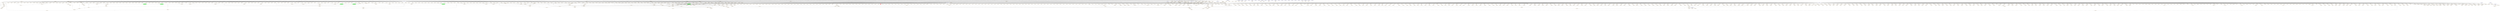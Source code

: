 digraph {
    "PN(0x55a6d2356050)" [color=orange];
    "PN(0x55a6d2356058)" [color=orange];
    "PN(0x55a6d2356060)" [color=orange];
    "PN(0x55a6d2356068)" [color=orange];
    "PN(0x55a6d2356070)" [color=orange];
    "PN(0x55a6d2356078)" [color=orange];
    "PN(0x55a6d2356080)" [color=orange];
    "PN(0x55a6d2356088)" [color=orange];
    "PN(0x55a6d2356090)" [color=orange];
    "PN(0x55a6d2356098)" [color=orange];
    "PN(0x55a6d23560a0)" [color=orange];
    "PN(0x55a6d23560a8)" [color=orange];
    "PN(0x55a6d23560b0)" [color=orange];
    "PN(0x55a6d23560b8)" [color=orange];
    "PN(0x55a6d23560c0)" [color=orange];
    "PN(0x55a6d23560c8)" [color=orange];
    "PN(0x55a6d23560d0)" [color=orange];
    "PN(0x55a6d23560d8)" [color=orange];
    "PN(0x55a6d23560e0)" [color=orange];
    "PN(0x55a6d23560e8)" [color=orange];
    "PN(0x55a6d23560f0)" [color=orange];
    "PN(0x55a6d23560f8)" [color=orange];
    "PN(0x55a6d2356100)" [color=orange];
    "PN(0x55a6d2356108)" [color=orange];
    "PN(0x55a6d2356110)" [color=orange];
    "PN(0x55a6d2356118)" [color=orange];
    "PN(0x55a6d2356148)" [color=orange];
    "PN(0x55a6d2356150)" [color=orange];
    "PN(0x55a6d2356158)" [color=orange];
    "PN(0x55a6d2356168)" [color=orange];
    "PN(0x55a6d23561c8)" [color=orange];
    "PN(0x55a6d23561f0)" [color=orange];
    "PN(0x55a6d23561f8)" [color=orange];
    "DTN(0x55a6d2356008)" [color=blue];
    "PN(0x55a6d2356280)" [color=orange];
    "PN(0x55a6d2356288)" [color=orange];
    "DTN(0x55a6d2356278)" [color=blue];
    "PN(0x55a6d23562e0)" [color=orange];
    "PN(0x55a6d23562e8)" [color=orange];
    "PN(0x55a6d23562f0)" [color=orange];
    "PN(0x55a6d23562f8)" [color=orange];
    "PN(0x55a6d2356300)" [color=orange];
    "DTN(0x55a6d23562a8)" [color=blue];
    "DTN(0x55a6d2356398)" [color=blue];
    "DTN(0x55a6d23563d0)" [color=blue];
    "PN(0x55a6d23566e0)" [color=orange];
    "PN(0x55a6d23567a0)" [color=orange];
    "PN(0x55a6d23567c0)" [color=orange];
    "PN(0x55a6d23567d0)" [color=orange];
    "PN(0x55a6d2356850)" [color=orange];
    "PN(0x55a6d2356858)" [color=orange];
    "PN(0x55a6d2356890)" [color=orange];
    "PN(0x55a6d2356898)" [color=orange];
    "PN(0x55a6d23568d0)" [color=orange];
    "PN(0x55a6d2356910)" [color=orange];
    "PN(0x55a6d2356950)" [color=orange];
    "PN(0x55a6d2356958)" [color=orange];
    "PN(0x55a6d2356990)" [color=orange];
    "PN(0x55a6d2356998)" [color=orange];
    "PN(0x55a6d23569d0)" [color=orange];
    "PN(0x55a6d23569d8)" [color=orange];
    "PN(0x55a6d2356a10)" [color=orange];
    "PN(0x55a6d2356a50)" [color=orange];
    "PN(0x55a6d2356a58)" [color=orange];
    "PN(0x55a6d2356a90)" [color=orange];
    "PN(0x55a6d2356a98)" [color=orange];
    "PN(0x55a6d2356ad0)" [color=orange];
    "PN(0x55a6d2356b10)" [color=orange];
    "PN(0x55a6d2356b50)" [color=orange];
    "PN(0x55a6d2356b58)" [color=orange];
    "PN(0x55a6d2356b90)" [color=orange];
    "PN(0x55a6d2356b98)" [color=orange];
    "PN(0x55a6d2356bd0)" [color=orange];
    "PN(0x55a6d2356bd8)" [color=orange];
    "PN(0x55a6d2356c10)" [color=orange];
    "PN(0x55a6d2356c18)" [color=orange];
    "PN(0x55a6d2356c50)" [color=orange];
    "PN(0x55a6d2356c58)" [color=orange];
    "PN(0x55a6d2356c90)" [color=orange];
    "PN(0x55a6d2356c98)" [color=orange];
    "PN(0x55a6d2356cd0)" [color=orange];
    "PN(0x55a6d2356cd8)" [color=orange];
    "PN(0x55a6d2356d10)" [color=orange];
    "PN(0x55a6d2356d18)" [color=orange];
    "PN(0x55a6d2356d50)" [color=orange];
    "PN(0x55a6d2356d90)" [color=orange];
    "PN(0x55a6d2356d98)" [color=orange];
    "PN(0x55a6d2356dd0)" [color=orange];
    "PN(0x55a6d2356dd8)" [color=orange];
    "PN(0x55a6d2356e10)" [color=orange];
    "PN(0x55a6d2356e18)" [color=orange];
    "PN(0x55a6d2356e50)" [color=orange];
    "PN(0x55a6d2356e58)" [color=orange];
    "PN(0x55a6d2356e90)" [color=orange];
    "PN(0x55a6d2356e98)" [color=orange];
    "PN(0x55a6d2356ed0)" [color=orange];
    "PN(0x55a6d2356ed8)" [color=orange];
    "PN(0x55a6d2356f10)" [color=orange];
    "PN(0x55a6d2356f18)" [color=orange];
    "PN(0x55a6d2356f50)" [color=orange];
    "PN(0x55a6d2356f58)" [color=orange];
    "PN(0x55a6d2356f90)" [color=orange];
    "PN(0x55a6d2356fd0)" [color=orange];
    "PN(0x55a6d2356fd8)" [color=orange];
    "PN(0x55a6d2357048)" [color=orange];
    "PN(0x55a6d23570e0)" [color=orange];
    "PN(0x55a6d2357120)" [color=orange];
    "PN(0x55a6d2357160)" [color=orange];
    "PN(0x55a6d2357168)" [color=orange];
    "PN(0x55a6d23571a0)" [color=orange];
    "PN(0x55a6d23571a8)" [color=orange];
    "PN(0x55a6d23571e0)" [color=orange];
    "PN(0x55a6d23571e8)" [color=orange];
    "PN(0x55a6d2357220)" [color=orange];
    "PN(0x55a6d2357228)" [color=orange];
    "PN(0x55a6d2357260)" [color=orange];
    "PN(0x55a6d2357268)" [color=orange];
    "PN(0x55a6d23572a0)" [color=orange];
    "PN(0x55a6d23572a8)" [color=orange];
    "PN(0x55a6d23572e0)" [color=orange];
    "PN(0x55a6d2357320)" [color=orange];
    "PN(0x55a6d2357328)" [color=orange];
    "PN(0x55a6d2357360)" [color=orange];
    "PN(0x55a6d2357368)" [color=orange];
    "PN(0x55a6d23573a0)" [color=orange];
    "PN(0x55a6d23573a8)" [color=orange];
    "PN(0x55a6d23573e0)" [color=orange];
    "PN(0x55a6d23573e8)" [color=orange];
    "PN(0x55a6d2357420)" [color=orange];
    "PN(0x55a6d2357428)" [color=orange];
    "PN(0x55a6d2357460)" [color=orange];
    "PN(0x55a6d2357468)" [color=orange];
    "PN(0x55a6d23574a0)" [color=orange];
    "PN(0x55a6d23574a8)" [color=orange];
    "PN(0x55a6d23574e0)" [color=orange];
    "PN(0x55a6d23574e8)" [color=orange];
    "PN(0x55a6d2357520)" [color=orange];
    "PN(0x55a6d2357560)" [color=orange];
    "PN(0x55a6d2357568)" [color=orange];
    "PN(0x55a6d23575a0)" [color=orange];
    "PN(0x55a6d23575a8)" [color=orange];
    "PN(0x55a6d23575e0)" [color=orange];
    "PN(0x55a6d23575e8)" [color=orange];
    "PN(0x55a6d2357620)" [color=orange];
    "PN(0x55a6d2357628)" [color=orange];
    "PN(0x55a6d2357660)" [color=orange];
    "PN(0x55a6d2357668)" [color=orange];
    "PN(0x55a6d23576a0)" [color=orange];
    "PN(0x55a6d23576a8)" [color=orange];
    "PN(0x55a6d23576e0)" [color=orange];
    "PN(0x55a6d2357720)" [color=orange];
    "PN(0x55a6d2357728)" [color=orange];
    "PN(0x55a6d2357760)" [color=orange];
    "PN(0x55a6d23577a0)" [color=orange];
    "PN(0x55a6d23577e0)" [color=orange];
    "PN(0x55a6d23577e8)" [color=orange];
    "PN(0x55a6d2357820)" [color=orange];
    "PN(0x55a6d2357860)" [color=orange];
    "PN(0x55a6d23578a0)" [color=orange];
    "PN(0x55a6d23578a8)" [color=orange];
    "PN(0x55a6d23578e8)" [color=orange];
    "PN(0x55a6d2357af0)" [color=orange];
    "PN(0x55a6d2357af8)" [color=orange];
    "PN(0x55a6d2357b30)" [color=orange];
    "PN(0x55a6d2357b70)" [color=orange];
    "PN(0x55a6d2357b78)" [color=orange];
    "PN(0x55a6d2357bb0)" [color=orange];
    "PN(0x55a6d2357bb8)" [color=orange];
    "PN(0x55a6d2357bf0)" [color=orange];
    "PN(0x55a6d2357bf8)" [color=orange];
    "PN(0x55a6d2357c30)" [color=orange];
    "PN(0x55a6d2357c70)" [color=orange];
    "PN(0x55a6d2357c78)" [color=orange];
    "PN(0x55a6d2357cb0)" [color=orange];
    "PN(0x55a6d2357cb8)" [color=orange];
    "PN(0x55a6d2357cf0)" [color=orange];
    "PN(0x55a6d2357cf8)" [color=orange];
    "PN(0x55a6d2357d30)" [color=orange];
    "PN(0x55a6d2357d38)" [color=orange];
    "PN(0x55a6d2357d70)" [color=orange];
    "PN(0x55a6d2357d78)" [color=orange];
    "PN(0x55a6d2357db0)" [color=orange];
    "PN(0x55a6d2357db8)" [color=orange];
    "PN(0x55a6d2357df0)" [color=orange];
    "PN(0x55a6d2357e30)" [color=orange];
    "PN(0x55a6d2357e70)" [color=orange];
    "PN(0x55a6d2357e78)" [color=orange];
    "PN(0x55a6d2357eb0)" [color=orange];
    "PN(0x55a6d2357eb8)" [color=orange];
    "PN(0x55a6d2357ef0)" [color=orange];
    "PN(0x55a6d2357ef8)" [color=orange];
    "PN(0x55a6d2357f30)" [color=orange];
    "PN(0x55a6d2357f38)" [color=orange];
    "PN(0x55a6d2357f70)" [color=orange];
    "PN(0x55a6d2357fb0)" [color=orange];
    "PN(0x55a6d2357fb8)" [color=orange];
    "PN(0x55a6d2357ff0)" [color=orange];
    "PN(0x55a6d2357ff8)" [color=orange];
    "PN(0x55a6d2358030)" [color=orange];
    "PN(0x55a6d2358038)" [color=orange];
    "PN(0x55a6d2358070)" [color=orange];
    "PN(0x55a6d2358078)" [color=orange];
    "PN(0x55a6d23580b0)" [color=orange];
    "PN(0x55a6d23580f0)" [color=orange];
    "PN(0x55a6d23580f8)" [color=orange];
    "PN(0x55a6d2358130)" [color=orange];
    "PN(0x55a6d2358170)" [color=orange];
    "PN(0x55a6d2358178)" [color=orange];
    "PN(0x55a6d23581b0)" [color=orange];
    "PN(0x55a6d23581f0)" [color=orange];
    "PN(0x55a6d23581f8)" [color=orange];
    "PN(0x55a6d2358230)" [color=orange];
    "PN(0x55a6d2358270)" [color=orange];
    "PN(0x55a6d23582b0)" [color=orange];
    "PN(0x55a6d23582b8)" [color=orange];
    "PN(0x55a6d23582f0)" [color=orange];
    "PN(0x55a6d23582f8)" [color=orange];
    "PN(0x55a6d2358330)" [color=orange];
    "PN(0x55a6d2358370)" [color=orange];
    "PN(0x55a6d23583b0)" [color=orange];
    "PN(0x55a6d23583f0)" [color=orange];
    "PN(0x55a6d23583f8)" [color=orange];
    "PN(0x55a6d2358430)" [color=orange];
    "PN(0x55a6d2358438)" [color=orange];
    "PN(0x55a6d2358470)" [color=orange];
    "PN(0x55a6d23584b0)" [color=orange];
    "PN(0x55a6d23584f0)" [color=orange];
    "PN(0x55a6d2358530)" [color=orange];
    "PN(0x55a6d2358538)" [color=orange];
    "PN(0x55a6d2358570)" [color=orange];
    "PN(0x55a6d2358578)" [color=orange];
    "PN(0x55a6d23585b0)" [color=orange];
    "PN(0x55a6d23585b8)" [color=orange];
    "PN(0x55a6d23585f0)" [color=orange];
    "PN(0x55a6d23585f8)" [color=orange];
    "PN(0x55a6d2358630)" [color=orange];
    "PN(0x55a6d2358670)" [color=orange];
    "PN(0x55a6d23586b0)" [color=orange];
    "PN(0x55a6d23586b8)" [color=orange];
    "PN(0x55a6d23586f0)" [color=orange];
    "PN(0x55a6d23586f8)" [color=orange];
    "PN(0x55a6d2358730)" [color=orange];
    "PN(0x55a6d2358738)" [color=orange];
    "PN(0x55a6d2358770)" [color=orange];
    "PN(0x55a6d2358778)" [color=orange];
    "PN(0x55a6d23587b0)" [color=orange];
    "PN(0x55a6d23587f0)" [color=orange];
    "PN(0x55a6d23587f8)" [color=orange];
    "PN(0x55a6d2358830)" [color=orange];
    "PN(0x55a6d2358838)" [color=orange];
    "PN(0x55a6d2358870)" [color=orange];
    "PN(0x55a6d2358878)" [color=orange];
    "PN(0x55a6d23588b0)" [color=orange];
    "PN(0x55a6d23588b8)" [color=orange];
    "PN(0x55a6d23588f0)" [color=orange];
    "PN(0x55a6d23588f8)" [color=orange];
    "PN(0x55a6d2358930)" [color=orange];
    "PN(0x55a6d2358938)" [color=orange];
    "PN(0x55a6d2358970)" [color=orange];
    "PN(0x55a6d2358978)" [color=orange];
    "PN(0x55a6d23589b0)" [color=orange];
    "PN(0x55a6d23589b8)" [color=orange];
    "PN(0x55a6d23589f0)" [color=orange];
    "PN(0x55a6d23589f8)" [color=orange];
    "PN(0x55a6d2358a30)" [color=orange];
    "PN(0x55a6d2358a70)" [color=orange];
    "PN(0x55a6d2358a78)" [color=orange];
    "PN(0x55a6d2358ab0)" [color=orange];
    "PN(0x55a6d2358f00)" [color=orange];
    "PN(0x55a6d2358f08)" [color=orange];
    "PN(0x55a6d2358f40)" [color=orange];
    "PN(0x55a6d2358f48)" [color=orange];
    "PN(0x55a6d2358f80)" [color=orange];
    "PN(0x55a6d2358fc0)" [color=orange];
    "PN(0x55a6d2358fc8)" [color=orange];
    "PN(0x55a6d2359000)" [color=orange];
    "PN(0x55a6d2359008)" [color=orange];
    "PN(0x55a6d2359040)" [color=orange];
    "PN(0x55a6d2359048)" [color=orange];
    "PN(0x55a6d2359080)" [color=orange];
    "PN(0x55a6d23590c0)" [color=orange];
    "PN(0x55a6d23590c8)" [color=orange];
    "PN(0x55a6d2359100)" [color=orange];
    "PN(0x55a6d2359140)" [color=orange];
    "PN(0x55a6d2359148)" [color=orange];
    "PN(0x55a6d2359180)" [color=orange];
    "PN(0x55a6d2359188)" [color=orange];
    "PN(0x55a6d23591c0)" [color=orange];
    "PN(0x55a6d23591c8)" [color=orange];
    "PN(0x55a6d2359200)" [color=orange];
    "PN(0x55a6d2359240)" [color=orange];
    "PN(0x55a6d2359248)" [color=orange];
    "PN(0x55a6d2359280)" [color=orange];
    "PN(0x55a6d2359288)" [color=orange];
    "PN(0x55a6d23592c0)" [color=orange];
    "PN(0x55a6d23592c8)" [color=orange];
    "PN(0x55a6d2359300)" [color=orange];
    "PN(0x55a6d2359340)" [color=orange];
    "PN(0x55a6d2359348)" [color=orange];
    "PN(0x55a6d2359380)" [color=orange];
    "PN(0x55a6d2359388)" [color=orange];
    "PN(0x55a6d23593c0)" [color=orange];
    "PN(0x55a6d2359400)" [color=orange];
    "PN(0x55a6d2359408)" [color=orange];
    "PN(0x55a6d2359440)" [color=orange];
    "PN(0x55a6d2359448)" [color=orange];
    "PN(0x55a6d2359480)" [color=orange];
    "PN(0x55a6d2359488)" [color=orange];
    "PN(0x55a6d23594c0)" [color=orange];
    "PN(0x55a6d23594c8)" [color=orange];
    "PN(0x55a6d2359500)" [color=orange];
    "PN(0x55a6d2359508)" [color=orange];
    "PN(0x55a6d2359540)" [color=orange];
    "PN(0x55a6d2359548)" [color=orange];
    "PN(0x55a6d2359580)" [color=orange];
    "PN(0x55a6d2359588)" [color=orange];
    "PN(0x55a6d23595c0)" [color=orange];
    "PN(0x55a6d2359600)" [color=orange];
    "PN(0x55a6d2359640)" [color=orange];
    "PN(0x55a6d2359648)" [color=orange];
    "PN(0x55a6d2359680)" [color=orange];
    "PN(0x55a6d2359688)" [color=orange];
    "PN(0x55a6d23596c0)" [color=orange];
    "PN(0x55a6d23596c8)" [color=orange];
    "PN(0x55a6d2359700)" [color=orange];
    "PN(0x55a6d2359708)" [color=orange];
    "PN(0x55a6d2359740)" [color=orange];
    "PN(0x55a6d2359748)" [color=orange];
    "PN(0x55a6d2359780)" [color=orange];
    "PN(0x55a6d2359788)" [color=orange];
    "PN(0x55a6d23597c0)" [color=orange];
    "PN(0x55a6d2359800)" [color=orange];
    "PN(0x55a6d2359808)" [color=orange];
    "PN(0x55a6d2359840)" [color=orange];
    "PN(0x55a6d2359880)" [color=orange];
    "PN(0x55a6d2359888)" [color=orange];
    "PN(0x55a6d23598c0)" [color=orange];
    "PN(0x55a6d2359900)" [color=orange];
    "PN(0x55a6d2359908)" [color=orange];
    "PN(0x55a6d2359940)" [color=orange];
    "PN(0x55a6d2359948)" [color=orange];
    "PN(0x55a6d2359980)" [color=orange];
    "PN(0x55a6d2359988)" [color=orange];
    "PN(0x55a6d23599c0)" [color=orange];
    "PN(0x55a6d2359a00)" [color=orange];
    "PN(0x55a6d2359a08)" [color=orange];
    "PN(0x55a6d2359a40)" [color=orange];
    "PN(0x55a6d2359a80)" [color=orange];
    "PN(0x55a6d2359ac0)" [color=orange];
    "PN(0x55a6d2359ac8)" [color=orange];
    "PN(0x55a6d2359b00)" [color=orange];
    "PN(0x55a6d2359b40)" [color=orange];
    "PN(0x55a6d2359b80)" [color=orange];
    "PN(0x55a6d2359bc0)" [color=orange];
    "PN(0x55a6d2359bc8)" [color=orange];
    "PN(0x55a6d2359c00)" [color=orange];
    "PN(0x55a6d2359c40)" [color=orange];
    "PN(0x55a6d2359c48)" [color=orange];
    "PN(0x55a6d2359c80)" [color=orange];
    "PN(0x55a6d2359cc0)" [color=orange];
    "PN(0x55a6d2359cc8)" [color=orange];
    "PN(0x55a6d2359d00)" [color=orange];
    "PN(0x55a6d2359d08)" [color=orange];
    "PN(0x55a6d2359d40)" [color=orange];
    "PN(0x55a6d2359d48)" [color=orange];
    "PN(0x55a6d2359d80)" [color=orange];
    "PN(0x55a6d2359dc0)" [color=orange];
    "PN(0x55a6d2359dc8)" [color=orange];
    "PN(0x55a6d2359e00)" [color=orange];
    "PN(0x55a6d2359e40)" [color=orange];
    "PN(0x55a6d2359e80)" [color=orange];
    "PN(0x55a6d2359ec0)" [color=orange];
    "PN(0x55a6d2359ec8)" [color=orange];
    "PN(0x55a6d2359f00)" [color=orange];
    "PN(0x55a6d2359f08)" [color=orange];
    "PN(0x55a6d2359f40)" [color=orange];
    "PN(0x55a6d2359f48)" [color=orange];
    "PN(0x55a6d2359f80)" [color=orange];
    "PN(0x55a6d2359f88)" [color=orange];
    "PN(0x55a6d2359fc0)" [color=orange];
    "PN(0x55a6d235a000)" [color=orange];
    "PN(0x55a6d235a008)" [color=orange];
    "PN(0x55a6d235a040)" [color=orange];
    "PN(0x55a6d235a080)" [color=orange];
    "PN(0x55a6d235a0c0)" [color=orange];
    "PN(0x55a6d235a100)" [color=orange];
    "PN(0x55a6d235a108)" [color=orange];
    "PN(0x55a6d235a140)" [color=orange];
    "PN(0x55a6d235a148)" [color=orange];
    "PN(0x55a6d235a180)" [color=orange];
    "PN(0x55a6d235a188)" [color=orange];
    "PN(0x55a6d235a1c0)" [color=orange];
    "PN(0x55a6d235a1c8)" [color=orange];
    "PN(0x55a6d235a200)" [color=orange];
    "PN(0x55a6d235a208)" [color=orange];
    "PN(0x55a6d235a240)" [color=orange];
    "PN(0x55a6d235a280)" [color=orange];
    "PN(0x55a6d235a2c0)" [color=orange];
    "PN(0x55a6d235a300)" [color=orange];
    "PN(0x55a6d235a308)" [color=orange];
    "PN(0x55a6d235a340)" [color=orange];
    "PN(0x55a6d235a380)" [color=orange];
    "PN(0x55a6d235a388)" [color=orange];
    "PN(0x55a6d235a3c0)" [color=orange];
    "PN(0x55a6d235a3c8)" [color=orange];
    "PN(0x55a6d235a400)" [color=orange];
    "PN(0x55a6d235a440)" [color=orange];
    "PN(0x55a6d235a480)" [color=orange];
    "PN(0x55a6d235a4c0)" [color=orange];
    "PN(0x55a6d235a500)" [color=orange];
    "PN(0x55a6d235a508)" [color=orange];
    "PN(0x55a6d235a540)" [color=orange];
    "PN(0x55a6d235a580)" [color=orange];
    "PN(0x55a6d235a5c0)" [color=orange];
    "PN(0x55a6d235a600)" [color=orange];
    "PN(0x55a6d235a608)" [color=orange];
    "PN(0x55a6d235a640)" [color=orange];
    "PN(0x55a6d235a648)" [color=orange];
    "PN(0x55a6d235a680)" [color=orange];
    "PN(0x55a6d235a6c0)" [color=orange];
    "PN(0x55a6d235a700)" [color=orange];
    "PN(0x55a6d235a740)" [color=orange];
    "PN(0x55a6d235a748)" [color=orange];
    "PN(0x55a6d235a780)" [color=orange];
    "PN(0x55a6d235a7c0)" [color=orange];
    "PN(0x55a6d235a800)" [color=orange];
    "PN(0x55a6d235a840)" [color=orange];
    "PN(0x55a6d235a848)" [color=orange];
    "PN(0x55a6d235a880)" [color=orange];
    "PN(0x55a6d235a8c0)" [color=orange];
    "PN(0x55a6d235a900)" [color=orange];
    "PN(0x55a6d235a940)" [color=orange];
    "PN(0x55a6d235a948)" [color=orange];
    "PN(0x55a6d235a980)" [color=orange];
    "PN(0x55a6d235a988)" [color=orange];
    "PN(0x55a6d235a9c0)" [color=orange];
    "PN(0x55a6d235aa00)" [color=orange];
    "PN(0x55a6d235aa40)" [color=orange];
    "PN(0x55a6d235aa80)" [color=orange];
    "PN(0x55a6d235aac0)" [color=orange];
    "PN(0x55a6d235ab00)" [color=orange];
    "PN(0x55a6d235ab40)" [color=orange];
    "PN(0x55a6d235ab80)" [color=orange];
    "PN(0x55a6d235ab88)" [color=orange];
    "PN(0x55a6d235abc0)" [color=orange];
    "PN(0x55a6d235ac00)" [color=orange];
    "PN(0x55a6d235ac08)" [color=orange];
    "PN(0x55a6d235ac40)" [color=orange];
    "PN(0x55a6d235ac48)" [color=orange];
    "PN(0x55a6d235ac80)" [color=orange];
    "PN(0x55a6d235acc0)" [color=orange];
    "PN(0x55a6d235acc8)" [color=orange];
    "PN(0x55a6d235ad00)" [color=orange];
    "PN(0x55a6d235ad40)" [color=orange];
    "PN(0x55a6d235ad80)" [color=orange];
    "PN(0x55a6d235adc0)" [color=orange];
    "PN(0x55a6d235ae00)" [color=orange];
    "PN(0x55a6d235ae40)" [color=orange];
    "PN(0x55a6d235ae80)" [color=orange];
    "PN(0x55a6d235aec0)" [color=orange];
    "PN(0x55a6d235af10)" [color=orange];
    "PN(0x55a6d235af18)" [color=orange];
    "PN(0x55a6d235af20)" [color=orange];
    "PN(0x55a6d235af28)" [color=orange];
    "PN(0x55a6d235af30)" [color=orange];
    "PN(0x55a6d235af38)" [color=orange];
    "PN(0x55a6d235af40)" [color=orange];
    "PN(0x55a6d235af48)" [color=orange];
    "PN(0x55a6d235af50)" [color=orange];
    "PN(0x55a6d235af58)" [color=orange];
    "PN(0x55a6d235af60)" [color=orange];
    "PN(0x55a6d235af68)" [color=orange];
    "PN(0x55a6d235af78)" [color=orange];
    "PN(0x55a6d235af80)" [color=orange];
    "PN(0x55a6d235af90)" [color=orange];
    "PN(0x55a6d235afa0)" [color=orange];
    "PN(0x55a6d235afa8)" [color=orange];
    "PN(0x55a6d235afb0)" [color=orange];
    "PN(0x55a6d235afb8)" [color=orange];
    "PN(0x55a6d235afc0)" [color=orange];
    "PN(0x55a6d235afc8)" [color=orange];
    "PN(0x55a6d235afd0)" [color=orange];
    "PN(0x55a6d235afd8)" [color=orange];
    "PN(0x55a6d235afe8)" [color=orange];
    "PN(0x55a6d235aff0)" [color=orange];
    "PN(0x55a6d235aff8)" [color=orange];
    "PN(0x55a6d235b000)" [color=orange];
    "PN(0x55a6d235b008)" [color=orange];
    "PN(0x55a6d235b010)" [color=orange];
    "PN(0x55a6d235b018)" [color=orange];
    "PN(0x55a6d235b020)" [color=orange];
    "PN(0x55a6d235b028)" [color=orange];
    "PN(0x55a6d235b030)" [color=orange];
    "PN(0x55a6d235b038)" [color=orange];
    "PN(0x55a6d235b040)" [color=orange];
    "PN(0x55a6d235b048)" [color=orange];
    "PN(0x55a6d235b050)" [color=orange];
    "PN(0x55a6d235b058)" [color=orange];
    "PN(0x55a6d235b060)" [color=orange];
    "PN(0x55a6d235b070)" [color=orange];
    "PN(0x55a6d235b078)" [color=orange];
    "PN(0x55a6d235b080)" [color=orange];
    "PN(0x55a6d235b088)" [color=orange];
    "PN(0x55a6d235b090)" [color=orange];
    "PN(0x55a6d235b098)" [color=orange];
    "PN(0x55a6d235b0a0)" [color=orange];
    "PN(0x55a6d235b0b0)" [color=orange];
    "PN(0x55a6d235b0b8)" [color=orange];
    "PN(0x55a6d235b0c0)" [color=orange];
    "PN(0x55a6d235b0c8)" [color=orange];
    "PN(0x55a6d235b0d0)" [color=orange];
    "PN(0x55a6d235b0e0)" [color=orange];
    "PN(0x55a6d235b0e8)" [color=orange];
    "PN(0x55a6d235b0f0)" [color=orange];
    "PN(0x55a6d235b0f8)" [color=orange];
    "PN(0x55a6d235b108)" [color=orange];
    "PN(0x55a6d235b110)" [color=orange];
    "PN(0x55a6d235b118)" [color=orange];
    "PN(0x55a6d235b120)" [color=orange];
    "PN(0x55a6d235b128)" [color=orange];
    "PN(0x55a6d235b130)" [color=orange];
    "PN(0x55a6d235b138)" [color=orange];
    "PN(0x55a6d235b140)" [color=orange];
    "PN(0x55a6d235b148)" [color=orange];
    "PN(0x55a6d235b150)" [color=orange];
    "PN(0x55a6d235b158)" [color=orange];
    "PN(0x55a6d235b160)" [color=orange];
    "PN(0x55a6d235b168)" [color=orange];
    "PN(0x55a6d235b170)" [color=orange];
    "PN(0x55a6d235b178)" [color=orange];
    "PN(0x55a6d235b180)" [color=orange];
    "PN(0x55a6d235b188)" [color=orange];
    "PN(0x55a6d235b190)" [color=orange];
    "PN(0x55a6d235b198)" [color=orange];
    "PN(0x55a6d235b1a8)" [color=orange];
    "PN(0x55a6d235b1b8)" [color=orange];
    "PN(0x55a6d235b1c0)" [color=orange];
    "PN(0x55a6d235b1c8)" [color=orange];
    "PN(0x55a6d235b1d0)" [color=orange];
    "PN(0x55a6d235b1d8)" [color=orange];
    "PN(0x55a6d235b1e0)" [color=orange];
    "PN(0x55a6d235b1e8)" [color=orange];
    "PN(0x55a6d235b1f0)" [color=orange];
    "PN(0x55a6d235b1f8)" [color=orange];
    "PN(0x55a6d235b200)" [color=orange];
    "PN(0x55a6d235b208)" [color=orange];
    "PN(0x55a6d235b210)" [color=orange];
    "PN(0x55a6d235b218)" [color=orange];
    "PN(0x55a6d235b228)" [color=orange];
    "PN(0x55a6d235b230)" [color=orange];
    "PN(0x55a6d235b238)" [color=orange];
    "PN(0x55a6d235b240)" [color=orange];
    "PN(0x55a6d235b248)" [color=orange];
    "PN(0x55a6d235b258)" [color=orange];
    "PN(0x55a6d235b260)" [color=orange];
    "PN(0x55a6d235b268)" [color=orange];
    "PN(0x55a6d235b278)" [color=orange];
    "PN(0x55a6d235b280)" [color=orange];
    "PN(0x55a6d235b288)" [color=orange];
    "PN(0x55a6d235b290)" [color=orange];
    "PN(0x55a6d235b298)" [color=orange];
    "PN(0x55a6d235b2a0)" [color=orange];
    "PN(0x55a6d235b2a8)" [color=orange];
    "PN(0x55a6d235b2b0)" [color=orange];
    "PN(0x55a6d235b2b8)" [color=orange];
    "PN(0x55a6d235b2c0)" [color=orange];
    "PN(0x55a6d235b2c8)" [color=orange];
    "PN(0x55a6d235b2d8)" [color=orange];
    "PN(0x55a6d235b2e0)" [color=orange];
    "PN(0x55a6d235b2e8)" [color=orange];
    "PN(0x55a6d235b2f0)" [color=orange];
    "PN(0x55a6d235b2f8)" [color=orange];
    "PN(0x55a6d235b318)" [color=orange];
    "PN(0x55a6d235b320)" [color=orange];
    "PN(0x55a6d235b330)" [color=orange];
    "PN(0x55a6d235b338)" [color=orange];
    "PN(0x55a6d235b710)" [color=orange];
    "PN(0x55a6d235b750)" [color=orange];
    "PN(0x55a6d235b790)" [color=orange];
    "PN(0x55a6d235b7d0)" [color=orange];
    "PN(0x55a6d235b810)" [color=orange];
    "PN(0x55a6d235b850)" [color=orange];
    "PN(0x55a6d235b890)" [color=orange];
    "PN(0x55a6d235b8d0)" [color=orange];
    "PN(0x55a6d235b910)" [color=orange];
    "PN(0x55a6d235b918)" [color=orange];
    "PN(0x55a6d235b950)" [color=orange];
    "PN(0x55a6d235b990)" [color=orange];
    "PN(0x55a6d235b9d0)" [color=orange];
    "PN(0x55a6d235ba10)" [color=orange];
    "PN(0x55a6d235ba50)" [color=orange];
    "PN(0x55a6d235ba90)" [color=orange];
    "PN(0x55a6d235bad0)" [color=orange];
    "PN(0x55a6d235bb10)" [color=orange];
    "PN(0x55a6d235bb18)" [color=orange];
    "PN(0x55a6d235bc78)" [color=orange];
    "PN(0x55a6d235bcc0)" [color=orange];
    "PN(0x55a6d235bcc8)" [color=orange];
    "PN(0x55a6d235bdd0)" [color=orange];
    "PN(0x55a6d235bdd8)" [color=orange];
    "PN(0x55a6d235c160)" [color=orange];
    "PN(0x55a6d235c1a8)" [color=orange];
    "PN(0x55a6d235c1b0)" [color=orange];
    "PN(0x55a6d235c1b8)" [color=orange];
    "PN(0x55a6d235c1c0)" [color=orange];
    "PN(0x55a6d235c1c8)" [color=orange];
    "PN(0x55a6d235c1d0)" [color=orange];
    "PN(0x55a6d235c1e0)" [color=orange];
    "PN(0x55a6d235c228)" [color=orange];
    "PN(0x55a6d235c408)" [color=orange];
    "PN(0x55a6d235c418)" [color=orange];
    "PN(0x55a6d235c440)" [color=orange];
    "PN(0x55a6d235c448)" [color=orange];
    "PN(0x55a6d235c5a0)" [color=orange];
    "PN(0x55a6d235c5a8)" [color=orange];
    "PN(0x55a6d235c6f0)" [color=orange];
    "PN(0x55a6d235c6f8)" [color=orange];
    "PN(0x55a6d235c910)" [color=orange];
    "PN(0x55a6d235c918)" [color=orange];
    "PN(0x55a6d235c9f0)" [color=orange];
    "PN(0x55a6d235c9f8)" [color=orange];
    "PN(0x55a6d235cb60)" [color=orange];
    "PN(0x55a6d235cb68)" [color=orange];
    "PN(0x55a6d235ce40)" [color=orange];
    "PN(0x55a6d235ce48)" [color=orange];
    "PN(0x55a6d235ce68)" [color=orange];
    "PN(0x55a6d235cee0)" [color=orange];
    "PN(0x55a6d235cf20)" [color=orange];
    "PN(0x55a6d235cf28)" [color=orange];
    "PN(0x55a6d235cf30)" [color=orange];
    "PN(0x55a6d235cf78)" [color=orange];
    "PN(0x55a6d235cf88)" [color=orange];
    "PN(0x55a6d235cf98)" [color=orange];
    "PN(0x55a6d235cfa8)" [color=orange];
    "PN(0x55a6d235d230)" [color=orange];
    "PN(0x55a6d235d240)" [color=orange];
    "PN(0x55a6d235d258)" [color=orange];
    "PN(0x55a6d235d2b0)" [color=orange];
    "PN(0x55a6d235d2d8)" [color=orange];
    "PN(0x55a6d235d2f8)" [color=orange];
    "PN(0x55a6d235d300)" [color=orange];
    "PN(0x55a6d235d330)" [color=orange];
    "PN(0x55a6d235d3f0)" [color=orange];
    "PN(0x55a6d235d460)" [color=orange];
    "PN(0x55a6d235d480)" [color=orange];
    "PN(0x55a6d235d570)" [color=orange];
    "PN(0x55a6d235d578)" [color=orange];
    "PN(0x55a6d235d588)" [color=orange];
    "PN(0x55a6d235d590)" [color=orange];
    "PN(0x55a6d235d598)" [color=orange];
    "PN(0x55a6d235d650)" [color=orange];
    "PN(0x55a6d235d658)" [color=orange];
    "PN(0x55a6d235d660)" [color=orange];
    "PN(0x55a6d235d670)" [color=orange];
    "PN(0x55a6d235d678)" [color=orange];
    "PN(0x55a6d235d680)" [color=orange];
    "PN(0x55a6d235d690)" [color=orange];
    "PN(0x55a6d235d698)" [color=orange];
    "PN(0x55a6d235d6e0)" [color=orange];
    "PN(0x55a6d235d6e8)" [color=orange];
    "DTN(0x55a6d2356448)" [color=blue];
    "DTN(0x55a6d235d948)" [color=blue];
    "PN(0x55a6d235dab0)" [color=orange];
    "PN(0x55a6d235dab8)" [color=orange];
    "PN(0x55a6d235dac0)" [color=orange];
    "PN(0x55a6d235dad0)" [color=orange];
    "DTN(0x55a6d235daa8)" [color=blue];
    "PN(0x55a6d235dc18)" [color=orange];
    "DTN(0x55a6d235dc08)" [color=blue];
    "DTN(0x55a6d235dc58)" [color=blue];
    "DTN(0x55a6d235dca8)" [color=blue];
    "PN(0x55a6d235dd90)" [color=orange];
    "PN(0x55a6d235de20)" [color=orange];
    "PN(0x55a6d235de40)" [color=orange];
    "PN(0x55a6d235de68)" [color=orange];
    "PN(0x55a6d235de80)" [color=orange];
    "DTN(0x55a6d235dcf8)" [color=blue];
    "PN(0x55a6d235df10)" [color=orange];
    "PN(0x55a6d235df30)" [color=orange];
    "PN(0x55a6d235df38)" [color=orange];
    "DTN(0x55a6d235df08)" [color=blue];
    "PN(0x55a6d235df90)" [color=orange];
    "PN(0x55a6d235df98)" [color=orange];
    "DTN(0x55a6d235df88)" [color=blue];
    "PN(0x55a6d235e010)" [color=orange];
    "PN(0x55a6d235e018)" [color=orange];
    "DTN(0x55a6d235dfe8)" [color=blue];
    "PN(0x55a6d235e070)" [color=orange];
    "PN(0x55a6d235e078)" [color=orange];
    "DTN(0x55a6d235e048)" [color=blue];
    "DTN(0x55a6d235e0a8)" [color=blue];
    "PN(0x55a6d235e110)" [color=orange];
    "DTN(0x55a6d235e108)" [color=blue];
    "DTN(0x55a6d235e188)" [color=blue];
    "PN(0x55a6d235e200)" [color=orange];
    "DTN(0x55a6d235e1e8)" [color=blue];
    "PN(0x55a6d235e280)" [color=orange];
    "PN(0x55a6d235e288)" [color=orange];
    "DTN(0x55a6d235e278)" [color=blue];
    "PN(0x55a6d235e330)" [color=orange];
    "PN(0x55a6d235e338)" [color=orange];
    "PN(0x55a6d235e350)" [color=orange];
    "PN(0x55a6d235e3d0)" [color=orange];
    "PN(0x55a6d235e3d8)" [color=orange];
    "PN(0x55a6d235e408)" [color=orange];
    "PN(0x55a6d235e488)" [color=orange];
    "PN(0x55a6d235e4a0)" [color=orange];
    "PN(0x55a6d235e630)" [color=orange];
    "PN(0x55a6d235e650)" [color=orange];
    "PN(0x55a6d235e670)" [color=orange];
    "PN(0x55a6d235e6f0)" [color=orange];
    "PN(0x55a6d235e6f8)" [color=orange];
    "PN(0x55a6d235e798)" [color=orange];
    "PN(0x55a6d235e7b0)" [color=orange];
    "PN(0x55a6d235e800)" [color=orange];
    "PN(0x55a6d235e808)" [color=orange];
    "PN(0x55a6d235e830)" [color=orange];
    "PN(0x55a6d235e838)" [color=orange];
    "PN(0x55a6d235e840)" [color=orange];
    "PN(0x55a6d235e908)" [color=orange];
    "PN(0x55a6d235e938)" [color=orange];
    "PN(0x55a6d235e980)" [color=orange];
    "PN(0x55a6d235e988)" [color=orange];
    "PN(0x55a6d235f030)" [color=orange];
    "PN(0x55a6d235f060)" [color=orange];
    "PN(0x55a6d235f120)" [color=orange];
    "PN(0x55a6d235f128)" [color=orange];
    "PN(0x55a6d235f1b0)" [color=orange];
    "PN(0x55a6d235f1b8)" [color=orange];
    "PN(0x55a6d235fc40)" [color=orange];
    "PN(0x55a6d235fcc8)" [color=orange];
    "PN(0x55a6d235fd30)" [color=orange];
    "PN(0x55a6d235fd38)" [color=orange];
    "PN(0x55a6d235fed0)" [color=orange];
    "PN(0x55a6d235fed8)" [color=orange];
    "PN(0x55a6d235ff78)" [color=orange];
    "PN(0x55a6d235ff90)" [color=orange];
    "PN(0x55a6d235ffe0)" [color=orange];
    "PN(0x55a6d235ffe8)" [color=orange];
    "PN(0x55a6d2360038)" [color=orange];
    "PN(0x55a6d23601d0)" [color=orange];
    "PN(0x55a6d23601d8)" [color=orange];
    "PN(0x55a6d2360268)" [color=orange];
    "PN(0x55a6d2360468)" [color=orange];
    "PN(0x55a6d2360778)" [color=orange];
    "PN(0x55a6d2360780)" [color=orange];
    "PN(0x55a6d23607b8)" [color=orange];
    "PN(0x55a6d23607d0)" [color=orange];
    "PN(0x55a6d2360840)" [color=orange];
    "PN(0x55a6d2360960)" [color=orange];
    "PN(0x55a6d2360988)" [color=orange];
    "PN(0x55a6d2360990)" [color=orange];
    "PN(0x55a6d23609a8)" [color=orange];
    "PN(0x55a6d23609d0)" [color=orange];
    "PN(0x55a6d23609e8)" [color=orange];
    "PN(0x55a6d2360a18)" [color=orange];
    "PN(0x55a6d2360a30)" [color=orange];
    "PN(0x55a6d2360a50)" [color=orange];
    "PN(0x55a6d2360a58)" [color=orange];
    "PN(0x55a6d2360a68)" [color=orange];
    "PN(0x55a6d2360ad0)" [color=orange];
    "PN(0x55a6d2360b10)" [color=orange];
    "PN(0x55a6d2360b18)" [color=orange];
    "PN(0x55a6d2360b70)" [color=orange];
    "PN(0x55a6d2360b90)" [color=orange];
    "PN(0x55a6d2360b98)" [color=orange];
    "PN(0x55a6d2360ba8)" [color=orange];
    "PN(0x55a6d2360bb0)" [color=orange];
    "PN(0x55a6d2360bb8)" [color=orange];
    "PN(0x55a6d2360bd8)" [color=orange];
    "PN(0x55a6d2360f78)" [color=orange];
    "PN(0x55a6d2360fe0)" [color=orange];
    "PN(0x55a6d2360fe8)" [color=orange];
    "PN(0x55a6d2361078)" [color=orange];
    "PN(0x55a6d2361230)" [color=orange];
    "PN(0x55a6d2361238)" [color=orange];
    "PN(0x55a6d2361240)" [color=orange];
    "PN(0x55a6d2361248)" [color=orange];
    "PN(0x55a6d2361290)" [color=orange];
    "PN(0x55a6d23612b0)" [color=orange];
    "PN(0x55a6d23612d0)" [color=orange];
    "PN(0x55a6d23612f0)" [color=orange];
    "PN(0x55a6d2361398)" [color=orange];
    "PN(0x55a6d23613d0)" [color=orange];
    "PN(0x55a6d23613f0)" [color=orange];
    "PN(0x55a6d2361430)" [color=orange];
    "PN(0x55a6d2361438)" [color=orange];
    "PN(0x55a6d2361550)" [color=orange];
    "PN(0x55a6d2361558)" [color=orange];
    "PN(0x55a6d23617e8)" [color=orange];
    "PN(0x55a6d2361808)" [color=orange];
    "PN(0x55a6d2361810)" [color=orange];
    "PN(0x55a6d2361818)" [color=orange];
    "PN(0x55a6d2361830)" [color=orange];
    "PN(0x55a6d2361860)" [color=orange];
    "PN(0x55a6d2361868)" [color=orange];
    "PN(0x55a6d2361870)" [color=orange];
    "PN(0x55a6d2361878)" [color=orange];
    "PN(0x55a6d2361880)" [color=orange];
    "PN(0x55a6d2361888)" [color=orange];
    "PN(0x55a6d2361890)" [color=orange];
    "PN(0x55a6d2361898)" [color=orange];
    "PN(0x55a6d23618d8)" [color=orange];
    "PN(0x55a6d23618f8)" [color=orange];
    "PN(0x55a6d2361950)" [color=orange];
    "PN(0x55a6d2361990)" [color=orange];
    "PN(0x55a6d23619b0)" [color=orange];
    "PN(0x55a6d2361a60)" [color=orange];
    "PN(0x55a6d2361b10)" [color=orange];
    "PN(0x55a6d2361bc0)" [color=orange];
    "PN(0x55a6d2361c70)" [color=orange];
    "PN(0x55a6d2361e38)" [color=orange];
    "PN(0x55a6d2361f48)" [color=orange];
    "PN(0x55a6d2361f60)" [color=orange];
    "PN(0x55a6d2361f68)" [color=orange];
    "PN(0x55a6d2362050)" [color=orange];
    "PN(0x55a6d2362058)" [color=orange];
    "PN(0x55a6d2362160)" [color=orange];
    "PN(0x55a6d2362168)" [color=orange];
    "PN(0x55a6d2362278)" [color=orange];
    "PN(0x55a6d23623a8)" [color=orange];
    "PN(0x55a6d23626d0)" [color=orange];
    "PN(0x55a6d2362710)" [color=orange];
    "PN(0x55a6d2362718)" [color=orange];
    "PN(0x55a6d2362810)" [color=orange];
    "PN(0x55a6d2362830)" [color=orange];
    "PN(0x55a6d2362928)" [color=orange];
    "PN(0x55a6d2362940)" [color=orange];
    "PN(0x55a6d2362958)" [color=orange];
    "PN(0x55a6d2362980)" [color=orange];
    "PN(0x55a6d2362988)" [color=orange];
    "PN(0x55a6d2362990)" [color=orange];
    "PN(0x55a6d23629b8)" [color=orange];
    "PN(0x55a6d2362aa8)" [color=orange];
    "PN(0x55a6d2362ac0)" [color=orange];
    "PN(0x55a6d2362ad8)" [color=orange];
    "PN(0x55a6d2362bc8)" [color=orange];
    "PN(0x55a6d2362c80)" [color=orange];
    "PN(0x55a6d2362c88)" [color=orange];
    "PN(0x55a6d2362ce8)" [color=orange];
    "PN(0x55a6d2362d80)" [color=orange];
    "PN(0x55a6d2362da0)" [color=orange];
    "PN(0x55a6d2362da8)" [color=orange];
    "PN(0x55a6d2362dc0)" [color=orange];
    "PN(0x55a6d2362dc8)" [color=orange];
    "PN(0x55a6d2362e40)" [color=orange];
    "PN(0x55a6d2362e48)" [color=orange];
    "PN(0x55a6d2362e88)" [color=orange];
    "PN(0x55a6d2362ea0)" [color=orange];
    "PN(0x55a6d2362ef0)" [color=orange];
    "PN(0x55a6d2362ef8)" [color=orange];
    "PN(0x55a6d2362f38)" [color=orange];
    "PN(0x55a6d2362f90)" [color=orange];
    "PN(0x55a6d2362fe0)" [color=orange];
    "PN(0x55a6d2362fe8)" [color=orange];
    "PN(0x55a6d2363040)" [color=orange];
    "PN(0x55a6d2363048)" [color=orange];
    "PN(0x55a6d2363090)" [color=orange];
    "PN(0x55a6d2363098)" [color=orange];
    "PN(0x55a6d2363100)" [color=orange];
    "PN(0x55a6d2363108)" [color=orange];
    "PN(0x55a6d2363150)" [color=orange];
    "PN(0x55a6d2363158)" [color=orange];
    "PN(0x55a6d23631d0)" [color=orange];
    "PN(0x55a6d2363278)" [color=orange];
    "PN(0x55a6d2363320)" [color=orange];
    "PN(0x55a6d2363328)" [color=orange];
    "PN(0x55a6d2363390)" [color=orange];
    "PN(0x55a6d23633f8)" [color=orange];
    "PN(0x55a6d2363418)" [color=orange];
    "PN(0x55a6d23635e8)" [color=orange];
    "PN(0x55a6d23635f0)" [color=orange];
    "PN(0x55a6d2363630)" [label="SSHN" color=red style=filled];
    "PN(0x55a6d2363638)" [color=orange];
    "PN(0x55a6d2363640)" [color=orange];
    "PN(0x55a6d2363650)" [color=orange];
    "PN(0x55a6d2363668)" [color=orange];
    "PN(0x55a6d2363e78)" [color=orange];
    "PN(0x55a6d2363e88)" [color=orange];
    "PN(0x55a6d2363e98)" [color=orange];
    "PN(0x55a6d2364058)" [color=orange];
    "PN(0x55a6d23641a0)" [color=orange];
    "PN(0x55a6d23641a8)" [color=orange];
    "PN(0x55a6d23641f0)" [color=orange];
    "PN(0x55a6d23641f8)" [color=orange];
    "KN_KEY_F(0x55a6d2364240)" [color=green style=filled];
    "PN(0x55a6d2364260)" [color=orange];
    "PN(0x55a6d2364268)" [color=orange];
    "PN(0x55a6d2364308)" [color=orange];
    "PN(0x55a6d23643a0)" [color=orange];
    "PN(0x55a6d23643a8)" [color=orange];
    "PN(0x55a6d2364418)" [color=orange];
    "PN(0x55a6d2364420)" [color=orange];
    "PN(0x55a6d2364438)" [color=orange];
    "PN(0x55a6d2364460)" [color=orange];
    "PN(0x55a6d2364478)" [color=orange];
    "PN(0x55a6d23644a8)" [color=orange];
    "PN(0x55a6d23644c0)" [color=orange];
    "PN(0x55a6d23644e0)" [color=orange];
    "PN(0x55a6d23644e8)" [color=orange];
    "PN(0x55a6d23644f8)" [color=orange];
    "DTN(0x55a6d235e2e0)" [color=blue];
    "DTN(0x55a6d2364598)" [color=blue];
    "DTN(0x55a6d23645f8)" [color=blue];
    "DTN(0x55a6d2364658)" [color=blue];
    "DTN(0x55a6d23646a8)" [color=blue];
    "DTN(0x55a6d23646e8)" [color=blue];
    "DTN(0x55a6d2364768)" [color=blue];
    "DTN(0x55a6d23647a8)" [color=blue];
    "PN(0x55a6d23647f0)" [color=orange];
    "PN(0x55a6d23647f8)" [color=orange];
    "DTN(0x55a6d23647e8)" [color=blue];
    "DTN(0x55a6d2364838)" [color=blue];
    "PN(0x55a6d23648e8)" [color=orange];
    "PN(0x55a6d2364900)" [color=orange];
    "PN(0x55a6d2364918)" [color=orange];
    "DTN(0x55a6d23648d8)" [color=blue];
    "PN(0x55a6d2364b48)" [color=orange];
    "PN(0x55a6d2364b60)" [color=orange];
    "PN(0x55a6d2364b68)" [color=orange];
    "PN(0x55a6d2364be0)" [color=orange];
    "PN(0x55a6d2364be8)" [color=orange];
    "PN(0x55a6d2364c78)" [color=orange];
    "PN(0x55a6d23650e0)" [color=orange];
    "PN(0x55a6d23650f0)" [color=orange];
    "PN(0x55a6d23650f8)" [color=orange];
    "PN(0x55a6d2365108)" [color=orange];
    "PN(0x55a6d2365118)" [color=orange];
    "PN(0x55a6d2365130)" [color=orange];
    "PN(0x55a6d2365140)" [color=orange];
    "PN(0x55a6d23654b0)" [color=orange];
    "PN(0x55a6d23654b8)" [color=orange];
    "PN(0x55a6d23654c0)" [color=orange];
    "PN(0x55a6d23654f0)" [color=orange];
    "PN(0x55a6d2365518)" [color=orange];
    "PN(0x55a6d2365530)" [color=orange];
    "PN(0x55a6d2365538)" [color=orange];
    "PN(0x55a6d2365690)" [color=orange];
    "PN(0x55a6d2365698)" [color=orange];
    "PN(0x55a6d23657f0)" [color=orange];
    "PN(0x55a6d23657f8)" [color=orange];
    "PN(0x55a6d2365840)" [color=orange];
    "PN(0x55a6d2365848)" [color=orange];
    "PN(0x55a6d23658b0)" [color=orange];
    "PN(0x55a6d23658b8)" [color=orange];
    "PN(0x55a6d2365950)" [color=orange];
    "PN(0x55a6d2365990)" [color=orange];
    "PN(0x55a6d2365998)" [color=orange];
    "PN(0x55a6d2365a28)" [color=orange];
    "PN(0x55a6d2365aa0)" [color=orange];
    "PN(0x55a6d2365b88)" [color=orange];
    "PN(0x55a6d2365d30)" [color=orange];
    "PN(0x55a6d2365d38)" [color=orange];
    "PN(0x55a6d2365df0)" [color=orange];
    "PN(0x55a6d2365df8)" [color=orange];
    "PN(0x55a6d2365f50)" [color=orange];
    "PN(0x55a6d2365f58)" [color=orange];
    "PN(0x55a6d2365fe0)" [color=orange];
    "PN(0x55a6d2365fe8)" [color=orange];
    "PN(0x55a6d23660a0)" [color=orange];
    "PN(0x55a6d23660a8)" [color=orange];
    "PN(0x55a6d23662c0)" [color=orange];
    "PN(0x55a6d23662c8)" [color=orange];
    "PN(0x55a6d2366388)" [color=orange];
    "PN(0x55a6d2366440)" [color=orange];
    "PN(0x55a6d2366448)" [color=orange];
    "PN(0x55a6d2366520)" [color=orange];
    "PN(0x55a6d2366528)" [color=orange];
    "PN(0x55a6d2366608)" [color=orange];
    "PN(0x55a6d2366760)" [color=orange];
    "PN(0x55a6d2366768)" [color=orange];
    "PN(0x55a6d2366770)" [color=orange];
    "PN(0x55a6d2366790)" [color=orange];
    "PN(0x55a6d2366798)" [color=orange];
    "PN(0x55a6d23667a0)" [color=orange];
    "PN(0x55a6d23667c0)" [color=orange];
    "PN(0x55a6d23667c8)" [color=orange];
    "PN(0x55a6d2366840)" [color=orange];
    "PN(0x55a6d2366848)" [color=orange];
    "PN(0x55a6d23668d0)" [color=orange];
    "PN(0x55a6d23668d8)" [color=orange];
    "PN(0x55a6d2366980)" [color=orange];
    "PN(0x55a6d2366988)" [color=orange];
    "PN(0x55a6d2366a48)" [color=orange];
    "PN(0x55a6d2366af0)" [color=orange];
    "PN(0x55a6d2366af8)" [color=orange];
    "PN(0x55a6d2366bc0)" [color=orange];
    "PN(0x55a6d2366bc8)" [color=orange];
    "PN(0x55a6d2366ca8)" [color=orange];
    "PN(0x55a6d2366e58)" [color=orange];
    "PN(0x55a6d2366f38)" [color=orange];
    "PN(0x55a6d23670a0)" [color=orange];
    "PN(0x55a6d2367150)" [color=orange];
    "PN(0x55a6d2367158)" [color=orange];
    "PN(0x55a6d23671f0)" [color=orange];
    "PN(0x55a6d23671f8)" [color=orange];
    "PN(0x55a6d2367390)" [color=orange];
    "PN(0x55a6d2367398)" [color=orange];
    "PN(0x55a6d2367590)" [color=orange];
    "PN(0x55a6d2367598)" [color=orange];
    "PN(0x55a6d2367708)" [color=orange];
    "PN(0x55a6d2367920)" [color=orange];
    "PN(0x55a6d2367928)" [color=orange];
    "PN(0x55a6d23679d0)" [color=orange];
    "PN(0x55a6d23679d8)" [color=orange];
    "PN(0x55a6d2367ac0)" [color=orange];
    "PN(0x55a6d2367ac8)" [color=orange];
    "KN_KEY_B(0x55a6d2367b50)" [color=green style=filled];
    "KN_KEY_D(0x55a6d2367b90)" [color=green style=filled];
    "PN(0x55a6d2367bb0)" [color=orange];
    "PN(0x55a6d2367bd0)" [color=orange];
    "PN(0x55a6d2367bd8)" [color=orange];
    "PN(0x55a6d2367d00)" [color=orange];
    "PN(0x55a6d2367d08)" [color=orange];
    "PN(0x55a6d2367e20)" [color=orange];
    "PN(0x55a6d2367e28)" [color=orange];
    "PN(0x55a6d2367f50)" [color=orange];
    "PN(0x55a6d2367f58)" [color=orange];
    "PN(0x55a6d23680a0)" [color=orange];
    "PN(0x55a6d23680a8)" [color=orange];
    "PN(0x55a6d23681f0)" [color=orange];
    "PN(0x55a6d23681f8)" [color=orange];
    "PN(0x55a6d2368350)" [color=orange];
    "PN(0x55a6d2368358)" [color=orange];
    "PN(0x55a6d2368638)" [color=orange];
    "PN(0x55a6d23687a0)" [color=orange];
    "PN(0x55a6d23687a8)" [color=orange];
    "PN(0x55a6d2368850)" [color=orange];
    "PN(0x55a6d2368858)" [color=orange];
    "PN(0x55a6d2368940)" [color=orange];
    "PN(0x55a6d2368948)" [color=orange];
    "PN(0x55a6d23689d0)" [color=orange];
    "PN(0x55a6d23689d8)" [color=orange];
    "PN(0x55a6d23689e0)" [color=orange];
    "PN(0x55a6d23689e8)" [color=orange];
    "PN(0x55a6d23689f0)" [color=orange];
    "PN(0x55a6d23689f8)" [color=orange];
    "PN(0x55a6d2368a00)" [color=orange];
    "PN(0x55a6d2368a08)" [color=orange];
    "PN(0x55a6d2368a20)" [color=orange];
    "PN(0x55a6d2368a28)" [color=orange];
    "PN(0x55a6d2368a50)" [color=orange];
    "PN(0x55a6d2368a58)" [color=orange];
    "PN(0x55a6d2368b80)" [color=orange];
    "PN(0x55a6d2368b88)" [color=orange];
    "PN(0x55a6d2368ca0)" [color=orange];
    "PN(0x55a6d2368ca8)" [color=orange];
    "PN(0x55a6d2368dd0)" [color=orange];
    "PN(0x55a6d2368dd8)" [color=orange];
    "PN(0x55a6d2368f20)" [color=orange];
    "PN(0x55a6d2368f28)" [color=orange];
    "PN(0x55a6d2369070)" [color=orange];
    "PN(0x55a6d2369078)" [color=orange];
    "PN(0x55a6d23691d0)" [color=orange];
    "PN(0x55a6d23691d8)" [color=orange];
    "PN(0x55a6d2369528)" [color=orange];
    "PN(0x55a6d2369560)" [color=orange];
    "PN(0x55a6d2369568)" [color=orange];
    "PN(0x55a6d2369650)" [color=orange];
    "PN(0x55a6d2369658)" [color=orange];
    "PN(0x55a6d23696c0)" [color=orange];
    "PN(0x55a6d23696c8)" [color=orange];
    "PN(0x55a6d2369760)" [color=orange];
    "PN(0x55a6d2369768)" [color=orange];
    "PN(0x55a6d2369890)" [color=orange];
    "PN(0x55a6d2369898)" [color=orange];
    "PN(0x55a6d23699b0)" [color=orange];
    "PN(0x55a6d23699b8)" [color=orange];
    "PN(0x55a6d2369ae0)" [color=orange];
    "PN(0x55a6d2369ae8)" [color=orange];
    "PN(0x55a6d2369c30)" [color=orange];
    "PN(0x55a6d2369c38)" [color=orange];
    "PN(0x55a6d2369cc0)" [color=orange];
    "PN(0x55a6d2369cc8)" [color=orange];
    "PN(0x55a6d2369d20)" [color=orange];
    "PN(0x55a6d2369d30)" [color=orange];
    "PN(0x55a6d2369d50)" [color=orange];
    "PN(0x55a6d2369d58)" [color=orange];
    "PN(0x55a6d2369d80)" [color=orange];
    "PN(0x55a6d2369d88)" [color=orange];
    "PN(0x55a6d2369ee0)" [color=orange];
    "PN(0x55a6d2369ee8)" [color=orange];
    "PN(0x55a6d236a1c8)" [color=orange];
    "PN(0x55a6d236a1d8)" [color=orange];
    "PN(0x55a6d236a1e0)" [color=orange];
    "PN(0x55a6d236a1e8)" [color=orange];
    "PN(0x55a6d236a1f8)" [color=orange];
    "PN(0x55a6d236a480)" [color=orange];
    "PN(0x55a6d236a490)" [color=orange];
    "PN(0x55a6d236a4a8)" [color=orange];
    "PN(0x55a6d236a500)" [color=orange];
    "PN(0x55a6d236a528)" [color=orange];
    "PN(0x55a6d236a548)" [color=orange];
    "PN(0x55a6d236a550)" [color=orange];
    "PN(0x55a6d236a580)" [color=orange];
    "PN(0x55a6d236a640)" [color=orange];
    "PN(0x55a6d236a688)" [color=orange];
    "PN(0x55a6d236a698)" [color=orange];
    "PN(0x55a6d236a6a0)" [color=orange];
    "PN(0x55a6d236a6a8)" [color=orange];
    "PN(0x55a6d236a6b8)" [color=orange];
    "PN(0x55a6d236a950)" [color=orange];
    "PN(0x55a6d236a960)" [color=orange];
    "PN(0x55a6d236a968)" [color=orange];
    "PN(0x55a6d236a9c0)" [color=orange];
    "PN(0x55a6d236a9e8)" [color=orange];
    "PN(0x55a6d236aa08)" [color=orange];
    "PN(0x55a6d236aa10)" [color=orange];
    "PN(0x55a6d236aa40)" [color=orange];
    "PN(0x55a6d236ab00)" [color=orange];
    "PN(0x55a6d236ab38)" [color=orange];
    "PN(0x55a6d236ab50)" [color=orange];
    "PN(0x55a6d236ab58)" [color=orange];
    "PN(0x55a6d236ab68)" [color=orange];
    "PN(0x55a6d236ae00)" [color=orange];
    "PN(0x55a6d236ae10)" [color=orange];
    "PN(0x55a6d236ae18)" [color=orange];
    "PN(0x55a6d236ae70)" [color=orange];
    "PN(0x55a6d236ae98)" [color=orange];
    "PN(0x55a6d236aeb8)" [color=orange];
    "PN(0x55a6d236aec0)" [color=orange];
    "PN(0x55a6d236aef0)" [color=orange];
    "PN(0x55a6d236afb0)" [color=orange];
    "PN(0x55a6d236b3a0)" [color=orange];
    "PN(0x55a6d236b3d0)" [color=orange];
    "PN(0x55a6d236b3d8)" [color=orange];
    "PN(0x55a6d236b670)" [color=orange];
    "PN(0x55a6d236b678)" [color=orange];
    "PN(0x55a6d236b7c0)" [color=orange];
    "PN(0x55a6d236b7f8)" [color=orange];
    "PN(0x55a6d236b820)" [color=orange];
    "PN(0x55a6d236b828)" [color=orange];
    "PN(0x55a6d236b840)" [color=orange];
    "PN(0x55a6d236b848)" [color=orange];
    "PN(0x55a6d236b940)" [color=orange];
    "PN(0x55a6d236b960)" [color=orange];
    "PN(0x55a6d236b968)" [color=orange];
    "PN(0x55a6d236b970)" [color=orange];
    "PN(0x55a6d236b980)" [color=orange];
    "PN(0x55a6d236b9a0)" [color=orange];
    "PN(0x55a6d236b9b0)" [color=orange];
    "PN(0x55a6d236b9c0)" [color=orange];
    "PN(0x55a6d236b9c8)" [color=orange];
    "KN_KEY_A(0x55a6d236ba10)" [color=green style=filled];
    "PN(0x55a6d236ba50)" [color=orange];
    "PN(0x55a6d236ba58)" [color=orange];
    "KN_KEY_C(0x55a6d236baa0)" [color=green style=filled];
    "PN(0x55a6d236bad8)" [color=orange];
    "PN(0x55a6d236bae8)" [color=orange];
    "PN(0x55a6d236baf0)" [color=orange];
    "PN(0x55a6d236baf8)" [color=orange];
    "PN(0x55a6d236bb00)" [color=orange];
    "PN(0x55a6d236bc58)" [color=orange];
    "PN(0x55a6d236bd88)" [color=orange];
    "PN(0x55a6d236bd90)" [color=orange];
    "PN(0x55a6d236be40)" [color=orange];
    "PN(0x55a6d236be48)" [color=orange];
    "PN(0x55a6d236be58)" [color=orange];
    "PN(0x55a6d236be60)" [color=orange];
    "PN(0x55a6d236be68)" [color=orange];
    "PN(0x55a6d236be70)" [color=orange];
    "PN(0x55a6d236bfc8)" [color=orange];
    "PN(0x55a6d236c0f8)" [color=orange];
    "PN(0x55a6d236c100)" [color=orange];
    "PN(0x55a6d236c228)" [color=orange];
    "PN(0x55a6d236c268)" [color=orange];
    "PN(0x55a6d236c290)" [color=orange];
    "PN(0x55a6d236c298)" [color=orange];
    "PN(0x55a6d236c3e8)" [color=orange];
    "PN(0x55a6d236c3f0)" [color=orange];
    "PN(0x55a6d236c428)" [color=orange];
    "PN(0x55a6d236c4a8)" [color=orange];
    "PN(0x55a6d236c518)" [color=orange];
    "PN(0x55a6d236c520)" [color=orange];
    "PN(0x55a6d236c5c0)" [color=orange];
    "PN(0x55a6d236c5c8)" [color=orange];
    "PN(0x55a6d236c680)" [color=orange];
    "PN(0x55a6d236c688)" [color=orange];
    "PN(0x55a6d236c698)" [color=orange];
    "PN(0x55a6d236c6a0)" [color=orange];
    "PN(0x55a6d236c6a8)" [color=orange];
    "PN(0x55a6d236c6b0)" [color=orange];
    "PN(0x55a6d236c6b8)" [color=orange];
    "PN(0x55a6d236c808)" [color=orange];
    "PN(0x55a6d236c810)" [color=orange];
    "PN(0x55a6d236c848)" [color=orange];
    "PN(0x55a6d236c8c8)" [color=orange];
    "PN(0x55a6d236c938)" [color=orange];
    "PN(0x55a6d236c940)" [color=orange];
    "PN(0x55a6d236c9e0)" [color=orange];
    "PN(0x55a6d236c9e8)" [color=orange];
    "PN(0x55a6d236ca40)" [color=orange];
    "PN(0x55a6d236ca48)" [color=orange];
    "PN(0x55a6d236ca70)" [color=orange];
    "PN(0x55a6d236ca78)" [color=orange];
    "PN(0x55a6d236cb68)" [color=orange];
    "PN(0x55a6d236cbc8)" [color=orange];
    "PN(0x55a6d236cbd0)" [color=orange];
    "PN(0x55a6d236cc08)" [color=orange];
    "PN(0x55a6d236cc88)" [color=orange];
    "PN(0x55a6d236ccf8)" [color=orange];
    "PN(0x55a6d236cd00)" [color=orange];
    "PN(0x55a6d236ceb0)" [color=orange];
    "PN(0x55a6d236ceb8)" [color=orange];
    "PN(0x55a6d236cfc0)" [color=orange];
    "PN(0x55a6d236cfc8)" [color=orange];
    "PN(0x55a6d236d010)" [color=orange];
    "PN(0x55a6d236d1e0)" [color=orange];
    "PN(0x55a6d236d1e8)" [color=orange];
    "PN(0x55a6d236d1f0)" [color=orange];
    "PN(0x55a6d236d218)" [color=orange];
    "PN(0x55a6d236d270)" [color=orange];
    "PN(0x55a6d236d2e0)" [color=orange];
    "PN(0x55a6d236d3f0)" [color=orange];
    "PN(0x55a6d236d3f8)" [color=orange];
    "PN(0x55a6d236dad0)" [color=orange];
    "PN(0x55a6d236daf0)" [color=orange];
    "PN(0x55a6d236daf8)" [color=orange];
    "PN(0x55a6d236db00)" [color=orange];
    "PN(0x55a6d236db10)" [color=orange];
    "PN(0x55a6d236db30)" [color=orange];
    "PN(0x55a6d236db40)" [color=orange];
    "KN_KEY_E(0x55a6d236db50)" [color=green style=filled];
    "PN(0x55a6d236e190)" [color=orange];
    "PN(0x55a6d236e1a8)" [color=orange];
    "PN(0x55a6d236e950)" [color=orange];
    "PN(0x55a6d236e968)" [color=orange];
    "PN(0x55a6d236ec30)" [color=orange];
    "PN(0x55a6d236ec38)" [color=orange];
    "PN(0x55a6d236ed00)" [color=orange];
    "PN(0x55a6d2379f40)" [color=orange];
    "PN(0x55a6d2379f48)" [color=orange];
    "DTN(0x55a6d2364ab0)" [color=blue];
    "DTN(0x55a6d237e030)" [color=blue];
    "DTN(0x55a6d238d858)" [color=blue];
    "DTN(0x55a6d2356008)" -> "PN(0x55a6d2356050)" [label="dts" weight=1]
    "DTN(0x55a6d2356008)" -> "PN(0x55a6d2356058)" [label="dts" weight=1]
    "DTN(0x55a6d2356008)" -> "PN(0x55a6d2356060)" [label="dts" weight=1]
    "DTN(0x55a6d2356008)" -> "PN(0x55a6d2356068)" [label="dts" weight=1]
    "DTN(0x55a6d2356008)" -> "PN(0x55a6d2356070)" [label="dts" weight=1]
    "DTN(0x55a6d2356008)" -> "PN(0x55a6d2356078)" [label="dts" weight=1]
    "DTN(0x55a6d2356008)" -> "PN(0x55a6d2356080)" [label="dts" weight=1]
    "DTN(0x55a6d2356008)" -> "PN(0x55a6d2356088)" [label="dts" weight=1]
    "DTN(0x55a6d2356008)" -> "PN(0x55a6d2356090)" [label="dts" weight=1]
    "DTN(0x55a6d2356008)" -> "PN(0x55a6d2356098)" [label="dts" weight=1]
    "DTN(0x55a6d2356008)" -> "PN(0x55a6d23560a0)" [label="dts" weight=1]
    "DTN(0x55a6d2356008)" -> "PN(0x55a6d23560a8)" [label="dts" weight=1]
    "DTN(0x55a6d2356008)" -> "PN(0x55a6d23560b0)" [label="dts" weight=1]
    "DTN(0x55a6d2356008)" -> "PN(0x55a6d23560b8)" [label="dts" weight=1]
    "DTN(0x55a6d2356008)" -> "PN(0x55a6d23560c0)" [label="dts" weight=1]
    "DTN(0x55a6d2356008)" -> "PN(0x55a6d23560c8)" [label="dts" weight=1]
    "DTN(0x55a6d2356008)" -> "PN(0x55a6d23560d0)" [label="dts" weight=1]
    "DTN(0x55a6d2356008)" -> "PN(0x55a6d23560d8)" [label="dts" weight=1]
    "DTN(0x55a6d2356008)" -> "PN(0x55a6d23560e0)" [label="dts" weight=1]
    "DTN(0x55a6d2356008)" -> "PN(0x55a6d23560e8)" [label="dts" weight=1]
    "DTN(0x55a6d2356008)" -> "PN(0x55a6d23560f0)" [label="dts" weight=1]
    "DTN(0x55a6d2356008)" -> "PN(0x55a6d23560f8)" [label="dts" weight=1]
    "DTN(0x55a6d2356008)" -> "PN(0x55a6d2356100)" [label="dts" weight=1]
    "DTN(0x55a6d2356008)" -> "PN(0x55a6d2356108)" [label="dts" weight=1]
    "DTN(0x55a6d2356008)" -> "PN(0x55a6d2356110)" [label="dts" weight=1]
    "DTN(0x55a6d2356008)" -> "PN(0x55a6d2356118)" [label="dts" weight=1]
    "DTN(0x55a6d2356008)" -> "PN(0x55a6d2356148)" [label="dts" weight=1]
    "DTN(0x55a6d2356008)" -> "PN(0x55a6d2356150)" [label="dts" weight=1]
    "DTN(0x55a6d2356008)" -> "PN(0x55a6d2356158)" [label="dts" weight=1]
    "DTN(0x55a6d2356008)" -> "PN(0x55a6d2356168)" [label="dts" weight=1]
    "DTN(0x55a6d2356008)" -> "PN(0x55a6d23561c8)" [label="dts" weight=1]
    "DTN(0x55a6d2356008)" -> "PN(0x55a6d23561f0)" [label="dts" weight=1]
    "DTN(0x55a6d2356008)" -> "PN(0x55a6d23561f8)" [label="dts" weight=1]
    "DTN(0x55a6d2356278)" -> "PN(0x55a6d2356280)" [label="dts" weight=1]
    "DTN(0x55a6d2356278)" -> "PN(0x55a6d2356288)" [label="dts" weight=1]
    "DTN(0x55a6d23562a8)" -> "PN(0x55a6d23562e0)" [label="dts" weight=1]
    "DTN(0x55a6d23562a8)" -> "PN(0x55a6d23562e8)" [label="dts" weight=1]
    "DTN(0x55a6d23562a8)" -> "PN(0x55a6d23562f0)" [label="dts" weight=1]
    "DTN(0x55a6d23562a8)" -> "PN(0x55a6d23562f8)" [label="dts" weight=1]
    "DTN(0x55a6d23562a8)" -> "PN(0x55a6d2356300)" [label="dts" weight=1]
    "DTN(0x55a6d2356448)" -> "PN(0x55a6d23566e0)" [label="dts" weight=1]
    "DTN(0x55a6d2356448)" -> "PN(0x55a6d23567a0)" [label="dts" weight=1]
    "DTN(0x55a6d2356448)" -> "PN(0x55a6d23567c0)" [label="dts" weight=1]
    "DTN(0x55a6d2356448)" -> "PN(0x55a6d23567d0)" [label="dts" weight=1]
    "DTN(0x55a6d2356448)" -> "PN(0x55a6d2356850)" [label="dts" weight=1]
    "DTN(0x55a6d2356448)" -> "PN(0x55a6d2356858)" [label="dts" weight=1]
    "DTN(0x55a6d2356448)" -> "PN(0x55a6d2356890)" [label="dts" weight=1]
    "DTN(0x55a6d2356448)" -> "PN(0x55a6d2356898)" [label="dts" weight=1]
    "DTN(0x55a6d2356448)" -> "PN(0x55a6d23568d0)" [label="dts" weight=1]
    "DTN(0x55a6d2356448)" -> "PN(0x55a6d2356910)" [label="dts" weight=1]
    "DTN(0x55a6d2356448)" -> "PN(0x55a6d2356950)" [label="dts" weight=1]
    "DTN(0x55a6d2356448)" -> "PN(0x55a6d2356958)" [label="dts" weight=1]
    "DTN(0x55a6d2356448)" -> "PN(0x55a6d2356990)" [label="dts" weight=1]
    "DTN(0x55a6d2356448)" -> "PN(0x55a6d2356998)" [label="dts" weight=1]
    "DTN(0x55a6d2356448)" -> "PN(0x55a6d23569d0)" [label="dts" weight=1]
    "DTN(0x55a6d2356448)" -> "PN(0x55a6d23569d8)" [label="dts" weight=1]
    "DTN(0x55a6d2356448)" -> "PN(0x55a6d2356a10)" [label="dts" weight=1]
    "DTN(0x55a6d2356448)" -> "PN(0x55a6d2356a50)" [label="dts" weight=1]
    "DTN(0x55a6d2356448)" -> "PN(0x55a6d2356a58)" [label="dts" weight=1]
    "DTN(0x55a6d2356448)" -> "PN(0x55a6d2356a90)" [label="dts" weight=1]
    "DTN(0x55a6d2356448)" -> "PN(0x55a6d2356a98)" [label="dts" weight=1]
    "DTN(0x55a6d2356448)" -> "PN(0x55a6d2356ad0)" [label="dts" weight=1]
    "DTN(0x55a6d2356448)" -> "PN(0x55a6d2356b10)" [label="dts" weight=1]
    "DTN(0x55a6d2356448)" -> "PN(0x55a6d2356b50)" [label="dts" weight=1]
    "DTN(0x55a6d2356448)" -> "PN(0x55a6d2356b58)" [label="dts" weight=1]
    "DTN(0x55a6d2356448)" -> "PN(0x55a6d2356b90)" [label="dts" weight=1]
    "DTN(0x55a6d2356448)" -> "PN(0x55a6d2356b98)" [label="dts" weight=1]
    "DTN(0x55a6d2356448)" -> "PN(0x55a6d2356bd0)" [label="dts" weight=1]
    "DTN(0x55a6d2356448)" -> "PN(0x55a6d2356bd8)" [label="dts" weight=1]
    "DTN(0x55a6d2356448)" -> "PN(0x55a6d2356c10)" [label="dts" weight=1]
    "DTN(0x55a6d2356448)" -> "PN(0x55a6d2356c18)" [label="dts" weight=1]
    "DTN(0x55a6d2356448)" -> "PN(0x55a6d2356c50)" [label="dts" weight=1]
    "DTN(0x55a6d2356448)" -> "PN(0x55a6d2356c58)" [label="dts" weight=1]
    "DTN(0x55a6d2356448)" -> "PN(0x55a6d2356c90)" [label="dts" weight=1]
    "DTN(0x55a6d2356448)" -> "PN(0x55a6d2356c98)" [label="dts" weight=1]
    "DTN(0x55a6d2356448)" -> "PN(0x55a6d2356cd0)" [label="dts" weight=1]
    "DTN(0x55a6d2356448)" -> "PN(0x55a6d2356cd8)" [label="dts" weight=1]
    "DTN(0x55a6d2356448)" -> "PN(0x55a6d2356d10)" [label="dts" weight=1]
    "DTN(0x55a6d2356448)" -> "PN(0x55a6d2356d18)" [label="dts" weight=1]
    "DTN(0x55a6d2356448)" -> "PN(0x55a6d2356d50)" [label="dts" weight=1]
    "DTN(0x55a6d2356448)" -> "PN(0x55a6d2356d90)" [label="dts" weight=1]
    "DTN(0x55a6d2356448)" -> "PN(0x55a6d2356d98)" [label="dts" weight=1]
    "DTN(0x55a6d2356448)" -> "PN(0x55a6d2356dd0)" [label="dts" weight=1]
    "DTN(0x55a6d2356448)" -> "PN(0x55a6d2356dd8)" [label="dts" weight=1]
    "DTN(0x55a6d2356448)" -> "PN(0x55a6d2356e10)" [label="dts" weight=1]
    "DTN(0x55a6d2356448)" -> "PN(0x55a6d2356e18)" [label="dts" weight=1]
    "DTN(0x55a6d2356448)" -> "PN(0x55a6d2356e50)" [label="dts" weight=1]
    "DTN(0x55a6d2356448)" -> "PN(0x55a6d2356e58)" [label="dts" weight=1]
    "DTN(0x55a6d2356448)" -> "PN(0x55a6d2356e90)" [label="dts" weight=1]
    "DTN(0x55a6d2356448)" -> "PN(0x55a6d2356e98)" [label="dts" weight=1]
    "DTN(0x55a6d2356448)" -> "PN(0x55a6d2356ed0)" [label="dts" weight=1]
    "DTN(0x55a6d2356448)" -> "PN(0x55a6d2356ed8)" [label="dts" weight=1]
    "DTN(0x55a6d2356448)" -> "PN(0x55a6d2356f10)" [label="dts" weight=1]
    "DTN(0x55a6d2356448)" -> "PN(0x55a6d2356f18)" [label="dts" weight=1]
    "DTN(0x55a6d2356448)" -> "PN(0x55a6d2356f50)" [label="dts" weight=1]
    "DTN(0x55a6d2356448)" -> "PN(0x55a6d2356f58)" [label="dts" weight=1]
    "DTN(0x55a6d2356448)" -> "PN(0x55a6d2356f90)" [label="dts" weight=1]
    "DTN(0x55a6d2356448)" -> "PN(0x55a6d2356fd0)" [label="dts" weight=1]
    "DTN(0x55a6d2356448)" -> "PN(0x55a6d2356fd8)" [label="dts" weight=1]
    "DTN(0x55a6d2356448)" -> "PN(0x55a6d2357048)" [label="dts" weight=1]
    "DTN(0x55a6d2356448)" -> "PN(0x55a6d23570e0)" [label="dts" weight=1]
    "DTN(0x55a6d2356448)" -> "PN(0x55a6d2357120)" [label="dts" weight=1]
    "DTN(0x55a6d2356448)" -> "PN(0x55a6d2357160)" [label="dts" weight=1]
    "DTN(0x55a6d2356448)" -> "PN(0x55a6d2357168)" [label="dts" weight=1]
    "DTN(0x55a6d2356448)" -> "PN(0x55a6d23571a0)" [label="dts" weight=1]
    "DTN(0x55a6d2356448)" -> "PN(0x55a6d23571a8)" [label="dts" weight=1]
    "DTN(0x55a6d2356448)" -> "PN(0x55a6d23571e0)" [label="dts" weight=1]
    "DTN(0x55a6d2356448)" -> "PN(0x55a6d23571e8)" [label="dts" weight=1]
    "DTN(0x55a6d2356448)" -> "PN(0x55a6d2357220)" [label="dts" weight=1]
    "DTN(0x55a6d2356448)" -> "PN(0x55a6d2357228)" [label="dts" weight=1]
    "DTN(0x55a6d2356448)" -> "PN(0x55a6d2357260)" [label="dts" weight=1]
    "DTN(0x55a6d2356448)" -> "PN(0x55a6d2357268)" [label="dts" weight=1]
    "DTN(0x55a6d2356448)" -> "PN(0x55a6d23572a0)" [label="dts" weight=1]
    "DTN(0x55a6d2356448)" -> "PN(0x55a6d23572a8)" [label="dts" weight=1]
    "DTN(0x55a6d2356448)" -> "PN(0x55a6d23572e0)" [label="dts" weight=1]
    "DTN(0x55a6d2356448)" -> "PN(0x55a6d2357320)" [label="dts" weight=1]
    "DTN(0x55a6d2356448)" -> "PN(0x55a6d2357328)" [label="dts" weight=1]
    "DTN(0x55a6d2356448)" -> "PN(0x55a6d2357360)" [label="dts" weight=1]
    "DTN(0x55a6d2356448)" -> "PN(0x55a6d2357368)" [label="dts" weight=1]
    "DTN(0x55a6d2356448)" -> "PN(0x55a6d23573a0)" [label="dts" weight=1]
    "DTN(0x55a6d2356448)" -> "PN(0x55a6d23573a8)" [label="dts" weight=1]
    "DTN(0x55a6d2356448)" -> "PN(0x55a6d23573e0)" [label="dts" weight=1]
    "DTN(0x55a6d2356448)" -> "PN(0x55a6d23573e8)" [label="dts" weight=1]
    "DTN(0x55a6d2356448)" -> "PN(0x55a6d2357420)" [label="dts" weight=1]
    "DTN(0x55a6d2356448)" -> "PN(0x55a6d2357428)" [label="dts" weight=1]
    "DTN(0x55a6d2356448)" -> "PN(0x55a6d2357460)" [label="dts" weight=1]
    "DTN(0x55a6d2356448)" -> "PN(0x55a6d2357468)" [label="dts" weight=1]
    "DTN(0x55a6d2356448)" -> "PN(0x55a6d23574a0)" [label="dts" weight=1]
    "DTN(0x55a6d2356448)" -> "PN(0x55a6d23574a8)" [label="dts" weight=1]
    "DTN(0x55a6d2356448)" -> "PN(0x55a6d23574e0)" [label="dts" weight=1]
    "DTN(0x55a6d2356448)" -> "PN(0x55a6d23574e8)" [label="dts" weight=1]
    "DTN(0x55a6d2356448)" -> "PN(0x55a6d2357520)" [label="dts" weight=1]
    "DTN(0x55a6d2356448)" -> "PN(0x55a6d2357560)" [label="dts" weight=1]
    "DTN(0x55a6d2356448)" -> "PN(0x55a6d2357568)" [label="dts" weight=1]
    "DTN(0x55a6d2356448)" -> "PN(0x55a6d23575a0)" [label="dts" weight=1]
    "DTN(0x55a6d2356448)" -> "PN(0x55a6d23575a8)" [label="dts" weight=1]
    "DTN(0x55a6d2356448)" -> "PN(0x55a6d23575e0)" [label="dts" weight=1]
    "DTN(0x55a6d2356448)" -> "PN(0x55a6d23575e8)" [label="dts" weight=1]
    "DTN(0x55a6d2356448)" -> "PN(0x55a6d2357620)" [label="dts" weight=1]
    "DTN(0x55a6d2356448)" -> "PN(0x55a6d2357628)" [label="dts" weight=1]
    "DTN(0x55a6d2356448)" -> "PN(0x55a6d2357660)" [label="dts" weight=1]
    "DTN(0x55a6d2356448)" -> "PN(0x55a6d2357668)" [label="dts" weight=1]
    "DTN(0x55a6d2356448)" -> "PN(0x55a6d23576a0)" [label="dts" weight=1]
    "DTN(0x55a6d2356448)" -> "PN(0x55a6d23576a8)" [label="dts" weight=1]
    "DTN(0x55a6d2356448)" -> "PN(0x55a6d23576e0)" [label="dts" weight=1]
    "DTN(0x55a6d2356448)" -> "PN(0x55a6d2357720)" [label="dts" weight=1]
    "DTN(0x55a6d2356448)" -> "PN(0x55a6d2357728)" [label="dts" weight=1]
    "DTN(0x55a6d2356448)" -> "PN(0x55a6d2357760)" [label="dts" weight=1]
    "DTN(0x55a6d2356448)" -> "PN(0x55a6d23577a0)" [label="dts" weight=1]
    "DTN(0x55a6d2356448)" -> "PN(0x55a6d23577e0)" [label="dts" weight=1]
    "DTN(0x55a6d2356448)" -> "PN(0x55a6d23577e8)" [label="dts" weight=1]
    "DTN(0x55a6d2356448)" -> "PN(0x55a6d2357820)" [label="dts" weight=1]
    "DTN(0x55a6d2356448)" -> "PN(0x55a6d2357860)" [label="dts" weight=1]
    "DTN(0x55a6d2356448)" -> "PN(0x55a6d23578a0)" [label="dts" weight=1]
    "DTN(0x55a6d2356448)" -> "PN(0x55a6d23578a8)" [label="dts" weight=1]
    "DTN(0x55a6d2356448)" -> "PN(0x55a6d23578e8)" [label="dts" weight=1]
    "DTN(0x55a6d2356448)" -> "PN(0x55a6d2357af0)" [label="dts" weight=1]
    "DTN(0x55a6d2356448)" -> "PN(0x55a6d2357af8)" [label="dts" weight=1]
    "DTN(0x55a6d2356448)" -> "PN(0x55a6d2357b30)" [label="dts" weight=1]
    "DTN(0x55a6d2356448)" -> "PN(0x55a6d2357b70)" [label="dts" weight=1]
    "DTN(0x55a6d2356448)" -> "PN(0x55a6d2357b78)" [label="dts" weight=1]
    "DTN(0x55a6d2356448)" -> "PN(0x55a6d2357bb0)" [label="dts" weight=1]
    "DTN(0x55a6d2356448)" -> "PN(0x55a6d2357bb8)" [label="dts" weight=1]
    "DTN(0x55a6d2356448)" -> "PN(0x55a6d2357bf0)" [label="dts" weight=1]
    "DTN(0x55a6d2356448)" -> "PN(0x55a6d2357bf8)" [label="dts" weight=1]
    "DTN(0x55a6d2356448)" -> "PN(0x55a6d2357c30)" [label="dts" weight=1]
    "DTN(0x55a6d2356448)" -> "PN(0x55a6d2357c70)" [label="dts" weight=1]
    "DTN(0x55a6d2356448)" -> "PN(0x55a6d2357c78)" [label="dts" weight=1]
    "DTN(0x55a6d2356448)" -> "PN(0x55a6d2357cb0)" [label="dts" weight=1]
    "DTN(0x55a6d2356448)" -> "PN(0x55a6d2357cb8)" [label="dts" weight=1]
    "DTN(0x55a6d2356448)" -> "PN(0x55a6d2357cf0)" [label="dts" weight=1]
    "DTN(0x55a6d2356448)" -> "PN(0x55a6d2357cf8)" [label="dts" weight=1]
    "DTN(0x55a6d2356448)" -> "PN(0x55a6d2357d30)" [label="dts" weight=1]
    "DTN(0x55a6d2356448)" -> "PN(0x55a6d2357d38)" [label="dts" weight=1]
    "DTN(0x55a6d2356448)" -> "PN(0x55a6d2357d70)" [label="dts" weight=1]
    "DTN(0x55a6d2356448)" -> "PN(0x55a6d2357d78)" [label="dts" weight=1]
    "DTN(0x55a6d2356448)" -> "PN(0x55a6d2357db0)" [label="dts" weight=1]
    "DTN(0x55a6d2356448)" -> "PN(0x55a6d2357db8)" [label="dts" weight=1]
    "DTN(0x55a6d2356448)" -> "PN(0x55a6d2357df0)" [label="dts" weight=1]
    "DTN(0x55a6d2356448)" -> "PN(0x55a6d2357e30)" [label="dts" weight=1]
    "DTN(0x55a6d2356448)" -> "PN(0x55a6d2357e70)" [label="dts" weight=1]
    "DTN(0x55a6d2356448)" -> "PN(0x55a6d2357e78)" [label="dts" weight=1]
    "DTN(0x55a6d2356448)" -> "PN(0x55a6d2357eb0)" [label="dts" weight=1]
    "DTN(0x55a6d2356448)" -> "PN(0x55a6d2357eb8)" [label="dts" weight=1]
    "DTN(0x55a6d2356448)" -> "PN(0x55a6d2357ef0)" [label="dts" weight=1]
    "DTN(0x55a6d2356448)" -> "PN(0x55a6d2357ef8)" [label="dts" weight=1]
    "DTN(0x55a6d2356448)" -> "PN(0x55a6d2357f30)" [label="dts" weight=1]
    "DTN(0x55a6d2356448)" -> "PN(0x55a6d2357f38)" [label="dts" weight=1]
    "DTN(0x55a6d2356448)" -> "PN(0x55a6d2357f70)" [label="dts" weight=1]
    "DTN(0x55a6d2356448)" -> "PN(0x55a6d2357fb0)" [label="dts" weight=1]
    "DTN(0x55a6d2356448)" -> "PN(0x55a6d2357fb8)" [label="dts" weight=1]
    "DTN(0x55a6d2356448)" -> "PN(0x55a6d2357ff0)" [label="dts" weight=1]
    "DTN(0x55a6d2356448)" -> "PN(0x55a6d2357ff8)" [label="dts" weight=1]
    "DTN(0x55a6d2356448)" -> "PN(0x55a6d2358030)" [label="dts" weight=1]
    "DTN(0x55a6d2356448)" -> "PN(0x55a6d2358038)" [label="dts" weight=1]
    "DTN(0x55a6d2356448)" -> "PN(0x55a6d2358070)" [label="dts" weight=1]
    "DTN(0x55a6d2356448)" -> "PN(0x55a6d2358078)" [label="dts" weight=1]
    "DTN(0x55a6d2356448)" -> "PN(0x55a6d23580b0)" [label="dts" weight=1]
    "DTN(0x55a6d2356448)" -> "PN(0x55a6d23580f0)" [label="dts" weight=1]
    "DTN(0x55a6d2356448)" -> "PN(0x55a6d23580f8)" [label="dts" weight=1]
    "DTN(0x55a6d2356448)" -> "PN(0x55a6d2358130)" [label="dts" weight=1]
    "DTN(0x55a6d2356448)" -> "PN(0x55a6d2358170)" [label="dts" weight=1]
    "DTN(0x55a6d2356448)" -> "PN(0x55a6d2358178)" [label="dts" weight=1]
    "DTN(0x55a6d2356448)" -> "PN(0x55a6d23581b0)" [label="dts" weight=1]
    "DTN(0x55a6d2356448)" -> "PN(0x55a6d23581f0)" [label="dts" weight=1]
    "DTN(0x55a6d2356448)" -> "PN(0x55a6d23581f8)" [label="dts" weight=1]
    "DTN(0x55a6d2356448)" -> "PN(0x55a6d2358230)" [label="dts" weight=1]
    "DTN(0x55a6d2356448)" -> "PN(0x55a6d2358270)" [label="dts" weight=1]
    "DTN(0x55a6d2356448)" -> "PN(0x55a6d23582b0)" [label="dts" weight=1]
    "DTN(0x55a6d2356448)" -> "PN(0x55a6d23582b8)" [label="dts" weight=1]
    "DTN(0x55a6d2356448)" -> "PN(0x55a6d23582f0)" [label="dts" weight=1]
    "DTN(0x55a6d2356448)" -> "PN(0x55a6d23582f8)" [label="dts" weight=1]
    "DTN(0x55a6d2356448)" -> "PN(0x55a6d2358330)" [label="dts" weight=1]
    "DTN(0x55a6d2356448)" -> "PN(0x55a6d2358370)" [label="dts" weight=1]
    "DTN(0x55a6d2356448)" -> "PN(0x55a6d23583b0)" [label="dts" weight=1]
    "DTN(0x55a6d2356448)" -> "PN(0x55a6d23583f0)" [label="dts" weight=1]
    "DTN(0x55a6d2356448)" -> "PN(0x55a6d23583f8)" [label="dts" weight=1]
    "DTN(0x55a6d2356448)" -> "PN(0x55a6d2358430)" [label="dts" weight=1]
    "DTN(0x55a6d2356448)" -> "PN(0x55a6d2358438)" [label="dts" weight=1]
    "DTN(0x55a6d2356448)" -> "PN(0x55a6d2358470)" [label="dts" weight=1]
    "DTN(0x55a6d2356448)" -> "PN(0x55a6d23584b0)" [label="dts" weight=1]
    "DTN(0x55a6d2356448)" -> "PN(0x55a6d23584f0)" [label="dts" weight=1]
    "DTN(0x55a6d2356448)" -> "PN(0x55a6d2358530)" [label="dts" weight=1]
    "DTN(0x55a6d2356448)" -> "PN(0x55a6d2358538)" [label="dts" weight=1]
    "DTN(0x55a6d2356448)" -> "PN(0x55a6d2358570)" [label="dts" weight=1]
    "DTN(0x55a6d2356448)" -> "PN(0x55a6d2358578)" [label="dts" weight=1]
    "DTN(0x55a6d2356448)" -> "PN(0x55a6d23585b0)" [label="dts" weight=1]
    "DTN(0x55a6d2356448)" -> "PN(0x55a6d23585b8)" [label="dts" weight=1]
    "DTN(0x55a6d2356448)" -> "PN(0x55a6d23585f0)" [label="dts" weight=1]
    "DTN(0x55a6d2356448)" -> "PN(0x55a6d23585f8)" [label="dts" weight=1]
    "DTN(0x55a6d2356448)" -> "PN(0x55a6d2358630)" [label="dts" weight=1]
    "DTN(0x55a6d2356448)" -> "PN(0x55a6d2358670)" [label="dts" weight=1]
    "DTN(0x55a6d2356448)" -> "PN(0x55a6d23586b0)" [label="dts" weight=1]
    "DTN(0x55a6d2356448)" -> "PN(0x55a6d23586b8)" [label="dts" weight=1]
    "DTN(0x55a6d2356448)" -> "PN(0x55a6d23586f0)" [label="dts" weight=1]
    "DTN(0x55a6d2356448)" -> "PN(0x55a6d23586f8)" [label="dts" weight=1]
    "DTN(0x55a6d2356448)" -> "PN(0x55a6d2358730)" [label="dts" weight=1]
    "DTN(0x55a6d2356448)" -> "PN(0x55a6d2358738)" [label="dts" weight=1]
    "DTN(0x55a6d2356448)" -> "PN(0x55a6d2358770)" [label="dts" weight=1]
    "DTN(0x55a6d2356448)" -> "PN(0x55a6d2358778)" [label="dts" weight=1]
    "DTN(0x55a6d2356448)" -> "PN(0x55a6d23587b0)" [label="dts" weight=1]
    "DTN(0x55a6d2356448)" -> "PN(0x55a6d23587f0)" [label="dts" weight=1]
    "DTN(0x55a6d2356448)" -> "PN(0x55a6d23587f8)" [label="dts" weight=1]
    "DTN(0x55a6d2356448)" -> "PN(0x55a6d2358830)" [label="dts" weight=1]
    "DTN(0x55a6d2356448)" -> "PN(0x55a6d2358838)" [label="dts" weight=1]
    "DTN(0x55a6d2356448)" -> "PN(0x55a6d2358870)" [label="dts" weight=1]
    "DTN(0x55a6d2356448)" -> "PN(0x55a6d2358878)" [label="dts" weight=1]
    "DTN(0x55a6d2356448)" -> "PN(0x55a6d23588b0)" [label="dts" weight=1]
    "DTN(0x55a6d2356448)" -> "PN(0x55a6d23588b8)" [label="dts" weight=1]
    "DTN(0x55a6d2356448)" -> "PN(0x55a6d23588f0)" [label="dts" weight=1]
    "DTN(0x55a6d2356448)" -> "PN(0x55a6d23588f8)" [label="dts" weight=1]
    "DTN(0x55a6d2356448)" -> "PN(0x55a6d2358930)" [label="dts" weight=1]
    "DTN(0x55a6d2356448)" -> "PN(0x55a6d2358938)" [label="dts" weight=1]
    "DTN(0x55a6d2356448)" -> "PN(0x55a6d2358970)" [label="dts" weight=1]
    "DTN(0x55a6d2356448)" -> "PN(0x55a6d2358978)" [label="dts" weight=1]
    "DTN(0x55a6d2356448)" -> "PN(0x55a6d23589b0)" [label="dts" weight=1]
    "DTN(0x55a6d2356448)" -> "PN(0x55a6d23589b8)" [label="dts" weight=1]
    "DTN(0x55a6d2356448)" -> "PN(0x55a6d23589f0)" [label="dts" weight=1]
    "DTN(0x55a6d2356448)" -> "PN(0x55a6d23589f8)" [label="dts" weight=1]
    "DTN(0x55a6d2356448)" -> "PN(0x55a6d2358a30)" [label="dts" weight=1]
    "DTN(0x55a6d2356448)" -> "PN(0x55a6d2358a70)" [label="dts" weight=1]
    "DTN(0x55a6d2356448)" -> "PN(0x55a6d2358a78)" [label="dts" weight=1]
    "DTN(0x55a6d2356448)" -> "PN(0x55a6d2358ab0)" [label="dts" weight=1]
    "DTN(0x55a6d2356448)" -> "PN(0x55a6d2358f00)" [label="dts" weight=1]
    "DTN(0x55a6d2356448)" -> "PN(0x55a6d2358f08)" [label="dts" weight=1]
    "DTN(0x55a6d2356448)" -> "PN(0x55a6d2358f40)" [label="dts" weight=1]
    "DTN(0x55a6d2356448)" -> "PN(0x55a6d2358f48)" [label="dts" weight=1]
    "DTN(0x55a6d2356448)" -> "PN(0x55a6d2358f80)" [label="dts" weight=1]
    "DTN(0x55a6d2356448)" -> "PN(0x55a6d2358fc0)" [label="dts" weight=1]
    "DTN(0x55a6d2356448)" -> "PN(0x55a6d2358fc8)" [label="dts" weight=1]
    "DTN(0x55a6d2356448)" -> "PN(0x55a6d2359000)" [label="dts" weight=1]
    "DTN(0x55a6d2356448)" -> "PN(0x55a6d2359008)" [label="dts" weight=1]
    "DTN(0x55a6d2356448)" -> "PN(0x55a6d2359040)" [label="dts" weight=1]
    "DTN(0x55a6d2356448)" -> "PN(0x55a6d2359048)" [label="dts" weight=1]
    "DTN(0x55a6d2356448)" -> "PN(0x55a6d2359080)" [label="dts" weight=1]
    "DTN(0x55a6d2356448)" -> "PN(0x55a6d23590c0)" [label="dts" weight=1]
    "DTN(0x55a6d2356448)" -> "PN(0x55a6d23590c8)" [label="dts" weight=1]
    "DTN(0x55a6d2356448)" -> "PN(0x55a6d2359100)" [label="dts" weight=1]
    "DTN(0x55a6d2356448)" -> "PN(0x55a6d2359140)" [label="dts" weight=1]
    "DTN(0x55a6d2356448)" -> "PN(0x55a6d2359148)" [label="dts" weight=1]
    "DTN(0x55a6d2356448)" -> "PN(0x55a6d2359180)" [label="dts" weight=1]
    "DTN(0x55a6d2356448)" -> "PN(0x55a6d2359188)" [label="dts" weight=1]
    "DTN(0x55a6d2356448)" -> "PN(0x55a6d23591c0)" [label="dts" weight=1]
    "DTN(0x55a6d2356448)" -> "PN(0x55a6d23591c8)" [label="dts" weight=1]
    "DTN(0x55a6d2356448)" -> "PN(0x55a6d2359200)" [label="dts" weight=1]
    "DTN(0x55a6d2356448)" -> "PN(0x55a6d2359240)" [label="dts" weight=1]
    "DTN(0x55a6d2356448)" -> "PN(0x55a6d2359248)" [label="dts" weight=1]
    "DTN(0x55a6d2356448)" -> "PN(0x55a6d2359280)" [label="dts" weight=1]
    "DTN(0x55a6d2356448)" -> "PN(0x55a6d2359288)" [label="dts" weight=1]
    "DTN(0x55a6d2356448)" -> "PN(0x55a6d23592c0)" [label="dts" weight=1]
    "DTN(0x55a6d2356448)" -> "PN(0x55a6d23592c8)" [label="dts" weight=1]
    "DTN(0x55a6d2356448)" -> "PN(0x55a6d2359300)" [label="dts" weight=1]
    "DTN(0x55a6d2356448)" -> "PN(0x55a6d2359340)" [label="dts" weight=1]
    "DTN(0x55a6d2356448)" -> "PN(0x55a6d2359348)" [label="dts" weight=1]
    "DTN(0x55a6d2356448)" -> "PN(0x55a6d2359380)" [label="dts" weight=1]
    "DTN(0x55a6d2356448)" -> "PN(0x55a6d2359388)" [label="dts" weight=1]
    "DTN(0x55a6d2356448)" -> "PN(0x55a6d23593c0)" [label="dts" weight=1]
    "DTN(0x55a6d2356448)" -> "PN(0x55a6d2359400)" [label="dts" weight=1]
    "DTN(0x55a6d2356448)" -> "PN(0x55a6d2359408)" [label="dts" weight=1]
    "DTN(0x55a6d2356448)" -> "PN(0x55a6d2359440)" [label="dts" weight=1]
    "DTN(0x55a6d2356448)" -> "PN(0x55a6d2359448)" [label="dts" weight=1]
    "DTN(0x55a6d2356448)" -> "PN(0x55a6d2359480)" [label="dts" weight=1]
    "DTN(0x55a6d2356448)" -> "PN(0x55a6d2359488)" [label="dts" weight=1]
    "DTN(0x55a6d2356448)" -> "PN(0x55a6d23594c0)" [label="dts" weight=1]
    "DTN(0x55a6d2356448)" -> "PN(0x55a6d23594c8)" [label="dts" weight=1]
    "DTN(0x55a6d2356448)" -> "PN(0x55a6d2359500)" [label="dts" weight=1]
    "DTN(0x55a6d2356448)" -> "PN(0x55a6d2359508)" [label="dts" weight=1]
    "DTN(0x55a6d2356448)" -> "PN(0x55a6d2359540)" [label="dts" weight=1]
    "DTN(0x55a6d2356448)" -> "PN(0x55a6d2359548)" [label="dts" weight=1]
    "DTN(0x55a6d2356448)" -> "PN(0x55a6d2359580)" [label="dts" weight=1]
    "DTN(0x55a6d2356448)" -> "PN(0x55a6d2359588)" [label="dts" weight=1]
    "DTN(0x55a6d2356448)" -> "PN(0x55a6d23595c0)" [label="dts" weight=1]
    "DTN(0x55a6d2356448)" -> "PN(0x55a6d2359600)" [label="dts" weight=1]
    "DTN(0x55a6d2356448)" -> "PN(0x55a6d2359640)" [label="dts" weight=1]
    "DTN(0x55a6d2356448)" -> "PN(0x55a6d2359648)" [label="dts" weight=1]
    "DTN(0x55a6d2356448)" -> "PN(0x55a6d2359680)" [label="dts" weight=1]
    "DTN(0x55a6d2356448)" -> "PN(0x55a6d2359688)" [label="dts" weight=1]
    "DTN(0x55a6d2356448)" -> "PN(0x55a6d23596c0)" [label="dts" weight=1]
    "DTN(0x55a6d2356448)" -> "PN(0x55a6d23596c8)" [label="dts" weight=1]
    "DTN(0x55a6d2356448)" -> "PN(0x55a6d2359700)" [label="dts" weight=1]
    "DTN(0x55a6d2356448)" -> "PN(0x55a6d2359708)" [label="dts" weight=1]
    "DTN(0x55a6d2356448)" -> "PN(0x55a6d2359740)" [label="dts" weight=1]
    "DTN(0x55a6d2356448)" -> "PN(0x55a6d2359748)" [label="dts" weight=1]
    "DTN(0x55a6d2356448)" -> "PN(0x55a6d2359780)" [label="dts" weight=1]
    "DTN(0x55a6d2356448)" -> "PN(0x55a6d2359788)" [label="dts" weight=1]
    "DTN(0x55a6d2356448)" -> "PN(0x55a6d23597c0)" [label="dts" weight=1]
    "DTN(0x55a6d2356448)" -> "PN(0x55a6d2359800)" [label="dts" weight=1]
    "DTN(0x55a6d2356448)" -> "PN(0x55a6d2359808)" [label="dts" weight=1]
    "DTN(0x55a6d2356448)" -> "PN(0x55a6d2359840)" [label="dts" weight=1]
    "DTN(0x55a6d2356448)" -> "PN(0x55a6d2359880)" [label="dts" weight=1]
    "DTN(0x55a6d2356448)" -> "PN(0x55a6d2359888)" [label="dts" weight=1]
    "DTN(0x55a6d2356448)" -> "PN(0x55a6d23598c0)" [label="dts" weight=1]
    "DTN(0x55a6d2356448)" -> "PN(0x55a6d2359900)" [label="dts" weight=1]
    "DTN(0x55a6d2356448)" -> "PN(0x55a6d2359908)" [label="dts" weight=1]
    "DTN(0x55a6d2356448)" -> "PN(0x55a6d2359940)" [label="dts" weight=1]
    "DTN(0x55a6d2356448)" -> "PN(0x55a6d2359948)" [label="dts" weight=1]
    "DTN(0x55a6d2356448)" -> "PN(0x55a6d2359980)" [label="dts" weight=1]
    "DTN(0x55a6d2356448)" -> "PN(0x55a6d2359988)" [label="dts" weight=1]
    "DTN(0x55a6d2356448)" -> "PN(0x55a6d23599c0)" [label="dts" weight=1]
    "DTN(0x55a6d2356448)" -> "PN(0x55a6d2359a00)" [label="dts" weight=1]
    "DTN(0x55a6d2356448)" -> "PN(0x55a6d2359a08)" [label="dts" weight=1]
    "DTN(0x55a6d2356448)" -> "PN(0x55a6d2359a40)" [label="dts" weight=1]
    "DTN(0x55a6d2356448)" -> "PN(0x55a6d2359a80)" [label="dts" weight=1]
    "DTN(0x55a6d2356448)" -> "PN(0x55a6d2359ac0)" [label="dts" weight=1]
    "DTN(0x55a6d2356448)" -> "PN(0x55a6d2359ac8)" [label="dts" weight=1]
    "DTN(0x55a6d2356448)" -> "PN(0x55a6d2359b00)" [label="dts" weight=1]
    "DTN(0x55a6d2356448)" -> "PN(0x55a6d2359b40)" [label="dts" weight=1]
    "DTN(0x55a6d2356448)" -> "PN(0x55a6d2359b80)" [label="dts" weight=1]
    "DTN(0x55a6d2356448)" -> "PN(0x55a6d2359bc0)" [label="dts" weight=1]
    "DTN(0x55a6d2356448)" -> "PN(0x55a6d2359bc8)" [label="dts" weight=1]
    "DTN(0x55a6d2356448)" -> "PN(0x55a6d2359c00)" [label="dts" weight=1]
    "DTN(0x55a6d2356448)" -> "PN(0x55a6d2359c40)" [label="dts" weight=1]
    "DTN(0x55a6d2356448)" -> "PN(0x55a6d2359c48)" [label="dts" weight=1]
    "DTN(0x55a6d2356448)" -> "PN(0x55a6d2359c80)" [label="dts" weight=1]
    "DTN(0x55a6d2356448)" -> "PN(0x55a6d2359cc0)" [label="dts" weight=1]
    "DTN(0x55a6d2356448)" -> "PN(0x55a6d2359cc8)" [label="dts" weight=1]
    "DTN(0x55a6d2356448)" -> "PN(0x55a6d2359d00)" [label="dts" weight=1]
    "DTN(0x55a6d2356448)" -> "PN(0x55a6d2359d08)" [label="dts" weight=1]
    "DTN(0x55a6d2356448)" -> "PN(0x55a6d2359d40)" [label="dts" weight=1]
    "DTN(0x55a6d2356448)" -> "PN(0x55a6d2359d48)" [label="dts" weight=1]
    "DTN(0x55a6d2356448)" -> "PN(0x55a6d2359d80)" [label="dts" weight=1]
    "DTN(0x55a6d2356448)" -> "PN(0x55a6d2359dc0)" [label="dts" weight=1]
    "DTN(0x55a6d2356448)" -> "PN(0x55a6d2359dc8)" [label="dts" weight=1]
    "DTN(0x55a6d2356448)" -> "PN(0x55a6d2359e00)" [label="dts" weight=1]
    "DTN(0x55a6d2356448)" -> "PN(0x55a6d2359e40)" [label="dts" weight=1]
    "DTN(0x55a6d2356448)" -> "PN(0x55a6d2359e80)" [label="dts" weight=1]
    "DTN(0x55a6d2356448)" -> "PN(0x55a6d2359ec0)" [label="dts" weight=1]
    "DTN(0x55a6d2356448)" -> "PN(0x55a6d2359ec8)" [label="dts" weight=1]
    "DTN(0x55a6d2356448)" -> "PN(0x55a6d2359f00)" [label="dts" weight=1]
    "DTN(0x55a6d2356448)" -> "PN(0x55a6d2359f08)" [label="dts" weight=1]
    "DTN(0x55a6d2356448)" -> "PN(0x55a6d2359f40)" [label="dts" weight=1]
    "DTN(0x55a6d2356448)" -> "PN(0x55a6d2359f48)" [label="dts" weight=1]
    "DTN(0x55a6d2356448)" -> "PN(0x55a6d2359f80)" [label="dts" weight=1]
    "DTN(0x55a6d2356448)" -> "PN(0x55a6d2359f88)" [label="dts" weight=1]
    "DTN(0x55a6d2356448)" -> "PN(0x55a6d2359fc0)" [label="dts" weight=1]
    "DTN(0x55a6d2356448)" -> "PN(0x55a6d235a000)" [label="dts" weight=1]
    "DTN(0x55a6d2356448)" -> "PN(0x55a6d235a008)" [label="dts" weight=1]
    "DTN(0x55a6d2356448)" -> "PN(0x55a6d235a040)" [label="dts" weight=1]
    "DTN(0x55a6d2356448)" -> "PN(0x55a6d235a080)" [label="dts" weight=1]
    "DTN(0x55a6d2356448)" -> "PN(0x55a6d235a0c0)" [label="dts" weight=1]
    "DTN(0x55a6d2356448)" -> "PN(0x55a6d235a100)" [label="dts" weight=1]
    "DTN(0x55a6d2356448)" -> "PN(0x55a6d235a108)" [label="dts" weight=1]
    "DTN(0x55a6d2356448)" -> "PN(0x55a6d235a140)" [label="dts" weight=1]
    "DTN(0x55a6d2356448)" -> "PN(0x55a6d235a148)" [label="dts" weight=1]
    "DTN(0x55a6d2356448)" -> "PN(0x55a6d235a180)" [label="dts" weight=1]
    "DTN(0x55a6d2356448)" -> "PN(0x55a6d235a188)" [label="dts" weight=1]
    "DTN(0x55a6d2356448)" -> "PN(0x55a6d235a1c0)" [label="dts" weight=1]
    "DTN(0x55a6d2356448)" -> "PN(0x55a6d235a1c8)" [label="dts" weight=1]
    "DTN(0x55a6d2356448)" -> "PN(0x55a6d235a200)" [label="dts" weight=1]
    "DTN(0x55a6d2356448)" -> "PN(0x55a6d235a208)" [label="dts" weight=1]
    "DTN(0x55a6d2356448)" -> "PN(0x55a6d235a240)" [label="dts" weight=1]
    "DTN(0x55a6d2356448)" -> "PN(0x55a6d235a280)" [label="dts" weight=1]
    "DTN(0x55a6d2356448)" -> "PN(0x55a6d235a2c0)" [label="dts" weight=1]
    "DTN(0x55a6d2356448)" -> "PN(0x55a6d235a300)" [label="dts" weight=1]
    "DTN(0x55a6d2356448)" -> "PN(0x55a6d235a308)" [label="dts" weight=1]
    "DTN(0x55a6d2356448)" -> "PN(0x55a6d235a340)" [label="dts" weight=1]
    "DTN(0x55a6d2356448)" -> "PN(0x55a6d235a380)" [label="dts" weight=1]
    "DTN(0x55a6d2356448)" -> "PN(0x55a6d235a388)" [label="dts" weight=1]
    "DTN(0x55a6d2356448)" -> "PN(0x55a6d235a3c0)" [label="dts" weight=1]
    "DTN(0x55a6d2356448)" -> "PN(0x55a6d235a3c8)" [label="dts" weight=1]
    "DTN(0x55a6d2356448)" -> "PN(0x55a6d235a400)" [label="dts" weight=1]
    "DTN(0x55a6d2356448)" -> "PN(0x55a6d235a440)" [label="dts" weight=1]
    "DTN(0x55a6d2356448)" -> "PN(0x55a6d235a480)" [label="dts" weight=1]
    "DTN(0x55a6d2356448)" -> "PN(0x55a6d235a4c0)" [label="dts" weight=1]
    "DTN(0x55a6d2356448)" -> "PN(0x55a6d235a500)" [label="dts" weight=1]
    "DTN(0x55a6d2356448)" -> "PN(0x55a6d235a508)" [label="dts" weight=1]
    "DTN(0x55a6d2356448)" -> "PN(0x55a6d235a540)" [label="dts" weight=1]
    "DTN(0x55a6d2356448)" -> "PN(0x55a6d235a580)" [label="dts" weight=1]
    "DTN(0x55a6d2356448)" -> "PN(0x55a6d235a5c0)" [label="dts" weight=1]
    "DTN(0x55a6d2356448)" -> "PN(0x55a6d235a600)" [label="dts" weight=1]
    "DTN(0x55a6d2356448)" -> "PN(0x55a6d235a608)" [label="dts" weight=1]
    "DTN(0x55a6d2356448)" -> "PN(0x55a6d235a640)" [label="dts" weight=1]
    "DTN(0x55a6d2356448)" -> "PN(0x55a6d235a648)" [label="dts" weight=1]
    "DTN(0x55a6d2356448)" -> "PN(0x55a6d235a680)" [label="dts" weight=1]
    "DTN(0x55a6d2356448)" -> "PN(0x55a6d235a6c0)" [label="dts" weight=1]
    "DTN(0x55a6d2356448)" -> "PN(0x55a6d235a700)" [label="dts" weight=1]
    "DTN(0x55a6d2356448)" -> "PN(0x55a6d235a740)" [label="dts" weight=1]
    "DTN(0x55a6d2356448)" -> "PN(0x55a6d235a748)" [label="dts" weight=1]
    "DTN(0x55a6d2356448)" -> "PN(0x55a6d235a780)" [label="dts" weight=1]
    "DTN(0x55a6d2356448)" -> "PN(0x55a6d235a7c0)" [label="dts" weight=1]
    "DTN(0x55a6d2356448)" -> "PN(0x55a6d235a800)" [label="dts" weight=1]
    "DTN(0x55a6d2356448)" -> "PN(0x55a6d235a840)" [label="dts" weight=1]
    "DTN(0x55a6d2356448)" -> "PN(0x55a6d235a848)" [label="dts" weight=1]
    "DTN(0x55a6d2356448)" -> "PN(0x55a6d235a880)" [label="dts" weight=1]
    "DTN(0x55a6d2356448)" -> "PN(0x55a6d235a8c0)" [label="dts" weight=1]
    "DTN(0x55a6d2356448)" -> "PN(0x55a6d235a900)" [label="dts" weight=1]
    "DTN(0x55a6d2356448)" -> "PN(0x55a6d235a940)" [label="dts" weight=1]
    "DTN(0x55a6d2356448)" -> "PN(0x55a6d235a948)" [label="dts" weight=1]
    "DTN(0x55a6d2356448)" -> "PN(0x55a6d235a980)" [label="dts" weight=1]
    "DTN(0x55a6d2356448)" -> "PN(0x55a6d235a988)" [label="dts" weight=1]
    "DTN(0x55a6d2356448)" -> "PN(0x55a6d235a9c0)" [label="dts" weight=1]
    "DTN(0x55a6d2356448)" -> "PN(0x55a6d235aa00)" [label="dts" weight=1]
    "DTN(0x55a6d2356448)" -> "PN(0x55a6d235aa40)" [label="dts" weight=1]
    "DTN(0x55a6d2356448)" -> "PN(0x55a6d235aa80)" [label="dts" weight=1]
    "DTN(0x55a6d2356448)" -> "PN(0x55a6d235aac0)" [label="dts" weight=1]
    "DTN(0x55a6d2356448)" -> "PN(0x55a6d235ab00)" [label="dts" weight=1]
    "DTN(0x55a6d2356448)" -> "PN(0x55a6d235ab40)" [label="dts" weight=1]
    "DTN(0x55a6d2356448)" -> "PN(0x55a6d235ab80)" [label="dts" weight=1]
    "DTN(0x55a6d2356448)" -> "PN(0x55a6d235ab88)" [label="dts" weight=1]
    "DTN(0x55a6d2356448)" -> "PN(0x55a6d235abc0)" [label="dts" weight=1]
    "DTN(0x55a6d2356448)" -> "PN(0x55a6d235ac00)" [label="dts" weight=1]
    "DTN(0x55a6d2356448)" -> "PN(0x55a6d235ac08)" [label="dts" weight=1]
    "DTN(0x55a6d2356448)" -> "PN(0x55a6d235ac40)" [label="dts" weight=1]
    "DTN(0x55a6d2356448)" -> "PN(0x55a6d235ac48)" [label="dts" weight=1]
    "DTN(0x55a6d2356448)" -> "PN(0x55a6d235ac80)" [label="dts" weight=1]
    "DTN(0x55a6d2356448)" -> "PN(0x55a6d235acc0)" [label="dts" weight=1]
    "DTN(0x55a6d2356448)" -> "PN(0x55a6d235acc8)" [label="dts" weight=1]
    "DTN(0x55a6d2356448)" -> "PN(0x55a6d235ad00)" [label="dts" weight=1]
    "DTN(0x55a6d2356448)" -> "PN(0x55a6d235ad40)" [label="dts" weight=1]
    "DTN(0x55a6d2356448)" -> "PN(0x55a6d235ad80)" [label="dts" weight=1]
    "DTN(0x55a6d2356448)" -> "PN(0x55a6d235adc0)" [label="dts" weight=1]
    "DTN(0x55a6d2356448)" -> "PN(0x55a6d235ae00)" [label="dts" weight=1]
    "DTN(0x55a6d2356448)" -> "PN(0x55a6d235ae40)" [label="dts" weight=1]
    "DTN(0x55a6d2356448)" -> "PN(0x55a6d235ae80)" [label="dts" weight=1]
    "DTN(0x55a6d2356448)" -> "PN(0x55a6d235aec0)" [label="dts" weight=1]
    "DTN(0x55a6d2356448)" -> "PN(0x55a6d235af10)" [label="dts" weight=1]
    "DTN(0x55a6d2356448)" -> "PN(0x55a6d235af18)" [label="dts" weight=1]
    "DTN(0x55a6d2356448)" -> "PN(0x55a6d235af20)" [label="dts" weight=1]
    "DTN(0x55a6d2356448)" -> "PN(0x55a6d235af28)" [label="dts" weight=1]
    "DTN(0x55a6d2356448)" -> "PN(0x55a6d235af30)" [label="dts" weight=1]
    "DTN(0x55a6d2356448)" -> "PN(0x55a6d235af38)" [label="dts" weight=1]
    "DTN(0x55a6d2356448)" -> "PN(0x55a6d235af40)" [label="dts" weight=1]
    "DTN(0x55a6d2356448)" -> "PN(0x55a6d235af48)" [label="dts" weight=1]
    "DTN(0x55a6d2356448)" -> "PN(0x55a6d235af50)" [label="dts" weight=1]
    "DTN(0x55a6d2356448)" -> "PN(0x55a6d235af58)" [label="dts" weight=1]
    "DTN(0x55a6d2356448)" -> "PN(0x55a6d235af60)" [label="dts" weight=1]
    "DTN(0x55a6d2356448)" -> "PN(0x55a6d235af68)" [label="dts" weight=1]
    "DTN(0x55a6d2356448)" -> "PN(0x55a6d235af78)" [label="dts" weight=1]
    "DTN(0x55a6d2356448)" -> "PN(0x55a6d235af80)" [label="dts" weight=1]
    "DTN(0x55a6d2356448)" -> "PN(0x55a6d235af90)" [label="dts" weight=1]
    "DTN(0x55a6d2356448)" -> "PN(0x55a6d235afa0)" [label="dts" weight=1]
    "DTN(0x55a6d2356448)" -> "PN(0x55a6d235afa8)" [label="dts" weight=1]
    "DTN(0x55a6d2356448)" -> "PN(0x55a6d235afb0)" [label="dts" weight=1]
    "DTN(0x55a6d2356448)" -> "PN(0x55a6d235afb8)" [label="dts" weight=1]
    "DTN(0x55a6d2356448)" -> "PN(0x55a6d235afc0)" [label="dts" weight=1]
    "DTN(0x55a6d2356448)" -> "PN(0x55a6d235afc8)" [label="dts" weight=1]
    "DTN(0x55a6d2356448)" -> "PN(0x55a6d235afd0)" [label="dts" weight=1]
    "DTN(0x55a6d2356448)" -> "PN(0x55a6d235afd8)" [label="dts" weight=1]
    "DTN(0x55a6d2356448)" -> "PN(0x55a6d235afe8)" [label="dts" weight=1]
    "DTN(0x55a6d2356448)" -> "PN(0x55a6d235aff0)" [label="dts" weight=1]
    "DTN(0x55a6d2356448)" -> "PN(0x55a6d235aff8)" [label="dts" weight=1]
    "DTN(0x55a6d2356448)" -> "PN(0x55a6d235b000)" [label="dts" weight=1]
    "DTN(0x55a6d2356448)" -> "PN(0x55a6d235b008)" [label="dts" weight=1]
    "DTN(0x55a6d2356448)" -> "PN(0x55a6d235b010)" [label="dts" weight=1]
    "DTN(0x55a6d2356448)" -> "PN(0x55a6d235b018)" [label="dts" weight=1]
    "DTN(0x55a6d2356448)" -> "PN(0x55a6d235b020)" [label="dts" weight=1]
    "DTN(0x55a6d2356448)" -> "PN(0x55a6d235b028)" [label="dts" weight=1]
    "DTN(0x55a6d2356448)" -> "PN(0x55a6d235b030)" [label="dts" weight=1]
    "DTN(0x55a6d2356448)" -> "PN(0x55a6d235b038)" [label="dts" weight=1]
    "DTN(0x55a6d2356448)" -> "PN(0x55a6d235b040)" [label="dts" weight=1]
    "DTN(0x55a6d2356448)" -> "PN(0x55a6d235b048)" [label="dts" weight=1]
    "DTN(0x55a6d2356448)" -> "PN(0x55a6d235b050)" [label="dts" weight=1]
    "DTN(0x55a6d2356448)" -> "PN(0x55a6d235b058)" [label="dts" weight=1]
    "DTN(0x55a6d2356448)" -> "PN(0x55a6d235b060)" [label="dts" weight=1]
    "DTN(0x55a6d2356448)" -> "PN(0x55a6d235b070)" [label="dts" weight=1]
    "DTN(0x55a6d2356448)" -> "PN(0x55a6d235b078)" [label="dts" weight=1]
    "DTN(0x55a6d2356448)" -> "PN(0x55a6d235b080)" [label="dts" weight=1]
    "DTN(0x55a6d2356448)" -> "PN(0x55a6d235b088)" [label="dts" weight=1]
    "DTN(0x55a6d2356448)" -> "PN(0x55a6d235b090)" [label="dts" weight=1]
    "DTN(0x55a6d2356448)" -> "PN(0x55a6d235b098)" [label="dts" weight=1]
    "DTN(0x55a6d2356448)" -> "PN(0x55a6d235b0a0)" [label="dts" weight=1]
    "DTN(0x55a6d2356448)" -> "PN(0x55a6d235b0b0)" [label="dts" weight=1]
    "DTN(0x55a6d2356448)" -> "PN(0x55a6d235b0b8)" [label="dts" weight=1]
    "DTN(0x55a6d2356448)" -> "PN(0x55a6d235b0c0)" [label="dts" weight=1]
    "DTN(0x55a6d2356448)" -> "PN(0x55a6d235b0c8)" [label="dts" weight=1]
    "DTN(0x55a6d2356448)" -> "PN(0x55a6d235b0d0)" [label="dts" weight=1]
    "DTN(0x55a6d2356448)" -> "PN(0x55a6d235b0e0)" [label="dts" weight=1]
    "DTN(0x55a6d2356448)" -> "PN(0x55a6d235b0e8)" [label="dts" weight=1]
    "DTN(0x55a6d2356448)" -> "PN(0x55a6d235b0f0)" [label="dts" weight=1]
    "DTN(0x55a6d2356448)" -> "PN(0x55a6d235b0f8)" [label="dts" weight=1]
    "DTN(0x55a6d2356448)" -> "PN(0x55a6d235b108)" [label="dts" weight=1]
    "DTN(0x55a6d2356448)" -> "PN(0x55a6d235b110)" [label="dts" weight=1]
    "DTN(0x55a6d2356448)" -> "PN(0x55a6d235b118)" [label="dts" weight=1]
    "DTN(0x55a6d2356448)" -> "PN(0x55a6d235b120)" [label="dts" weight=1]
    "DTN(0x55a6d2356448)" -> "PN(0x55a6d235b128)" [label="dts" weight=1]
    "DTN(0x55a6d2356448)" -> "PN(0x55a6d235b130)" [label="dts" weight=1]
    "DTN(0x55a6d2356448)" -> "PN(0x55a6d235b138)" [label="dts" weight=1]
    "DTN(0x55a6d2356448)" -> "PN(0x55a6d235b140)" [label="dts" weight=1]
    "DTN(0x55a6d2356448)" -> "PN(0x55a6d235b148)" [label="dts" weight=1]
    "DTN(0x55a6d2356448)" -> "PN(0x55a6d235b150)" [label="dts" weight=1]
    "DTN(0x55a6d2356448)" -> "PN(0x55a6d235b158)" [label="dts" weight=1]
    "DTN(0x55a6d2356448)" -> "PN(0x55a6d235b160)" [label="dts" weight=1]
    "DTN(0x55a6d2356448)" -> "PN(0x55a6d235b168)" [label="dts" weight=1]
    "DTN(0x55a6d2356448)" -> "PN(0x55a6d235b170)" [label="dts" weight=1]
    "DTN(0x55a6d2356448)" -> "PN(0x55a6d235b178)" [label="dts" weight=1]
    "DTN(0x55a6d2356448)" -> "PN(0x55a6d235b180)" [label="dts" weight=1]
    "DTN(0x55a6d2356448)" -> "PN(0x55a6d235b188)" [label="dts" weight=1]
    "DTN(0x55a6d2356448)" -> "PN(0x55a6d235b190)" [label="dts" weight=1]
    "DTN(0x55a6d2356448)" -> "PN(0x55a6d235b198)" [label="dts" weight=1]
    "DTN(0x55a6d2356448)" -> "PN(0x55a6d235b1a8)" [label="dts" weight=1]
    "DTN(0x55a6d2356448)" -> "PN(0x55a6d235b1b8)" [label="dts" weight=1]
    "DTN(0x55a6d2356448)" -> "PN(0x55a6d235b1c0)" [label="dts" weight=1]
    "DTN(0x55a6d2356448)" -> "PN(0x55a6d235b1c8)" [label="dts" weight=1]
    "DTN(0x55a6d2356448)" -> "PN(0x55a6d235b1d0)" [label="dts" weight=1]
    "DTN(0x55a6d2356448)" -> "PN(0x55a6d235b1d8)" [label="dts" weight=1]
    "DTN(0x55a6d2356448)" -> "PN(0x55a6d235b1e0)" [label="dts" weight=1]
    "DTN(0x55a6d2356448)" -> "PN(0x55a6d235b1e8)" [label="dts" weight=1]
    "DTN(0x55a6d2356448)" -> "PN(0x55a6d235b1f0)" [label="dts" weight=1]
    "DTN(0x55a6d2356448)" -> "PN(0x55a6d235b1f8)" [label="dts" weight=1]
    "DTN(0x55a6d2356448)" -> "PN(0x55a6d235b200)" [label="dts" weight=1]
    "DTN(0x55a6d2356448)" -> "PN(0x55a6d235b208)" [label="dts" weight=1]
    "DTN(0x55a6d2356448)" -> "PN(0x55a6d235b210)" [label="dts" weight=1]
    "DTN(0x55a6d2356448)" -> "PN(0x55a6d235b218)" [label="dts" weight=1]
    "DTN(0x55a6d2356448)" -> "PN(0x55a6d235b228)" [label="dts" weight=1]
    "DTN(0x55a6d2356448)" -> "PN(0x55a6d235b230)" [label="dts" weight=1]
    "DTN(0x55a6d2356448)" -> "PN(0x55a6d235b238)" [label="dts" weight=1]
    "DTN(0x55a6d2356448)" -> "PN(0x55a6d235b240)" [label="dts" weight=1]
    "DTN(0x55a6d2356448)" -> "PN(0x55a6d235b248)" [label="dts" weight=1]
    "DTN(0x55a6d2356448)" -> "PN(0x55a6d235b258)" [label="dts" weight=1]
    "DTN(0x55a6d2356448)" -> "PN(0x55a6d235b260)" [label="dts" weight=1]
    "DTN(0x55a6d2356448)" -> "PN(0x55a6d235b268)" [label="dts" weight=1]
    "DTN(0x55a6d2356448)" -> "PN(0x55a6d235b278)" [label="dts" weight=1]
    "DTN(0x55a6d2356448)" -> "PN(0x55a6d235b280)" [label="dts" weight=1]
    "DTN(0x55a6d2356448)" -> "PN(0x55a6d235b288)" [label="dts" weight=1]
    "DTN(0x55a6d2356448)" -> "PN(0x55a6d235b290)" [label="dts" weight=1]
    "DTN(0x55a6d2356448)" -> "PN(0x55a6d235b298)" [label="dts" weight=1]
    "DTN(0x55a6d2356448)" -> "PN(0x55a6d235b2a0)" [label="dts" weight=1]
    "DTN(0x55a6d2356448)" -> "PN(0x55a6d235b2a8)" [label="dts" weight=1]
    "DTN(0x55a6d2356448)" -> "PN(0x55a6d235b2b0)" [label="dts" weight=1]
    "DTN(0x55a6d2356448)" -> "PN(0x55a6d235b2b8)" [label="dts" weight=1]
    "DTN(0x55a6d2356448)" -> "PN(0x55a6d235b2c0)" [label="dts" weight=1]
    "DTN(0x55a6d2356448)" -> "PN(0x55a6d235b2c8)" [label="dts" weight=1]
    "DTN(0x55a6d2356448)" -> "PN(0x55a6d235b2d8)" [label="dts" weight=1]
    "DTN(0x55a6d2356448)" -> "PN(0x55a6d235b2e0)" [label="dts" weight=1]
    "DTN(0x55a6d2356448)" -> "PN(0x55a6d235b2e8)" [label="dts" weight=1]
    "DTN(0x55a6d2356448)" -> "PN(0x55a6d235b2f0)" [label="dts" weight=1]
    "DTN(0x55a6d2356448)" -> "PN(0x55a6d235b2f8)" [label="dts" weight=1]
    "DTN(0x55a6d2356448)" -> "PN(0x55a6d235b318)" [label="dts" weight=1]
    "DTN(0x55a6d2356448)" -> "PN(0x55a6d235b320)" [label="dts" weight=1]
    "DTN(0x55a6d2356448)" -> "PN(0x55a6d235b330)" [label="dts" weight=1]
    "DTN(0x55a6d2356448)" -> "PN(0x55a6d235b338)" [label="dts" weight=1]
    "DTN(0x55a6d2356448)" -> "PN(0x55a6d235b710)" [label="dts" weight=1]
    "DTN(0x55a6d2356448)" -> "PN(0x55a6d235b750)" [label="dts" weight=1]
    "DTN(0x55a6d2356448)" -> "PN(0x55a6d235b790)" [label="dts" weight=1]
    "DTN(0x55a6d2356448)" -> "PN(0x55a6d235b7d0)" [label="dts" weight=1]
    "DTN(0x55a6d2356448)" -> "PN(0x55a6d235b810)" [label="dts" weight=1]
    "DTN(0x55a6d2356448)" -> "PN(0x55a6d235b850)" [label="dts" weight=1]
    "DTN(0x55a6d2356448)" -> "PN(0x55a6d235b890)" [label="dts" weight=1]
    "DTN(0x55a6d2356448)" -> "PN(0x55a6d235b8d0)" [label="dts" weight=1]
    "DTN(0x55a6d2356448)" -> "PN(0x55a6d235b910)" [label="dts" weight=1]
    "DTN(0x55a6d2356448)" -> "PN(0x55a6d235b918)" [label="dts" weight=1]
    "DTN(0x55a6d2356448)" -> "PN(0x55a6d235b950)" [label="dts" weight=1]
    "DTN(0x55a6d2356448)" -> "PN(0x55a6d235b990)" [label="dts" weight=1]
    "DTN(0x55a6d2356448)" -> "PN(0x55a6d235b9d0)" [label="dts" weight=1]
    "DTN(0x55a6d2356448)" -> "PN(0x55a6d235ba10)" [label="dts" weight=1]
    "DTN(0x55a6d2356448)" -> "PN(0x55a6d235ba50)" [label="dts" weight=1]
    "DTN(0x55a6d2356448)" -> "PN(0x55a6d235ba90)" [label="dts" weight=1]
    "DTN(0x55a6d2356448)" -> "PN(0x55a6d235bad0)" [label="dts" weight=1]
    "DTN(0x55a6d2356448)" -> "PN(0x55a6d235bb10)" [label="dts" weight=1]
    "DTN(0x55a6d2356448)" -> "PN(0x55a6d235bb18)" [label="dts" weight=1]
    "DTN(0x55a6d2356448)" -> "PN(0x55a6d235bc78)" [label="dts" weight=1]
    "DTN(0x55a6d2356448)" -> "PN(0x55a6d235bcc0)" [label="dts" weight=1]
    "DTN(0x55a6d2356448)" -> "PN(0x55a6d235bcc8)" [label="dts" weight=1]
    "DTN(0x55a6d2356448)" -> "PN(0x55a6d235bdd0)" [label="dts" weight=1]
    "DTN(0x55a6d2356448)" -> "PN(0x55a6d235bdd8)" [label="dts" weight=1]
    "DTN(0x55a6d2356448)" -> "PN(0x55a6d235c160)" [label="dts" weight=1]
    "DTN(0x55a6d2356448)" -> "PN(0x55a6d235c1a8)" [label="dts" weight=1]
    "DTN(0x55a6d2356448)" -> "PN(0x55a6d235c1b0)" [label="dts" weight=1]
    "DTN(0x55a6d2356448)" -> "PN(0x55a6d235c1b8)" [label="dts" weight=1]
    "DTN(0x55a6d2356448)" -> "PN(0x55a6d235c1c0)" [label="dts" weight=1]
    "DTN(0x55a6d2356448)" -> "PN(0x55a6d235c1c8)" [label="dts" weight=1]
    "DTN(0x55a6d2356448)" -> "PN(0x55a6d235c1d0)" [label="dts" weight=1]
    "DTN(0x55a6d2356448)" -> "PN(0x55a6d235c1e0)" [label="dts" weight=1]
    "DTN(0x55a6d2356448)" -> "PN(0x55a6d235c228)" [label="dts" weight=1]
    "DTN(0x55a6d2356448)" -> "PN(0x55a6d235c408)" [label="dts" weight=1]
    "DTN(0x55a6d2356448)" -> "PN(0x55a6d235c418)" [label="dts" weight=1]
    "DTN(0x55a6d2356448)" -> "PN(0x55a6d235c440)" [label="dts" weight=1]
    "DTN(0x55a6d2356448)" -> "PN(0x55a6d235c448)" [label="dts" weight=1]
    "DTN(0x55a6d2356448)" -> "PN(0x55a6d235c5a0)" [label="dts" weight=1]
    "DTN(0x55a6d2356448)" -> "PN(0x55a6d235c5a8)" [label="dts" weight=1]
    "DTN(0x55a6d2356448)" -> "PN(0x55a6d235c6f0)" [label="dts" weight=1]
    "DTN(0x55a6d2356448)" -> "PN(0x55a6d235c6f8)" [label="dts" weight=1]
    "DTN(0x55a6d2356448)" -> "PN(0x55a6d235c910)" [label="dts" weight=1]
    "DTN(0x55a6d2356448)" -> "PN(0x55a6d235c918)" [label="dts" weight=1]
    "DTN(0x55a6d2356448)" -> "PN(0x55a6d235c9f0)" [label="dts" weight=1]
    "DTN(0x55a6d2356448)" -> "PN(0x55a6d235c9f8)" [label="dts" weight=1]
    "DTN(0x55a6d2356448)" -> "PN(0x55a6d235cb60)" [label="dts" weight=1]
    "DTN(0x55a6d2356448)" -> "PN(0x55a6d235cb68)" [label="dts" weight=1]
    "DTN(0x55a6d2356448)" -> "PN(0x55a6d235ce40)" [label="dts" weight=1]
    "DTN(0x55a6d2356448)" -> "PN(0x55a6d235ce48)" [label="dts" weight=1]
    "DTN(0x55a6d2356448)" -> "PN(0x55a6d235ce68)" [label="dts" weight=1]
    "DTN(0x55a6d2356448)" -> "PN(0x55a6d235cee0)" [label="dts" weight=1]
    "DTN(0x55a6d2356448)" -> "PN(0x55a6d235cf20)" [label="dts" weight=1]
    "DTN(0x55a6d2356448)" -> "PN(0x55a6d235cf28)" [label="dts" weight=1]
    "DTN(0x55a6d2356448)" -> "PN(0x55a6d235cf30)" [label="dts" weight=1]
    "DTN(0x55a6d2356448)" -> "PN(0x55a6d235cf78)" [label="dts" weight=1]
    "DTN(0x55a6d2356448)" -> "PN(0x55a6d235cf88)" [label="dts" weight=1]
    "DTN(0x55a6d2356448)" -> "PN(0x55a6d235cf98)" [label="dts" weight=1]
    "DTN(0x55a6d2356448)" -> "PN(0x55a6d235cfa8)" [label="dts" weight=1]
    "DTN(0x55a6d2356448)" -> "PN(0x55a6d235d230)" [label="dts" weight=1]
    "DTN(0x55a6d2356448)" -> "PN(0x55a6d235d240)" [label="dts" weight=1]
    "DTN(0x55a6d2356448)" -> "PN(0x55a6d235d258)" [label="dts" weight=1]
    "DTN(0x55a6d2356448)" -> "PN(0x55a6d235d2b0)" [label="dts" weight=1]
    "DTN(0x55a6d2356448)" -> "PN(0x55a6d235d2d8)" [label="dts" weight=1]
    "DTN(0x55a6d2356448)" -> "PN(0x55a6d235d2f8)" [label="dts" weight=1]
    "DTN(0x55a6d2356448)" -> "PN(0x55a6d235d300)" [label="dts" weight=1]
    "DTN(0x55a6d2356448)" -> "PN(0x55a6d235d330)" [label="dts" weight=1]
    "DTN(0x55a6d2356448)" -> "PN(0x55a6d235d3f0)" [label="dts" weight=1]
    "DTN(0x55a6d2356448)" -> "PN(0x55a6d235d460)" [label="dts" weight=1]
    "DTN(0x55a6d2356448)" -> "PN(0x55a6d235d480)" [label="dts" weight=1]
    "DTN(0x55a6d2356448)" -> "PN(0x55a6d235d570)" [label="dts" weight=1]
    "DTN(0x55a6d2356448)" -> "PN(0x55a6d235d578)" [label="dts" weight=1]
    "DTN(0x55a6d2356448)" -> "PN(0x55a6d235d588)" [label="dts" weight=1]
    "DTN(0x55a6d2356448)" -> "PN(0x55a6d235d590)" [label="dts" weight=1]
    "DTN(0x55a6d2356448)" -> "PN(0x55a6d235d598)" [label="dts" weight=1]
    "DTN(0x55a6d2356448)" -> "PN(0x55a6d235d650)" [label="dts" weight=1]
    "DTN(0x55a6d2356448)" -> "PN(0x55a6d235d658)" [label="dts" weight=1]
    "DTN(0x55a6d2356448)" -> "PN(0x55a6d235d660)" [label="dts" weight=1]
    "DTN(0x55a6d2356448)" -> "PN(0x55a6d235d670)" [label="dts" weight=1]
    "DTN(0x55a6d2356448)" -> "PN(0x55a6d235d678)" [label="dts" weight=1]
    "DTN(0x55a6d2356448)" -> "PN(0x55a6d235d680)" [label="dts" weight=1]
    "DTN(0x55a6d2356448)" -> "PN(0x55a6d235d690)" [label="dts" weight=1]
    "DTN(0x55a6d2356448)" -> "PN(0x55a6d235d698)" [label="dts" weight=1]
    "DTN(0x55a6d2356448)" -> "PN(0x55a6d235d6e0)" [label="dts" weight=1]
    "DTN(0x55a6d2356448)" -> "PN(0x55a6d235d6e8)" [label="dts" weight=1]
    "DTN(0x55a6d235daa8)" -> "PN(0x55a6d235dab0)" [label="dts" weight=1]
    "DTN(0x55a6d235daa8)" -> "PN(0x55a6d235dab8)" [label="dts" weight=1]
    "DTN(0x55a6d235daa8)" -> "PN(0x55a6d235dac0)" [label="dts" weight=1]
    "DTN(0x55a6d235daa8)" -> "PN(0x55a6d235dad0)" [label="dts" weight=1]
    "DTN(0x55a6d235dc08)" -> "PN(0x55a6d235dc18)" [label="dts" weight=1]
    "DTN(0x55a6d235dcf8)" -> "PN(0x55a6d235dd90)" [label="dts" weight=1]
    "DTN(0x55a6d235dcf8)" -> "PN(0x55a6d235de20)" [label="dts" weight=1]
    "DTN(0x55a6d235dcf8)" -> "PN(0x55a6d235de40)" [label="dts" weight=1]
    "DTN(0x55a6d235dcf8)" -> "PN(0x55a6d235de68)" [label="dts" weight=1]
    "DTN(0x55a6d235dcf8)" -> "PN(0x55a6d235de80)" [label="dts" weight=1]
    "DTN(0x55a6d235df08)" -> "PN(0x55a6d235df10)" [label="dts" weight=1]
    "DTN(0x55a6d235df08)" -> "PN(0x55a6d235df30)" [label="dts" weight=1]
    "DTN(0x55a6d235df08)" -> "PN(0x55a6d235df38)" [label="dts" weight=1]
    "DTN(0x55a6d235df88)" -> "PN(0x55a6d235df90)" [label="dts" weight=1]
    "DTN(0x55a6d235df88)" -> "PN(0x55a6d235df98)" [label="dts" weight=1]
    "DTN(0x55a6d235dfe8)" -> "PN(0x55a6d235e010)" [label="dts" weight=1]
    "DTN(0x55a6d235dfe8)" -> "PN(0x55a6d235e018)" [label="dts" weight=1]
    "DTN(0x55a6d235e048)" -> "PN(0x55a6d235e070)" [label="dts" weight=1]
    "DTN(0x55a6d235e048)" -> "PN(0x55a6d235e078)" [label="dts" weight=1]
    "DTN(0x55a6d235e108)" -> "PN(0x55a6d235e110)" [label="dts" weight=1]
    "DTN(0x55a6d235e1e8)" -> "PN(0x55a6d235e200)" [label="dts" weight=1]
    "DTN(0x55a6d235e278)" -> "PN(0x55a6d235e280)" [label="dts" weight=1]
    "DTN(0x55a6d235e278)" -> "PN(0x55a6d235e288)" [label="dts" weight=1]
    "DTN(0x55a6d235e2e0)" -> "PN(0x55a6d235e330)" [label="dts" weight=1]
    "DTN(0x55a6d235e2e0)" -> "PN(0x55a6d235e338)" [label="dts" weight=1]
    "DTN(0x55a6d235e2e0)" -> "PN(0x55a6d235e350)" [label="dts" weight=1]
    "DTN(0x55a6d235e2e0)" -> "PN(0x55a6d235e3d0)" [label="dts" weight=1]
    "DTN(0x55a6d235e2e0)" -> "PN(0x55a6d235e3d8)" [label="dts" weight=1]
    "DTN(0x55a6d235e2e0)" -> "PN(0x55a6d235e408)" [label="dts" weight=1]
    "DTN(0x55a6d235e2e0)" -> "PN(0x55a6d235e488)" [label="dts" weight=1]
    "DTN(0x55a6d235e2e0)" -> "PN(0x55a6d235e4a0)" [label="dts" weight=1]
    "DTN(0x55a6d235e2e0)" -> "PN(0x55a6d235e630)" [label="dts" weight=1]
    "DTN(0x55a6d235e2e0)" -> "PN(0x55a6d235e650)" [label="dts" weight=1]
    "DTN(0x55a6d235e2e0)" -> "PN(0x55a6d235e670)" [label="dts" weight=1]
    "DTN(0x55a6d235e2e0)" -> "PN(0x55a6d235e6f0)" [label="dts" weight=1]
    "DTN(0x55a6d235e2e0)" -> "PN(0x55a6d235e6f8)" [label="dts" weight=1]
    "DTN(0x55a6d235e2e0)" -> "PN(0x55a6d235e798)" [label="dts" weight=1]
    "DTN(0x55a6d235e2e0)" -> "PN(0x55a6d235e7b0)" [label="dts" weight=1]
    "DTN(0x55a6d235e2e0)" -> "PN(0x55a6d235e800)" [label="dts" weight=1]
    "DTN(0x55a6d235e2e0)" -> "PN(0x55a6d235e808)" [label="dts" weight=1]
    "DTN(0x55a6d235e2e0)" -> "PN(0x55a6d235e830)" [label="dts" weight=1]
    "DTN(0x55a6d235e2e0)" -> "PN(0x55a6d235e838)" [label="dts" weight=1]
    "DTN(0x55a6d235e2e0)" -> "PN(0x55a6d235e840)" [label="dts" weight=1]
    "DTN(0x55a6d235e2e0)" -> "PN(0x55a6d235e908)" [label="dts" weight=1]
    "DTN(0x55a6d235e2e0)" -> "PN(0x55a6d235e938)" [label="dts" weight=1]
    "DTN(0x55a6d235e2e0)" -> "PN(0x55a6d235e980)" [label="dts" weight=1]
    "DTN(0x55a6d235e2e0)" -> "PN(0x55a6d235e988)" [label="dts" weight=1]
    "DTN(0x55a6d235e2e0)" -> "PN(0x55a6d235f030)" [label="dts" weight=1]
    "DTN(0x55a6d235e2e0)" -> "PN(0x55a6d235f060)" [label="dts" weight=1]
    "DTN(0x55a6d235e2e0)" -> "PN(0x55a6d235f120)" [label="dts" weight=1]
    "DTN(0x55a6d235e2e0)" -> "PN(0x55a6d235f128)" [label="dts" weight=1]
    "DTN(0x55a6d235e2e0)" -> "PN(0x55a6d235f1b0)" [label="dts" weight=1]
    "DTN(0x55a6d235e2e0)" -> "PN(0x55a6d235f1b8)" [label="dts" weight=1]
    "DTN(0x55a6d235e2e0)" -> "PN(0x55a6d235fc40)" [label="dts" weight=1]
    "DTN(0x55a6d235e2e0)" -> "PN(0x55a6d235fcc8)" [label="dts" weight=1]
    "DTN(0x55a6d235e2e0)" -> "PN(0x55a6d235fd30)" [label="dts" weight=1]
    "DTN(0x55a6d235e2e0)" -> "PN(0x55a6d235fd38)" [label="dts" weight=1]
    "DTN(0x55a6d235e2e0)" -> "PN(0x55a6d235fed0)" [label="dts" weight=1]
    "DTN(0x55a6d235e2e0)" -> "PN(0x55a6d235fed8)" [label="dts" weight=1]
    "DTN(0x55a6d235e2e0)" -> "PN(0x55a6d235ff78)" [label="dts" weight=1]
    "DTN(0x55a6d235e2e0)" -> "PN(0x55a6d235ff90)" [label="dts" weight=1]
    "DTN(0x55a6d235e2e0)" -> "PN(0x55a6d235ffe0)" [label="dts" weight=1]
    "DTN(0x55a6d235e2e0)" -> "PN(0x55a6d235ffe8)" [label="dts" weight=1]
    "DTN(0x55a6d235e2e0)" -> "PN(0x55a6d2360038)" [label="dts" weight=1]
    "DTN(0x55a6d235e2e0)" -> "PN(0x55a6d23601d0)" [label="dts" weight=1]
    "DTN(0x55a6d235e2e0)" -> "PN(0x55a6d23601d8)" [label="dts" weight=1]
    "DTN(0x55a6d235e2e0)" -> "PN(0x55a6d2360268)" [label="dts" weight=1]
    "DTN(0x55a6d235e2e0)" -> "PN(0x55a6d2360468)" [label="dts" weight=1]
    "DTN(0x55a6d235e2e0)" -> "PN(0x55a6d2360778)" [label="dts" weight=1]
    "DTN(0x55a6d235e2e0)" -> "PN(0x55a6d2360780)" [label="dts" weight=1]
    "DTN(0x55a6d235e2e0)" -> "PN(0x55a6d23607b8)" [label="dts" weight=1]
    "DTN(0x55a6d235e2e0)" -> "PN(0x55a6d23607d0)" [label="dts" weight=1]
    "DTN(0x55a6d235e2e0)" -> "PN(0x55a6d2360840)" [label="dts" weight=1]
    "DTN(0x55a6d235e2e0)" -> "PN(0x55a6d2360960)" [label="dts" weight=1]
    "DTN(0x55a6d235e2e0)" -> "PN(0x55a6d2360988)" [label="dts" weight=1]
    "DTN(0x55a6d235e2e0)" -> "PN(0x55a6d2360990)" [label="dts" weight=1]
    "DTN(0x55a6d235e2e0)" -> "PN(0x55a6d23609a8)" [label="dts" weight=1]
    "DTN(0x55a6d235e2e0)" -> "PN(0x55a6d23609d0)" [label="dts" weight=1]
    "DTN(0x55a6d235e2e0)" -> "PN(0x55a6d23609e8)" [label="dts" weight=1]
    "DTN(0x55a6d235e2e0)" -> "PN(0x55a6d2360a18)" [label="dts" weight=1]
    "DTN(0x55a6d235e2e0)" -> "PN(0x55a6d2360a30)" [label="dts" weight=1]
    "DTN(0x55a6d235e2e0)" -> "PN(0x55a6d2360a50)" [label="dts" weight=1]
    "DTN(0x55a6d235e2e0)" -> "PN(0x55a6d2360a58)" [label="dts" weight=1]
    "DTN(0x55a6d235e2e0)" -> "PN(0x55a6d2360a68)" [label="dts" weight=1]
    "DTN(0x55a6d235e2e0)" -> "PN(0x55a6d2360ad0)" [label="dts" weight=1]
    "DTN(0x55a6d235e2e0)" -> "PN(0x55a6d2360b10)" [label="dts" weight=1]
    "DTN(0x55a6d235e2e0)" -> "PN(0x55a6d2360b18)" [label="dts" weight=1]
    "DTN(0x55a6d235e2e0)" -> "PN(0x55a6d2360b70)" [label="dts" weight=1]
    "DTN(0x55a6d235e2e0)" -> "PN(0x55a6d2360b90)" [label="dts" weight=1]
    "DTN(0x55a6d235e2e0)" -> "PN(0x55a6d2360b98)" [label="dts" weight=1]
    "DTN(0x55a6d235e2e0)" -> "PN(0x55a6d2360ba8)" [label="dts" weight=1]
    "DTN(0x55a6d235e2e0)" -> "PN(0x55a6d2360bb0)" [label="dts" weight=1]
    "DTN(0x55a6d235e2e0)" -> "PN(0x55a6d2360bb8)" [label="dts" weight=1]
    "DTN(0x55a6d235e2e0)" -> "PN(0x55a6d2360bd8)" [label="dts" weight=1]
    "DTN(0x55a6d235e2e0)" -> "PN(0x55a6d2360f78)" [label="dts" weight=1]
    "DTN(0x55a6d235e2e0)" -> "PN(0x55a6d2360fe0)" [label="dts" weight=1]
    "DTN(0x55a6d235e2e0)" -> "PN(0x55a6d2360fe8)" [label="dts" weight=1]
    "DTN(0x55a6d235e2e0)" -> "PN(0x55a6d2361078)" [label="dts" weight=1]
    "DTN(0x55a6d235e2e0)" -> "PN(0x55a6d2361230)" [label="dts" weight=1]
    "DTN(0x55a6d235e2e0)" -> "PN(0x55a6d2361238)" [label="dts" weight=1]
    "DTN(0x55a6d235e2e0)" -> "PN(0x55a6d2361240)" [label="dts" weight=1]
    "DTN(0x55a6d235e2e0)" -> "PN(0x55a6d2361248)" [label="dts" weight=1]
    "DTN(0x55a6d235e2e0)" -> "PN(0x55a6d2361290)" [label="dts" weight=1]
    "DTN(0x55a6d235e2e0)" -> "PN(0x55a6d23612b0)" [label="dts" weight=1]
    "DTN(0x55a6d235e2e0)" -> "PN(0x55a6d23612d0)" [label="dts" weight=1]
    "DTN(0x55a6d235e2e0)" -> "PN(0x55a6d23612f0)" [label="dts" weight=1]
    "DTN(0x55a6d235e2e0)" -> "PN(0x55a6d2361398)" [label="dts" weight=1]
    "DTN(0x55a6d235e2e0)" -> "PN(0x55a6d23613d0)" [label="dts" weight=1]
    "DTN(0x55a6d235e2e0)" -> "PN(0x55a6d23613f0)" [label="dts" weight=1]
    "DTN(0x55a6d235e2e0)" -> "PN(0x55a6d2361430)" [label="dts" weight=1]
    "DTN(0x55a6d235e2e0)" -> "PN(0x55a6d2361438)" [label="dts" weight=1]
    "DTN(0x55a6d235e2e0)" -> "PN(0x55a6d2361550)" [label="dts" weight=1]
    "DTN(0x55a6d235e2e0)" -> "PN(0x55a6d2361558)" [label="dts" weight=1]
    "DTN(0x55a6d235e2e0)" -> "PN(0x55a6d23617e8)" [label="dts" weight=1]
    "DTN(0x55a6d235e2e0)" -> "PN(0x55a6d2361808)" [label="dts" weight=1]
    "DTN(0x55a6d235e2e0)" -> "PN(0x55a6d2361810)" [label="dts" weight=1]
    "DTN(0x55a6d235e2e0)" -> "PN(0x55a6d2361818)" [label="dts" weight=1]
    "DTN(0x55a6d235e2e0)" -> "PN(0x55a6d2361830)" [label="dts" weight=1]
    "DTN(0x55a6d235e2e0)" -> "PN(0x55a6d2361860)" [label="dts" weight=1]
    "DTN(0x55a6d235e2e0)" -> "PN(0x55a6d2361868)" [label="dts" weight=1]
    "DTN(0x55a6d235e2e0)" -> "PN(0x55a6d2361870)" [label="dts" weight=1]
    "DTN(0x55a6d235e2e0)" -> "PN(0x55a6d2361878)" [label="dts" weight=1]
    "DTN(0x55a6d235e2e0)" -> "PN(0x55a6d2361880)" [label="dts" weight=1]
    "DTN(0x55a6d235e2e0)" -> "PN(0x55a6d2361888)" [label="dts" weight=1]
    "DTN(0x55a6d235e2e0)" -> "PN(0x55a6d2361890)" [label="dts" weight=1]
    "DTN(0x55a6d235e2e0)" -> "PN(0x55a6d2361898)" [label="dts" weight=1]
    "DTN(0x55a6d235e2e0)" -> "PN(0x55a6d23618d8)" [label="dts" weight=1]
    "DTN(0x55a6d235e2e0)" -> "PN(0x55a6d23618f8)" [label="dts" weight=1]
    "DTN(0x55a6d235e2e0)" -> "PN(0x55a6d2361950)" [label="dts" weight=1]
    "DTN(0x55a6d235e2e0)" -> "PN(0x55a6d2361990)" [label="dts" weight=1]
    "DTN(0x55a6d235e2e0)" -> "PN(0x55a6d23619b0)" [label="dts" weight=1]
    "DTN(0x55a6d235e2e0)" -> "PN(0x55a6d2361a60)" [label="dts" weight=1]
    "DTN(0x55a6d235e2e0)" -> "PN(0x55a6d2361b10)" [label="dts" weight=1]
    "DTN(0x55a6d235e2e0)" -> "PN(0x55a6d2361bc0)" [label="dts" weight=1]
    "DTN(0x55a6d235e2e0)" -> "PN(0x55a6d2361c70)" [label="dts" weight=1]
    "DTN(0x55a6d235e2e0)" -> "PN(0x55a6d2361e38)" [label="dts" weight=1]
    "DTN(0x55a6d235e2e0)" -> "PN(0x55a6d2361f48)" [label="dts" weight=1]
    "DTN(0x55a6d235e2e0)" -> "PN(0x55a6d2361f60)" [label="dts" weight=1]
    "DTN(0x55a6d235e2e0)" -> "PN(0x55a6d2361f68)" [label="dts" weight=1]
    "DTN(0x55a6d235e2e0)" -> "PN(0x55a6d2362050)" [label="dts" weight=1]
    "DTN(0x55a6d235e2e0)" -> "PN(0x55a6d2362058)" [label="dts" weight=1]
    "DTN(0x55a6d235e2e0)" -> "PN(0x55a6d2362160)" [label="dts" weight=1]
    "DTN(0x55a6d235e2e0)" -> "PN(0x55a6d2362168)" [label="dts" weight=1]
    "DTN(0x55a6d235e2e0)" -> "PN(0x55a6d2362278)" [label="dts" weight=1]
    "DTN(0x55a6d235e2e0)" -> "PN(0x55a6d23623a8)" [label="dts" weight=1]
    "DTN(0x55a6d235e2e0)" -> "PN(0x55a6d23626d0)" [label="dts" weight=1]
    "DTN(0x55a6d235e2e0)" -> "PN(0x55a6d2362710)" [label="dts" weight=1]
    "DTN(0x55a6d235e2e0)" -> "PN(0x55a6d2362718)" [label="dts" weight=1]
    "DTN(0x55a6d235e2e0)" -> "PN(0x55a6d2362810)" [label="dts" weight=1]
    "DTN(0x55a6d235e2e0)" -> "PN(0x55a6d2362830)" [label="dts" weight=1]
    "DTN(0x55a6d235e2e0)" -> "PN(0x55a6d2362928)" [label="dts" weight=1]
    "DTN(0x55a6d235e2e0)" -> "PN(0x55a6d2362940)" [label="dts" weight=1]
    "DTN(0x55a6d235e2e0)" -> "PN(0x55a6d2362958)" [label="dts" weight=1]
    "DTN(0x55a6d235e2e0)" -> "PN(0x55a6d2362980)" [label="dts" weight=1]
    "DTN(0x55a6d235e2e0)" -> "PN(0x55a6d2362988)" [label="dts" weight=1]
    "DTN(0x55a6d235e2e0)" -> "PN(0x55a6d2362990)" [label="dts" weight=1]
    "DTN(0x55a6d235e2e0)" -> "PN(0x55a6d23629b8)" [label="dts" weight=1]
    "DTN(0x55a6d235e2e0)" -> "PN(0x55a6d2362aa8)" [label="dts" weight=1]
    "DTN(0x55a6d235e2e0)" -> "PN(0x55a6d2362ac0)" [label="dts" weight=1]
    "DTN(0x55a6d235e2e0)" -> "PN(0x55a6d2362ad8)" [label="dts" weight=1]
    "DTN(0x55a6d235e2e0)" -> "PN(0x55a6d2362bc8)" [label="dts" weight=1]
    "DTN(0x55a6d235e2e0)" -> "PN(0x55a6d2362c80)" [label="dts" weight=1]
    "DTN(0x55a6d235e2e0)" -> "PN(0x55a6d2362c88)" [label="dts" weight=1]
    "DTN(0x55a6d235e2e0)" -> "PN(0x55a6d2362ce8)" [label="dts" weight=1]
    "DTN(0x55a6d235e2e0)" -> "PN(0x55a6d2362d80)" [label="dts" weight=1]
    "DTN(0x55a6d235e2e0)" -> "PN(0x55a6d2362da0)" [label="dts" weight=1]
    "DTN(0x55a6d235e2e0)" -> "PN(0x55a6d2362da8)" [label="dts" weight=1]
    "DTN(0x55a6d235e2e0)" -> "PN(0x55a6d2362dc0)" [label="dts" weight=1]
    "DTN(0x55a6d235e2e0)" -> "PN(0x55a6d2362dc8)" [label="dts" weight=1]
    "DTN(0x55a6d235e2e0)" -> "PN(0x55a6d2362e40)" [label="dts" weight=1]
    "DTN(0x55a6d235e2e0)" -> "PN(0x55a6d2362e48)" [label="dts" weight=1]
    "DTN(0x55a6d235e2e0)" -> "PN(0x55a6d2362e88)" [label="dts" weight=1]
    "DTN(0x55a6d235e2e0)" -> "PN(0x55a6d2362ea0)" [label="dts" weight=1]
    "DTN(0x55a6d235e2e0)" -> "PN(0x55a6d2362ef0)" [label="dts" weight=1]
    "DTN(0x55a6d235e2e0)" -> "PN(0x55a6d2362ef8)" [label="dts" weight=1]
    "DTN(0x55a6d235e2e0)" -> "PN(0x55a6d2362f38)" [label="dts" weight=1]
    "DTN(0x55a6d235e2e0)" -> "PN(0x55a6d2362f90)" [label="dts" weight=1]
    "DTN(0x55a6d235e2e0)" -> "PN(0x55a6d2362fe0)" [label="dts" weight=1]
    "DTN(0x55a6d235e2e0)" -> "PN(0x55a6d2362fe8)" [label="dts" weight=1]
    "DTN(0x55a6d235e2e0)" -> "PN(0x55a6d2363040)" [label="dts" weight=1]
    "DTN(0x55a6d235e2e0)" -> "PN(0x55a6d2363048)" [label="dts" weight=1]
    "DTN(0x55a6d235e2e0)" -> "PN(0x55a6d2363090)" [label="dts" weight=1]
    "DTN(0x55a6d235e2e0)" -> "PN(0x55a6d2363098)" [label="dts" weight=1]
    "DTN(0x55a6d235e2e0)" -> "PN(0x55a6d2363100)" [label="dts" weight=1]
    "DTN(0x55a6d235e2e0)" -> "PN(0x55a6d2363108)" [label="dts" weight=1]
    "DTN(0x55a6d235e2e0)" -> "PN(0x55a6d2363150)" [label="dts" weight=1]
    "DTN(0x55a6d235e2e0)" -> "PN(0x55a6d2363158)" [label="dts" weight=1]
    "DTN(0x55a6d235e2e0)" -> "PN(0x55a6d23631d0)" [label="dts" weight=1]
    "DTN(0x55a6d235e2e0)" -> "PN(0x55a6d2363278)" [label="dts" weight=1]
    "DTN(0x55a6d235e2e0)" -> "PN(0x55a6d2363320)" [label="dts" weight=1]
    "DTN(0x55a6d235e2e0)" -> "PN(0x55a6d2363328)" [label="dts" weight=1]
    "DTN(0x55a6d235e2e0)" -> "PN(0x55a6d2363390)" [label="dts" weight=1]
    "DTN(0x55a6d235e2e0)" -> "PN(0x55a6d23633f8)" [label="dts" weight=1]
    "DTN(0x55a6d235e2e0)" -> "PN(0x55a6d2363418)" [label="dts" weight=1]
    "DTN(0x55a6d235e2e0)" -> "PN(0x55a6d23635e8)" [label="dts" weight=1]
    "DTN(0x55a6d235e2e0)" -> "PN(0x55a6d23635f0)" [label="dts" weight=1]
    "DTN(0x55a6d235e2e0)" -> "PN(0x55a6d2363630)" [label="dts" weight=1]
    "DTN(0x55a6d235e2e0)" -> "PN(0x55a6d2363638)" [label="dts" weight=1]
    "DTN(0x55a6d235e2e0)" -> "PN(0x55a6d2363640)" [label="dts" weight=1]
    "DTN(0x55a6d235e2e0)" -> "PN(0x55a6d2363650)" [label="dts" weight=1]
    "DTN(0x55a6d235e2e0)" -> "PN(0x55a6d2363668)" [label="dts" weight=1]
    "DTN(0x55a6d235e2e0)" -> "PN(0x55a6d2363e78)" [label="dts" weight=1]
    "DTN(0x55a6d235e2e0)" -> "PN(0x55a6d2363e88)" [label="dts" weight=1]
    "DTN(0x55a6d235e2e0)" -> "PN(0x55a6d2363e98)" [label="dts" weight=1]
    "DTN(0x55a6d235e2e0)" -> "PN(0x55a6d2364058)" [label="dts" weight=1]
    "DTN(0x55a6d235e2e0)" -> "PN(0x55a6d23641a0)" [label="dts" weight=1]
    "DTN(0x55a6d235e2e0)" -> "PN(0x55a6d23641a8)" [label="dts" weight=1]
    "DTN(0x55a6d235e2e0)" -> "PN(0x55a6d23641f0)" [label="dts" weight=1]
    "DTN(0x55a6d235e2e0)" -> "PN(0x55a6d23641f8)" [label="dts" weight=1]
    "DTN(0x55a6d235e2e0)" -> "KN_KEY_F(0x55a6d2364240)" [label="dts" weight=1]
    "DTN(0x55a6d235e2e0)" -> "PN(0x55a6d2364260)" [label="dts" weight=1]
    "DTN(0x55a6d235e2e0)" -> "PN(0x55a6d2364268)" [label="dts" weight=1]
    "DTN(0x55a6d235e2e0)" -> "PN(0x55a6d2364308)" [label="dts" weight=1]
    "DTN(0x55a6d235e2e0)" -> "PN(0x55a6d23643a0)" [label="dts" weight=1]
    "DTN(0x55a6d235e2e0)" -> "PN(0x55a6d23643a8)" [label="dts" weight=1]
    "DTN(0x55a6d235e2e0)" -> "PN(0x55a6d2364418)" [label="dts" weight=1]
    "DTN(0x55a6d235e2e0)" -> "PN(0x55a6d2364420)" [label="dts" weight=1]
    "DTN(0x55a6d235e2e0)" -> "PN(0x55a6d2364438)" [label="dts" weight=1]
    "DTN(0x55a6d235e2e0)" -> "PN(0x55a6d2364460)" [label="dts" weight=1]
    "DTN(0x55a6d235e2e0)" -> "PN(0x55a6d2364478)" [label="dts" weight=1]
    "DTN(0x55a6d235e2e0)" -> "PN(0x55a6d23644a8)" [label="dts" weight=1]
    "DTN(0x55a6d235e2e0)" -> "PN(0x55a6d23644c0)" [label="dts" weight=1]
    "DTN(0x55a6d235e2e0)" -> "PN(0x55a6d23644e0)" [label="dts" weight=1]
    "DTN(0x55a6d235e2e0)" -> "PN(0x55a6d23644e8)" [label="dts" weight=1]
    "DTN(0x55a6d235e2e0)" -> "PN(0x55a6d23644f8)" [label="dts" weight=1]
    "DTN(0x55a6d23647e8)" -> "PN(0x55a6d23647f0)" [label="dts" weight=1]
    "DTN(0x55a6d23647e8)" -> "PN(0x55a6d23647f8)" [label="dts" weight=1]
    "DTN(0x55a6d23648d8)" -> "PN(0x55a6d23648e8)" [label="dts" weight=1]
    "DTN(0x55a6d23648d8)" -> "PN(0x55a6d2364900)" [label="dts" weight=1]
    "DTN(0x55a6d23648d8)" -> "PN(0x55a6d2364918)" [label="dts" weight=1]
    "DTN(0x55a6d2364ab0)" -> "PN(0x55a6d2364b48)" [label="dts" weight=1]
    "DTN(0x55a6d2364ab0)" -> "PN(0x55a6d2364b60)" [label="dts" weight=1]
    "DTN(0x55a6d2364ab0)" -> "PN(0x55a6d2364b68)" [label="dts" weight=1]
    "DTN(0x55a6d2364ab0)" -> "PN(0x55a6d2364be0)" [label="dts" weight=1]
    "DTN(0x55a6d2364ab0)" -> "PN(0x55a6d2364be8)" [label="dts" weight=1]
    "DTN(0x55a6d2364ab0)" -> "PN(0x55a6d2364c78)" [label="dts" weight=1]
    "DTN(0x55a6d2364ab0)" -> "PN(0x55a6d23650e0)" [label="dts" weight=1]
    "DTN(0x55a6d2364ab0)" -> "PN(0x55a6d23650f0)" [label="dts" weight=1]
    "DTN(0x55a6d2364ab0)" -> "PN(0x55a6d23650f8)" [label="dts" weight=1]
    "DTN(0x55a6d2364ab0)" -> "PN(0x55a6d2365108)" [label="dts" weight=1]
    "DTN(0x55a6d2364ab0)" -> "PN(0x55a6d2365118)" [label="dts" weight=1]
    "DTN(0x55a6d2364ab0)" -> "PN(0x55a6d2365130)" [label="dts" weight=1]
    "DTN(0x55a6d2364ab0)" -> "PN(0x55a6d2365140)" [label="dts" weight=1]
    "DTN(0x55a6d2364ab0)" -> "PN(0x55a6d23654b0)" [label="dts" weight=1]
    "DTN(0x55a6d2364ab0)" -> "PN(0x55a6d23654b8)" [label="dts" weight=1]
    "DTN(0x55a6d2364ab0)" -> "PN(0x55a6d23654c0)" [label="dts" weight=1]
    "DTN(0x55a6d2364ab0)" -> "PN(0x55a6d23654f0)" [label="dts" weight=1]
    "DTN(0x55a6d2364ab0)" -> "PN(0x55a6d2365518)" [label="dts" weight=1]
    "DTN(0x55a6d2364ab0)" -> "PN(0x55a6d2365530)" [label="dts" weight=1]
    "DTN(0x55a6d2364ab0)" -> "PN(0x55a6d2365538)" [label="dts" weight=1]
    "DTN(0x55a6d2364ab0)" -> "PN(0x55a6d2365690)" [label="dts" weight=1]
    "DTN(0x55a6d2364ab0)" -> "PN(0x55a6d2365698)" [label="dts" weight=1]
    "DTN(0x55a6d2364ab0)" -> "PN(0x55a6d23657f0)" [label="dts" weight=1]
    "DTN(0x55a6d2364ab0)" -> "PN(0x55a6d23657f8)" [label="dts" weight=1]
    "DTN(0x55a6d2364ab0)" -> "PN(0x55a6d2365840)" [label="dts" weight=1]
    "DTN(0x55a6d2364ab0)" -> "PN(0x55a6d2365848)" [label="dts" weight=1]
    "DTN(0x55a6d2364ab0)" -> "PN(0x55a6d23658b0)" [label="dts" weight=1]
    "DTN(0x55a6d2364ab0)" -> "PN(0x55a6d23658b8)" [label="dts" weight=1]
    "DTN(0x55a6d2364ab0)" -> "PN(0x55a6d2365950)" [label="dts" weight=1]
    "DTN(0x55a6d2364ab0)" -> "PN(0x55a6d2365990)" [label="dts" weight=1]
    "DTN(0x55a6d2364ab0)" -> "PN(0x55a6d2365998)" [label="dts" weight=1]
    "DTN(0x55a6d2364ab0)" -> "PN(0x55a6d2365a28)" [label="dts" weight=1]
    "DTN(0x55a6d2364ab0)" -> "PN(0x55a6d2365aa0)" [label="dts" weight=1]
    "DTN(0x55a6d2364ab0)" -> "PN(0x55a6d2365b88)" [label="dts" weight=1]
    "DTN(0x55a6d2364ab0)" -> "PN(0x55a6d2365d30)" [label="dts" weight=1]
    "DTN(0x55a6d2364ab0)" -> "PN(0x55a6d2365d38)" [label="dts" weight=1]
    "DTN(0x55a6d2364ab0)" -> "PN(0x55a6d2365df0)" [label="dts" weight=1]
    "DTN(0x55a6d2364ab0)" -> "PN(0x55a6d2365df8)" [label="dts" weight=1]
    "DTN(0x55a6d2364ab0)" -> "PN(0x55a6d2365f50)" [label="dts" weight=1]
    "DTN(0x55a6d2364ab0)" -> "PN(0x55a6d2365f58)" [label="dts" weight=1]
    "DTN(0x55a6d2364ab0)" -> "PN(0x55a6d2365fe0)" [label="dts" weight=1]
    "DTN(0x55a6d2364ab0)" -> "PN(0x55a6d2365fe8)" [label="dts" weight=1]
    "DTN(0x55a6d2364ab0)" -> "PN(0x55a6d23660a0)" [label="dts" weight=1]
    "DTN(0x55a6d2364ab0)" -> "PN(0x55a6d23660a8)" [label="dts" weight=1]
    "DTN(0x55a6d2364ab0)" -> "PN(0x55a6d23662c0)" [label="dts" weight=1]
    "DTN(0x55a6d2364ab0)" -> "PN(0x55a6d23662c8)" [label="dts" weight=1]
    "DTN(0x55a6d2364ab0)" -> "PN(0x55a6d2366388)" [label="dts" weight=1]
    "DTN(0x55a6d2364ab0)" -> "PN(0x55a6d2366440)" [label="dts" weight=1]
    "DTN(0x55a6d2364ab0)" -> "PN(0x55a6d2366448)" [label="dts" weight=1]
    "DTN(0x55a6d2364ab0)" -> "PN(0x55a6d2366520)" [label="dts" weight=1]
    "DTN(0x55a6d2364ab0)" -> "PN(0x55a6d2366528)" [label="dts" weight=1]
    "DTN(0x55a6d2364ab0)" -> "PN(0x55a6d2366608)" [label="dts" weight=1]
    "DTN(0x55a6d2364ab0)" -> "PN(0x55a6d2366760)" [label="dts" weight=1]
    "DTN(0x55a6d2364ab0)" -> "PN(0x55a6d2366768)" [label="dts" weight=1]
    "DTN(0x55a6d2364ab0)" -> "PN(0x55a6d2366770)" [label="dts" weight=1]
    "DTN(0x55a6d2364ab0)" -> "PN(0x55a6d2366790)" [label="dts" weight=1]
    "DTN(0x55a6d2364ab0)" -> "PN(0x55a6d2366798)" [label="dts" weight=1]
    "DTN(0x55a6d2364ab0)" -> "PN(0x55a6d23667a0)" [label="dts" weight=1]
    "DTN(0x55a6d2364ab0)" -> "PN(0x55a6d23667c0)" [label="dts" weight=1]
    "DTN(0x55a6d2364ab0)" -> "PN(0x55a6d23667c8)" [label="dts" weight=1]
    "DTN(0x55a6d2364ab0)" -> "PN(0x55a6d2366840)" [label="dts" weight=1]
    "DTN(0x55a6d2364ab0)" -> "PN(0x55a6d2366848)" [label="dts" weight=1]
    "DTN(0x55a6d2364ab0)" -> "PN(0x55a6d23668d0)" [label="dts" weight=1]
    "DTN(0x55a6d2364ab0)" -> "PN(0x55a6d23668d8)" [label="dts" weight=1]
    "DTN(0x55a6d2364ab0)" -> "PN(0x55a6d2366980)" [label="dts" weight=1]
    "DTN(0x55a6d2364ab0)" -> "PN(0x55a6d2366988)" [label="dts" weight=1]
    "DTN(0x55a6d2364ab0)" -> "PN(0x55a6d2366a48)" [label="dts" weight=1]
    "DTN(0x55a6d2364ab0)" -> "PN(0x55a6d2366af0)" [label="dts" weight=1]
    "DTN(0x55a6d2364ab0)" -> "PN(0x55a6d2366af8)" [label="dts" weight=1]
    "DTN(0x55a6d2364ab0)" -> "PN(0x55a6d2366bc0)" [label="dts" weight=1]
    "DTN(0x55a6d2364ab0)" -> "PN(0x55a6d2366bc8)" [label="dts" weight=1]
    "DTN(0x55a6d2364ab0)" -> "PN(0x55a6d2366ca8)" [label="dts" weight=1]
    "DTN(0x55a6d2364ab0)" -> "PN(0x55a6d2366e58)" [label="dts" weight=1]
    "DTN(0x55a6d2364ab0)" -> "PN(0x55a6d2366f38)" [label="dts" weight=1]
    "DTN(0x55a6d2364ab0)" -> "PN(0x55a6d23670a0)" [label="dts" weight=1]
    "DTN(0x55a6d2364ab0)" -> "PN(0x55a6d2367150)" [label="dts" weight=1]
    "DTN(0x55a6d2364ab0)" -> "PN(0x55a6d2367158)" [label="dts" weight=1]
    "DTN(0x55a6d2364ab0)" -> "PN(0x55a6d23671f0)" [label="dts" weight=1]
    "DTN(0x55a6d2364ab0)" -> "PN(0x55a6d23671f8)" [label="dts" weight=1]
    "DTN(0x55a6d2364ab0)" -> "PN(0x55a6d2367390)" [label="dts" weight=1]
    "DTN(0x55a6d2364ab0)" -> "PN(0x55a6d2367398)" [label="dts" weight=1]
    "DTN(0x55a6d2364ab0)" -> "PN(0x55a6d2367590)" [label="dts" weight=1]
    "DTN(0x55a6d2364ab0)" -> "PN(0x55a6d2367598)" [label="dts" weight=1]
    "DTN(0x55a6d2364ab0)" -> "PN(0x55a6d2367708)" [label="dts" weight=1]
    "DTN(0x55a6d2364ab0)" -> "PN(0x55a6d2367920)" [label="dts" weight=1]
    "DTN(0x55a6d2364ab0)" -> "PN(0x55a6d2367928)" [label="dts" weight=1]
    "DTN(0x55a6d2364ab0)" -> "PN(0x55a6d23679d0)" [label="dts" weight=1]
    "DTN(0x55a6d2364ab0)" -> "PN(0x55a6d23679d8)" [label="dts" weight=1]
    "DTN(0x55a6d2364ab0)" -> "PN(0x55a6d2367ac0)" [label="dts" weight=1]
    "DTN(0x55a6d2364ab0)" -> "PN(0x55a6d2367ac8)" [label="dts" weight=1]
    "DTN(0x55a6d2364ab0)" -> "KN_KEY_B(0x55a6d2367b50)" [label="dts" weight=1]
    "DTN(0x55a6d2364ab0)" -> "KN_KEY_D(0x55a6d2367b90)" [label="dts" weight=1]
    "DTN(0x55a6d2364ab0)" -> "PN(0x55a6d2367bb0)" [label="dts" weight=1]
    "DTN(0x55a6d2364ab0)" -> "PN(0x55a6d2367bd0)" [label="dts" weight=1]
    "DTN(0x55a6d2364ab0)" -> "PN(0x55a6d2367bd8)" [label="dts" weight=1]
    "DTN(0x55a6d2364ab0)" -> "PN(0x55a6d2367d00)" [label="dts" weight=1]
    "DTN(0x55a6d2364ab0)" -> "PN(0x55a6d2367d08)" [label="dts" weight=1]
    "DTN(0x55a6d2364ab0)" -> "PN(0x55a6d2367e20)" [label="dts" weight=1]
    "DTN(0x55a6d2364ab0)" -> "PN(0x55a6d2367e28)" [label="dts" weight=1]
    "DTN(0x55a6d2364ab0)" -> "PN(0x55a6d2367f50)" [label="dts" weight=1]
    "DTN(0x55a6d2364ab0)" -> "PN(0x55a6d2367f58)" [label="dts" weight=1]
    "DTN(0x55a6d2364ab0)" -> "PN(0x55a6d23680a0)" [label="dts" weight=1]
    "DTN(0x55a6d2364ab0)" -> "PN(0x55a6d23680a8)" [label="dts" weight=1]
    "DTN(0x55a6d2364ab0)" -> "PN(0x55a6d23681f0)" [label="dts" weight=1]
    "DTN(0x55a6d2364ab0)" -> "PN(0x55a6d23681f8)" [label="dts" weight=1]
    "DTN(0x55a6d2364ab0)" -> "PN(0x55a6d2368350)" [label="dts" weight=1]
    "DTN(0x55a6d2364ab0)" -> "PN(0x55a6d2368358)" [label="dts" weight=1]
    "DTN(0x55a6d2364ab0)" -> "PN(0x55a6d2368638)" [label="dts" weight=1]
    "DTN(0x55a6d2364ab0)" -> "PN(0x55a6d23687a0)" [label="dts" weight=1]
    "DTN(0x55a6d2364ab0)" -> "PN(0x55a6d23687a8)" [label="dts" weight=1]
    "DTN(0x55a6d2364ab0)" -> "PN(0x55a6d2368850)" [label="dts" weight=1]
    "DTN(0x55a6d2364ab0)" -> "PN(0x55a6d2368858)" [label="dts" weight=1]
    "DTN(0x55a6d2364ab0)" -> "PN(0x55a6d2368940)" [label="dts" weight=1]
    "DTN(0x55a6d2364ab0)" -> "PN(0x55a6d2368948)" [label="dts" weight=1]
    "DTN(0x55a6d2364ab0)" -> "PN(0x55a6d23689d0)" [label="dts" weight=1]
    "DTN(0x55a6d2364ab0)" -> "PN(0x55a6d23689d8)" [label="dts" weight=1]
    "DTN(0x55a6d2364ab0)" -> "PN(0x55a6d23689e0)" [label="dts" weight=1]
    "DTN(0x55a6d2364ab0)" -> "PN(0x55a6d23689e8)" [label="dts" weight=1]
    "DTN(0x55a6d2364ab0)" -> "PN(0x55a6d23689f0)" [label="dts" weight=1]
    "DTN(0x55a6d2364ab0)" -> "PN(0x55a6d23689f8)" [label="dts" weight=1]
    "DTN(0x55a6d2364ab0)" -> "PN(0x55a6d2368a00)" [label="dts" weight=1]
    "DTN(0x55a6d2364ab0)" -> "PN(0x55a6d2368a08)" [label="dts" weight=1]
    "DTN(0x55a6d2364ab0)" -> "PN(0x55a6d2368a20)" [label="dts" weight=1]
    "DTN(0x55a6d2364ab0)" -> "PN(0x55a6d2368a28)" [label="dts" weight=1]
    "DTN(0x55a6d2364ab0)" -> "PN(0x55a6d2368a50)" [label="dts" weight=1]
    "DTN(0x55a6d2364ab0)" -> "PN(0x55a6d2368a58)" [label="dts" weight=1]
    "DTN(0x55a6d2364ab0)" -> "PN(0x55a6d2368b80)" [label="dts" weight=1]
    "DTN(0x55a6d2364ab0)" -> "PN(0x55a6d2368b88)" [label="dts" weight=1]
    "DTN(0x55a6d2364ab0)" -> "PN(0x55a6d2368ca0)" [label="dts" weight=1]
    "DTN(0x55a6d2364ab0)" -> "PN(0x55a6d2368ca8)" [label="dts" weight=1]
    "DTN(0x55a6d2364ab0)" -> "PN(0x55a6d2368dd0)" [label="dts" weight=1]
    "DTN(0x55a6d2364ab0)" -> "PN(0x55a6d2368dd8)" [label="dts" weight=1]
    "DTN(0x55a6d2364ab0)" -> "PN(0x55a6d2368f20)" [label="dts" weight=1]
    "DTN(0x55a6d2364ab0)" -> "PN(0x55a6d2368f28)" [label="dts" weight=1]
    "DTN(0x55a6d2364ab0)" -> "PN(0x55a6d2369070)" [label="dts" weight=1]
    "DTN(0x55a6d2364ab0)" -> "PN(0x55a6d2369078)" [label="dts" weight=1]
    "DTN(0x55a6d2364ab0)" -> "PN(0x55a6d23691d0)" [label="dts" weight=1]
    "DTN(0x55a6d2364ab0)" -> "PN(0x55a6d23691d8)" [label="dts" weight=1]
    "DTN(0x55a6d2364ab0)" -> "PN(0x55a6d2369528)" [label="dts" weight=1]
    "DTN(0x55a6d2364ab0)" -> "PN(0x55a6d2369560)" [label="dts" weight=1]
    "DTN(0x55a6d2364ab0)" -> "PN(0x55a6d2369568)" [label="dts" weight=1]
    "DTN(0x55a6d2364ab0)" -> "PN(0x55a6d2369650)" [label="dts" weight=1]
    "DTN(0x55a6d2364ab0)" -> "PN(0x55a6d2369658)" [label="dts" weight=1]
    "DTN(0x55a6d2364ab0)" -> "PN(0x55a6d23696c0)" [label="dts" weight=1]
    "DTN(0x55a6d2364ab0)" -> "PN(0x55a6d23696c8)" [label="dts" weight=1]
    "DTN(0x55a6d2364ab0)" -> "PN(0x55a6d2369760)" [label="dts" weight=1]
    "DTN(0x55a6d2364ab0)" -> "PN(0x55a6d2369768)" [label="dts" weight=1]
    "DTN(0x55a6d2364ab0)" -> "PN(0x55a6d2369890)" [label="dts" weight=1]
    "DTN(0x55a6d2364ab0)" -> "PN(0x55a6d2369898)" [label="dts" weight=1]
    "DTN(0x55a6d2364ab0)" -> "PN(0x55a6d23699b0)" [label="dts" weight=1]
    "DTN(0x55a6d2364ab0)" -> "PN(0x55a6d23699b8)" [label="dts" weight=1]
    "DTN(0x55a6d2364ab0)" -> "PN(0x55a6d2369ae0)" [label="dts" weight=1]
    "DTN(0x55a6d2364ab0)" -> "PN(0x55a6d2369ae8)" [label="dts" weight=1]
    "DTN(0x55a6d2364ab0)" -> "PN(0x55a6d2369c30)" [label="dts" weight=1]
    "DTN(0x55a6d2364ab0)" -> "PN(0x55a6d2369c38)" [label="dts" weight=1]
    "DTN(0x55a6d2364ab0)" -> "PN(0x55a6d2369cc0)" [label="dts" weight=1]
    "DTN(0x55a6d2364ab0)" -> "PN(0x55a6d2369cc8)" [label="dts" weight=1]
    "DTN(0x55a6d2364ab0)" -> "PN(0x55a6d2369d20)" [label="dts" weight=1]
    "DTN(0x55a6d2364ab0)" -> "PN(0x55a6d2369d30)" [label="dts" weight=1]
    "DTN(0x55a6d2364ab0)" -> "PN(0x55a6d2369d50)" [label="dts" weight=1]
    "DTN(0x55a6d2364ab0)" -> "PN(0x55a6d2369d58)" [label="dts" weight=1]
    "DTN(0x55a6d2364ab0)" -> "PN(0x55a6d2369d80)" [label="dts" weight=1]
    "DTN(0x55a6d2364ab0)" -> "PN(0x55a6d2369d88)" [label="dts" weight=1]
    "DTN(0x55a6d2364ab0)" -> "PN(0x55a6d2369ee0)" [label="dts" weight=1]
    "DTN(0x55a6d2364ab0)" -> "PN(0x55a6d2369ee8)" [label="dts" weight=1]
    "DTN(0x55a6d2364ab0)" -> "PN(0x55a6d236a1c8)" [label="dts" weight=1]
    "DTN(0x55a6d2364ab0)" -> "PN(0x55a6d236a1d8)" [label="dts" weight=1]
    "DTN(0x55a6d2364ab0)" -> "PN(0x55a6d236a1e0)" [label="dts" weight=1]
    "DTN(0x55a6d2364ab0)" -> "PN(0x55a6d236a1e8)" [label="dts" weight=1]
    "DTN(0x55a6d2364ab0)" -> "PN(0x55a6d236a1f8)" [label="dts" weight=1]
    "DTN(0x55a6d2364ab0)" -> "PN(0x55a6d236a480)" [label="dts" weight=1]
    "DTN(0x55a6d2364ab0)" -> "PN(0x55a6d236a490)" [label="dts" weight=1]
    "DTN(0x55a6d2364ab0)" -> "PN(0x55a6d236a4a8)" [label="dts" weight=1]
    "DTN(0x55a6d2364ab0)" -> "PN(0x55a6d236a500)" [label="dts" weight=1]
    "DTN(0x55a6d2364ab0)" -> "PN(0x55a6d236a528)" [label="dts" weight=1]
    "DTN(0x55a6d2364ab0)" -> "PN(0x55a6d236a548)" [label="dts" weight=1]
    "DTN(0x55a6d2364ab0)" -> "PN(0x55a6d236a550)" [label="dts" weight=1]
    "DTN(0x55a6d2364ab0)" -> "PN(0x55a6d236a580)" [label="dts" weight=1]
    "DTN(0x55a6d2364ab0)" -> "PN(0x55a6d236a640)" [label="dts" weight=1]
    "DTN(0x55a6d2364ab0)" -> "PN(0x55a6d236a688)" [label="dts" weight=1]
    "DTN(0x55a6d2364ab0)" -> "PN(0x55a6d236a698)" [label="dts" weight=1]
    "DTN(0x55a6d2364ab0)" -> "PN(0x55a6d236a6a0)" [label="dts" weight=1]
    "DTN(0x55a6d2364ab0)" -> "PN(0x55a6d236a6a8)" [label="dts" weight=1]
    "DTN(0x55a6d2364ab0)" -> "PN(0x55a6d236a6b8)" [label="dts" weight=1]
    "DTN(0x55a6d2364ab0)" -> "PN(0x55a6d236a950)" [label="dts" weight=1]
    "DTN(0x55a6d2364ab0)" -> "PN(0x55a6d236a960)" [label="dts" weight=1]
    "DTN(0x55a6d2364ab0)" -> "PN(0x55a6d236a968)" [label="dts" weight=1]
    "DTN(0x55a6d2364ab0)" -> "PN(0x55a6d236a9c0)" [label="dts" weight=1]
    "DTN(0x55a6d2364ab0)" -> "PN(0x55a6d236a9e8)" [label="dts" weight=1]
    "DTN(0x55a6d2364ab0)" -> "PN(0x55a6d236aa08)" [label="dts" weight=1]
    "DTN(0x55a6d2364ab0)" -> "PN(0x55a6d236aa10)" [label="dts" weight=1]
    "DTN(0x55a6d2364ab0)" -> "PN(0x55a6d236aa40)" [label="dts" weight=1]
    "DTN(0x55a6d2364ab0)" -> "PN(0x55a6d236ab00)" [label="dts" weight=1]
    "DTN(0x55a6d2364ab0)" -> "PN(0x55a6d236ab38)" [label="dts" weight=1]
    "DTN(0x55a6d2364ab0)" -> "PN(0x55a6d236ab50)" [label="dts" weight=1]
    "DTN(0x55a6d2364ab0)" -> "PN(0x55a6d236ab58)" [label="dts" weight=1]
    "DTN(0x55a6d2364ab0)" -> "PN(0x55a6d236ab68)" [label="dts" weight=1]
    "DTN(0x55a6d2364ab0)" -> "PN(0x55a6d236ae00)" [label="dts" weight=1]
    "DTN(0x55a6d2364ab0)" -> "PN(0x55a6d236ae10)" [label="dts" weight=1]
    "DTN(0x55a6d2364ab0)" -> "PN(0x55a6d236ae18)" [label="dts" weight=1]
    "DTN(0x55a6d2364ab0)" -> "PN(0x55a6d236ae70)" [label="dts" weight=1]
    "DTN(0x55a6d2364ab0)" -> "PN(0x55a6d236ae98)" [label="dts" weight=1]
    "DTN(0x55a6d2364ab0)" -> "PN(0x55a6d236aeb8)" [label="dts" weight=1]
    "DTN(0x55a6d2364ab0)" -> "PN(0x55a6d236aec0)" [label="dts" weight=1]
    "DTN(0x55a6d2364ab0)" -> "PN(0x55a6d236aef0)" [label="dts" weight=1]
    "DTN(0x55a6d2364ab0)" -> "PN(0x55a6d236afb0)" [label="dts" weight=1]
    "DTN(0x55a6d2364ab0)" -> "PN(0x55a6d236b3a0)" [label="dts" weight=1]
    "DTN(0x55a6d2364ab0)" -> "PN(0x55a6d236b3d0)" [label="dts" weight=1]
    "DTN(0x55a6d2364ab0)" -> "PN(0x55a6d236b3d8)" [label="dts" weight=1]
    "DTN(0x55a6d2364ab0)" -> "PN(0x55a6d236b670)" [label="dts" weight=1]
    "DTN(0x55a6d2364ab0)" -> "PN(0x55a6d236b678)" [label="dts" weight=1]
    "DTN(0x55a6d2364ab0)" -> "PN(0x55a6d236b7c0)" [label="dts" weight=1]
    "DTN(0x55a6d2364ab0)" -> "PN(0x55a6d236b7f8)" [label="dts" weight=1]
    "DTN(0x55a6d2364ab0)" -> "PN(0x55a6d236b820)" [label="dts" weight=1]
    "DTN(0x55a6d2364ab0)" -> "PN(0x55a6d236b828)" [label="dts" weight=1]
    "DTN(0x55a6d2364ab0)" -> "PN(0x55a6d236b840)" [label="dts" weight=1]
    "DTN(0x55a6d2364ab0)" -> "PN(0x55a6d236b848)" [label="dts" weight=1]
    "DTN(0x55a6d2364ab0)" -> "PN(0x55a6d236b940)" [label="dts" weight=1]
    "DTN(0x55a6d2364ab0)" -> "PN(0x55a6d236b960)" [label="dts" weight=1]
    "DTN(0x55a6d2364ab0)" -> "PN(0x55a6d236b968)" [label="dts" weight=1]
    "DTN(0x55a6d2364ab0)" -> "PN(0x55a6d236b970)" [label="dts" weight=1]
    "DTN(0x55a6d2364ab0)" -> "PN(0x55a6d236b980)" [label="dts" weight=1]
    "DTN(0x55a6d2364ab0)" -> "PN(0x55a6d236b9a0)" [label="dts" weight=1]
    "DTN(0x55a6d2364ab0)" -> "PN(0x55a6d236b9b0)" [label="dts" weight=1]
    "DTN(0x55a6d2364ab0)" -> "PN(0x55a6d236b9c0)" [label="dts" weight=1]
    "DTN(0x55a6d2364ab0)" -> "PN(0x55a6d236b9c8)" [label="dts" weight=1]
    "DTN(0x55a6d2364ab0)" -> "KN_KEY_A(0x55a6d236ba10)" [label="dts" weight=1]
    "DTN(0x55a6d2364ab0)" -> "PN(0x55a6d236ba50)" [label="dts" weight=1]
    "DTN(0x55a6d2364ab0)" -> "PN(0x55a6d236ba58)" [label="dts" weight=1]
    "DTN(0x55a6d2364ab0)" -> "KN_KEY_C(0x55a6d236baa0)" [label="dts" weight=1]
    "DTN(0x55a6d2364ab0)" -> "PN(0x55a6d236bad8)" [label="dts" weight=1]
    "DTN(0x55a6d2364ab0)" -> "PN(0x55a6d236bae8)" [label="dts" weight=1]
    "DTN(0x55a6d2364ab0)" -> "PN(0x55a6d236baf0)" [label="dts" weight=1]
    "DTN(0x55a6d2364ab0)" -> "PN(0x55a6d236baf8)" [label="dts" weight=1]
    "DTN(0x55a6d2364ab0)" -> "PN(0x55a6d236bb00)" [label="dts" weight=1]
    "DTN(0x55a6d2364ab0)" -> "PN(0x55a6d236bc58)" [label="dts" weight=1]
    "DTN(0x55a6d2364ab0)" -> "PN(0x55a6d236bd88)" [label="dts" weight=1]
    "DTN(0x55a6d2364ab0)" -> "PN(0x55a6d236bd90)" [label="dts" weight=1]
    "DTN(0x55a6d2364ab0)" -> "PN(0x55a6d236be40)" [label="dts" weight=1]
    "DTN(0x55a6d2364ab0)" -> "PN(0x55a6d236be48)" [label="dts" weight=1]
    "DTN(0x55a6d2364ab0)" -> "PN(0x55a6d236be58)" [label="dts" weight=1]
    "DTN(0x55a6d2364ab0)" -> "PN(0x55a6d236be60)" [label="dts" weight=1]
    "DTN(0x55a6d2364ab0)" -> "PN(0x55a6d236be68)" [label="dts" weight=1]
    "DTN(0x55a6d2364ab0)" -> "PN(0x55a6d236be70)" [label="dts" weight=1]
    "DTN(0x55a6d2364ab0)" -> "PN(0x55a6d236bfc8)" [label="dts" weight=1]
    "DTN(0x55a6d2364ab0)" -> "PN(0x55a6d236c0f8)" [label="dts" weight=1]
    "DTN(0x55a6d2364ab0)" -> "PN(0x55a6d236c100)" [label="dts" weight=1]
    "DTN(0x55a6d2364ab0)" -> "PN(0x55a6d236c228)" [label="dts" weight=1]
    "DTN(0x55a6d2364ab0)" -> "PN(0x55a6d236c268)" [label="dts" weight=1]
    "DTN(0x55a6d2364ab0)" -> "PN(0x55a6d236c290)" [label="dts" weight=1]
    "DTN(0x55a6d2364ab0)" -> "PN(0x55a6d236c298)" [label="dts" weight=1]
    "DTN(0x55a6d2364ab0)" -> "PN(0x55a6d236c3e8)" [label="dts" weight=1]
    "DTN(0x55a6d2364ab0)" -> "PN(0x55a6d236c3f0)" [label="dts" weight=1]
    "DTN(0x55a6d2364ab0)" -> "PN(0x55a6d236c428)" [label="dts" weight=1]
    "DTN(0x55a6d2364ab0)" -> "PN(0x55a6d236c4a8)" [label="dts" weight=1]
    "DTN(0x55a6d2364ab0)" -> "PN(0x55a6d236c518)" [label="dts" weight=1]
    "DTN(0x55a6d2364ab0)" -> "PN(0x55a6d236c520)" [label="dts" weight=1]
    "DTN(0x55a6d2364ab0)" -> "PN(0x55a6d236c5c0)" [label="dts" weight=1]
    "DTN(0x55a6d2364ab0)" -> "PN(0x55a6d236c5c8)" [label="dts" weight=1]
    "DTN(0x55a6d2364ab0)" -> "PN(0x55a6d236c680)" [label="dts" weight=1]
    "DTN(0x55a6d2364ab0)" -> "PN(0x55a6d236c688)" [label="dts" weight=1]
    "DTN(0x55a6d2364ab0)" -> "PN(0x55a6d236c698)" [label="dts" weight=1]
    "DTN(0x55a6d2364ab0)" -> "PN(0x55a6d236c6a0)" [label="dts" weight=1]
    "DTN(0x55a6d2364ab0)" -> "PN(0x55a6d236c6a8)" [label="dts" weight=1]
    "DTN(0x55a6d2364ab0)" -> "PN(0x55a6d236c6b0)" [label="dts" weight=1]
    "DTN(0x55a6d2364ab0)" -> "PN(0x55a6d236c6b8)" [label="dts" weight=1]
    "DTN(0x55a6d2364ab0)" -> "PN(0x55a6d236c808)" [label="dts" weight=1]
    "DTN(0x55a6d2364ab0)" -> "PN(0x55a6d236c810)" [label="dts" weight=1]
    "DTN(0x55a6d2364ab0)" -> "PN(0x55a6d236c848)" [label="dts" weight=1]
    "DTN(0x55a6d2364ab0)" -> "PN(0x55a6d236c8c8)" [label="dts" weight=1]
    "DTN(0x55a6d2364ab0)" -> "PN(0x55a6d236c938)" [label="dts" weight=1]
    "DTN(0x55a6d2364ab0)" -> "PN(0x55a6d236c940)" [label="dts" weight=1]
    "DTN(0x55a6d2364ab0)" -> "PN(0x55a6d236c9e0)" [label="dts" weight=1]
    "DTN(0x55a6d2364ab0)" -> "PN(0x55a6d236c9e8)" [label="dts" weight=1]
    "DTN(0x55a6d2364ab0)" -> "PN(0x55a6d236ca40)" [label="dts" weight=1]
    "DTN(0x55a6d2364ab0)" -> "PN(0x55a6d236ca48)" [label="dts" weight=1]
    "DTN(0x55a6d2364ab0)" -> "PN(0x55a6d236ca70)" [label="dts" weight=1]
    "DTN(0x55a6d2364ab0)" -> "PN(0x55a6d236ca78)" [label="dts" weight=1]
    "DTN(0x55a6d2364ab0)" -> "PN(0x55a6d236cb68)" [label="dts" weight=1]
    "DTN(0x55a6d2364ab0)" -> "PN(0x55a6d236cbc8)" [label="dts" weight=1]
    "DTN(0x55a6d2364ab0)" -> "PN(0x55a6d236cbd0)" [label="dts" weight=1]
    "DTN(0x55a6d2364ab0)" -> "PN(0x55a6d236cc08)" [label="dts" weight=1]
    "DTN(0x55a6d2364ab0)" -> "PN(0x55a6d236cc88)" [label="dts" weight=1]
    "DTN(0x55a6d2364ab0)" -> "PN(0x55a6d236ccf8)" [label="dts" weight=1]
    "DTN(0x55a6d2364ab0)" -> "PN(0x55a6d236cd00)" [label="dts" weight=1]
    "DTN(0x55a6d2364ab0)" -> "PN(0x55a6d236ceb0)" [label="dts" weight=1]
    "DTN(0x55a6d2364ab0)" -> "PN(0x55a6d236ceb8)" [label="dts" weight=1]
    "DTN(0x55a6d2364ab0)" -> "PN(0x55a6d236cfc0)" [label="dts" weight=1]
    "DTN(0x55a6d2364ab0)" -> "PN(0x55a6d236cfc8)" [label="dts" weight=1]
    "DTN(0x55a6d2364ab0)" -> "PN(0x55a6d236d010)" [label="dts" weight=1]
    "DTN(0x55a6d2364ab0)" -> "PN(0x55a6d236d1e0)" [label="dts" weight=1]
    "DTN(0x55a6d2364ab0)" -> "PN(0x55a6d236d1e8)" [label="dts" weight=1]
    "DTN(0x55a6d2364ab0)" -> "PN(0x55a6d236d1f0)" [label="dts" weight=1]
    "DTN(0x55a6d2364ab0)" -> "PN(0x55a6d236d218)" [label="dts" weight=1]
    "DTN(0x55a6d2364ab0)" -> "PN(0x55a6d236d270)" [label="dts" weight=1]
    "DTN(0x55a6d2364ab0)" -> "PN(0x55a6d236d2e0)" [label="dts" weight=1]
    "DTN(0x55a6d2364ab0)" -> "PN(0x55a6d236d3f0)" [label="dts" weight=1]
    "DTN(0x55a6d2364ab0)" -> "PN(0x55a6d236d3f8)" [label="dts" weight=1]
    "DTN(0x55a6d2364ab0)" -> "PN(0x55a6d236dad0)" [label="dts" weight=1]
    "DTN(0x55a6d2364ab0)" -> "PN(0x55a6d236daf0)" [label="dts" weight=1]
    "DTN(0x55a6d2364ab0)" -> "PN(0x55a6d236daf8)" [label="dts" weight=1]
    "DTN(0x55a6d2364ab0)" -> "PN(0x55a6d236db00)" [label="dts" weight=1]
    "DTN(0x55a6d2364ab0)" -> "PN(0x55a6d236db10)" [label="dts" weight=1]
    "DTN(0x55a6d2364ab0)" -> "PN(0x55a6d236db30)" [label="dts" weight=1]
    "DTN(0x55a6d2364ab0)" -> "PN(0x55a6d236db40)" [label="dts" weight=1]
    "DTN(0x55a6d2364ab0)" -> "KN_KEY_E(0x55a6d236db50)" [label="dts" weight=1]
    "DTN(0x55a6d2364ab0)" -> "PN(0x55a6d236e190)" [label="dts" weight=1]
    "DTN(0x55a6d2364ab0)" -> "PN(0x55a6d236e1a8)" [label="dts" weight=1]
    "DTN(0x55a6d2364ab0)" -> "PN(0x55a6d236e950)" [label="dts" weight=1]
    "DTN(0x55a6d2364ab0)" -> "PN(0x55a6d236e968)" [label="dts" weight=1]
    "DTN(0x55a6d2364ab0)" -> "PN(0x55a6d236ec30)" [label="dts" weight=1]
    "DTN(0x55a6d2364ab0)" -> "PN(0x55a6d236ec38)" [label="dts" weight=1]
    "DTN(0x55a6d2364ab0)" -> "PN(0x55a6d236ed00)" [label="dts" weight=1]
    "DTN(0x55a6d2364ab0)" -> "PN(0x55a6d2379f40)" [label="dts" weight=1]
    "DTN(0x55a6d2364ab0)" -> "PN(0x55a6d2379f48)" [label="dts" weight=1]
    "PN(0x55a6d2356a58)" -> "PN(0x55a6d2356950)" [label="ptr" weight=1]
    "PN(0x55a6d2356110)" -> "PN(0x55a6d235fd30)" [label="ptr" weight=1]
    "PN(0x55a6d2357bb8)" -> "PN(0x55a6d2359900)" [label="ptr" weight=1]
    "PN(0x55a6d2357728)" -> "PN(0x55a6d2359880)" [label="ptr" weight=1]
    "PN(0x55a6d235b070)" -> "PN(0x55a6d2357760)" [label="ptr" weight=1]
    "PN(0x55a6d2357168)" -> "PN(0x55a6d2359980)" [label="ptr" weight=1]
    "PN(0x55a6d2359448)" -> "PN(0x55a6d2359680)" [label="ptr" weight=1]
    "PN(0x55a6d2358978)" -> "PN(0x55a6d2356e90)" [label="ptr" weight=1]
    "PN(0x55a6d2367ac0)" -> "PN(0x55a6d235f120)" [label="ptr" weight=1]
    "PN(0x55a6d23573a8)" -> "PN(0x55a6d2356d90)" [label="ptr" weight=1]
    "PN(0x55a6d235b098)" -> "PN(0x55a6d2356d50)" [label="ptr" weight=1]
    "PN(0x55a6d2362e40)" -> "PN(0x55a6d2362ef0)" [label="ptr" weight=1]
    "PN(0x55a6d235b190)" -> "PN(0x55a6d2357fb0)" [label="ptr" weight=1]
    "PN(0x55a6d236b820)" -> "PN(0x55a6d23657f0)" [label="ptr" weight=1]
    "PN(0x55a6d235a508)" -> "PN(0x55a6d235b910)" [label="ptr" weight=1]
    "PN(0x55a6d236b968)" -> "KN_KEY_B(0x55a6d2367b50)" [label="ptr" weight=1]
    "PN(0x55a6d235b0b8)" -> "PN(0x55a6d23594c0)" [label="ptr" weight=1]
    "PN(0x55a6d2356c98)" -> "PN(0x55a6d235b8d0)" [label="ptr" weight=1]
    "PN(0x55a6d23641f0)" -> "PN(0x55a6d235fed0)" [label="ptr" weight=1]
    "PN(0x55a6d2356e98)" -> "PN(0x55a6d2357320)" [label="ptr" weight=1]
    "PN(0x55a6d2359408)" -> "PN(0x55a6d2357df0)" [label="ptr" weight=1]
    "PN(0x55a6d2368a20)" -> "PN(0x55a6d2369d50)" [label="ptr" weight=1]
    "PN(0x55a6d2359d08)" -> "PN(0x55a6d235adc0)" [label="ptr" weight=1]
    "PN(0x55a6d235d2d8)" -> "PN(0x55a6d235d230)" [label="ptr" weight=1]
    "PN(0x55a6d23618d8)" -> "PN(0x55a6d2361230)" [label="ptr" weight=1]
    "PN(0x55a6d2356bd8)" -> "PN(0x55a6d2357d30)" [label="ptr" weight=1]
    "PN(0x55a6d23582b8)" -> "PN(0x55a6d2358130)" [label="ptr" weight=1]
    "PN(0x55a6d23601d0)" -> "PN(0x55a6d23613d0)" [label="ptr" weight=1]
    "PN(0x55a6d2362050)" -> "PN(0x55a6d235bcc0)" [label="ptr" weight=1]
    "PN(0x55a6d23560d8)" -> "PN(0x55a6d23699b0)" [label="ptr" weight=1]
    "PN(0x55a6d2358a78)" -> "PN(0x55a6d2356e10)" [label="ptr" weight=1]
    "PN(0x55a6d235a988)" -> "PN(0x55a6d235a5c0)" [label="ptr" weight=1]
    "PN(0x55a6d236c3e8)" -> "PN(0x55a6d2369c30)" [label="ptr" weight=1]
    "PN(0x55a6d2357e78)" -> "PN(0x55a6d235bad0)" [label="ptr" weight=1]
    "PN(0x55a6d236cbd0)" -> "PN(0x55a6d236c9e0)" [label="ptr" weight=1]
    "PN(0x55a6d2368a50)" -> "PN(0x55a6d2367e20)" [label="ptr" weight=1]
    "PN(0x55a6d235b148)" -> "PN(0x55a6d23580f0)" [label="ptr" weight=1]
    "PN(0x55a6d235a848)" -> "PN(0x55a6d235b850)" [label="ptr" weight=1]
    "PN(0x55a6d235b290)" -> "PN(0x55a6d2357f70)" [label="ptr" weight=1]
    "PN(0x55a6d236c518)" -> "PN(0x55a6d236c520)" [label="ptr" weight=1]
    "PN(0x55a6d2357b78)" -> "PN(0x55a6d2357620)" [label="ptr" weight=1]
    "PN(0x55a6d235af38)" -> "PN(0x55a6d235a740)" [label="ptr" weight=1]
    "PN(0x55a6d23576a8)" -> "PN(0x55a6d2358f00)" [label="ptr" weight=1]
    "PN(0x55a6d235b108)" -> "PN(0x55a6d2359740)" [label="ptr" weight=1]
    "PN(0x55a6d23590c8)" -> "PN(0x55a6d2358970)" [label="ptr" weight=1]
    "PN(0x55a6d235b090)" -> "PN(0x55a6d2359440)" [label="ptr" weight=1]
    "PN(0x55a6d235e338)" -> "PN(0x55a6d235e350)" [label="ptr" weight=1]
    "PN(0x55a6d235f120)" -> "PN(0x55a6d2366840)" [label="ptr" weight=1]
    "PN(0x55a6d235b1a8)" -> "PN(0x55a6d23597c0)" [label="ptr" weight=1]
    "PN(0x55a6d235afc8)" -> "PN(0x55a6d23572a0)" [label="ptr" weight=1]
    "PN(0x55a6d235af40)" -> "PN(0x55a6d23587f0)" [label="ptr" weight=1]
    "PN(0x55a6d235a208)" -> "PN(0x55a6d235b9d0)" [label="ptr" weight=1]
    "PN(0x55a6d2358178)" -> "PN(0x55a6d235a2c0)" [label="ptr" weight=1]
    "PN(0x55a6d23667c0)" -> "PN(0x55a6d235e980)" [label="ptr" weight=1]
    "PN(0x55a6d2366980)" -> "PN(0x55a6d23662c0)" [label="ptr" weight=1]
    "PN(0x55a6d235b208)" -> "PN(0x55a6d23581f0)" [label="ptr" weight=1]
    "PN(0x55a6d23644e8)" -> "PN(0x55a6d2362d80)" [label="ptr" weight=1]
    "PN(0x55a6d236b828)" -> "PN(0x55a6d236ba50)" [label="ptr" weight=1]
    "PN(0x55a6d235b318)" -> "PN(0x55a6d235a040)" [label="ptr" weight=1]
    "PN(0x55a6d235b240)" -> "PN(0x55a6d23585b0)" [label="ptr" weight=1]
    "PN(0x55a6d235af80)" -> "PN(0x55a6d2359640)" [label="ptr" weight=1]
    "PN(0x55a6d235d330)" -> "PN(0x55a6d235d460)" [label="ptr" weight=1]
    "PN(0x55a6d23561f0)" -> "PN(0x55a6d236ca40)" [label="ptr" weight=1]
    "PN(0x55a6d23578a8)" -> "PN(0x55a6d235aac0)" [label="ptr" weight=1]
    "PN(0x55a6d235b0d0)" -> "PN(0x55a6d2356b10)" [label="ptr" weight=1]
    "PN(0x55a6d2368f20)" -> "PN(0x55a6d2368dd0)" [label="ptr" weight=1]
    "PN(0x55a6d235af20)" -> "PN(0x55a6d235a0c0)" [label="ptr" weight=1]
    "PN(0x55a6d235b110)" -> "PN(0x55a6d2359dc0)" [label="ptr" weight=1]
    "PN(0x55a6d2356108)" -> "PN(0x55a6d236b3d0)" [label="ptr" weight=1]
    "PN(0x55a6d235b038)" -> "PN(0x55a6d23576a0)" [label="ptr" weight=1]
    "PN(0x55a6d236aa40)" -> "PN(0x55a6d2362da0)" [label="ptr" weight=1]
    "PN(0x55a6d2361898)" -> "PN(0x55a6d2361c70)" [label="ptr" weight=1]
    "PN(0x55a6d235af90)" -> "PN(0x55a6d235a780)" [label="ptr" weight=1]
    "PN(0x55a6d235b228)" -> "PN(0x55a6d23590c0)" [label="ptr" weight=1]
    "PN(0x55a6d235a748)" -> "PN(0x55a6d235b750)" [label="ptr" weight=1]
    "PN(0x55a6d2368b80)" -> "PN(0x55a6d2367d00)" [label="ptr" weight=1]
    "PN(0x55a6d23592c8)" -> "PN(0x55a6d2358fc0)" [label="ptr" weight=1]
    "PN(0x55a6d235a388)" -> "PN(0x55a6d235aec0)" [label="ptr" weight=1]
    "PN(0x55a6d235b1d0)" -> "PN(0x55a6d2359240)" [label="ptr" weight=1]
    "PN(0x55a6d2356998)" -> "PN(0x55a6d2358770)" [label="ptr" weight=1]
    "PN(0x55a6d2358538)" -> "PN(0x55a6d2359480)" [label="ptr" weight=1]
    "PN(0x55a6d235e630)" -> "PN(0x55a6d235e650)" [label="ptr" weight=1]
    "PN(0x55a6d2357fb8)" -> "PN(0x55a6d2356c90)" [label="ptr" weight=1]
    "PN(0x55a6d2358038)" -> "PN(0x55a6d235ae80)" [label="ptr" weight=1]
    "PN(0x55a6d2363320)" -> "PN(0x55a6d2363090)" [label="ptr" weight=1]
    "PN(0x55a6d235b048)" -> "PN(0x55a6d2357cf0)" [label="ptr" weight=1]
    "PN(0x55a6d2356dd8)" -> "PN(0x55a6d2359f00)" [label="ptr" weight=1]
    "PN(0x55a6d2357ff8)" -> "PN(0x55a6d2357160)" [label="ptr" weight=1]
    "PN(0x55a6d235ab88)" -> "PN(0x55a6d2359cc0)" [label="ptr" weight=1]
    "PN(0x55a6d23589b8)" -> "PN(0x55a6d235a1c0)" [label="ptr" weight=1]
    "PN(0x55a6d23696c0)" -> "PN(0x55a6d2367150)" [label="ptr" weight=1]
    "PN(0x55a6d2358438)" -> "PN(0x55a6d23582b0)" [label="ptr" weight=1]
    "PN(0x55a6d2357268)" -> "PN(0x55a6d2356ed0)" [label="ptr" weight=1]
    "PN(0x55a6d2361550)" -> "PN(0x55a6d2361430)" [label="ptr" weight=1]
    "PN(0x55a6d23577e8)" -> "PN(0x55a6d2359100)" [label="ptr" weight=1]
    "PN(0x55a6d2356098)" -> "PN(0x55a6d23687a0)" [label="ptr" weight=1]
    "PN(0x55a6d2359508)" -> "PN(0x55a6d235a800)" [label="ptr" weight=1]
    "PN(0x55a6d235b230)" -> "PN(0x55a6d235a000)" [label="ptr" weight=1]
    "PN(0x55a6d235b180)" -> "PN(0x55a6d2358930)" [label="ptr" weight=1]
    "PN(0x55a6d2368ca0)" -> "PN(0x55a6d2368a50)" [label="ptr" weight=1]
    "PN(0x55a6d235afd0)" -> "PN(0x55a6d2358330)" [label="ptr" weight=1]
    "PN(0x55a6d235ac08)" -> "PN(0x55a6d2359a00)" [label="ptr" weight=1]
    "PN(0x55a6d235b1f0)" -> "PN(0x55a6d235ab40)" [label="ptr" weight=1]
    "PN(0x55a6d236a550)" -> "PN(0x55a6d236a480)" [label="ptr" weight=1]
    "PN(0x55a6d235b0e0)" -> "PN(0x55a6d235acc0)" [label="ptr" weight=1]
    "PN(0x55a6d2361880)" -> "PN(0x55a6d2361a60)" [label="ptr" weight=1]
    "PN(0x55a6d2357cb8)" -> "PN(0x55a6d2359080)" [label="ptr" weight=1]
    "PN(0x55a6d235b170)" -> "PN(0x55a6d2359540)" [label="ptr" weight=1]
    "PN(0x55a6d235b040)" -> "PN(0x55a6d2357af0)" [label="ptr" weight=1]
    "PN(0x55a6d235b288)" -> "PN(0x55a6d2359340)" [label="ptr" weight=1]
    "PN(0x55a6d2356a98)" -> "PN(0x55a6d23569d0)" [label="ptr" weight=1]
    "PN(0x55a6d2359288)" -> "PN(0x55a6d2358430)" [label="ptr" weight=1]
    "PN(0x55a6d23560f0)" -> "PN(0x55a6d2365df0)" [label="ptr" weight=1]
    "PN(0x55a6d2368850)" -> "PN(0x55a6d23679d0)" [label="ptr" weight=1]
    "PN(0x55a6d236bc58)" -> "PN(0x55a6d2369c30)" [label="ptr" weight=1]
    "PN(0x55a6d235afa0)" -> "PN(0x55a6d2356e50)" [label="ptr" weight=1]
    "PN(0x55a6d235afd8)" -> "PN(0x55a6d235a880)" [label="ptr" weight=1]
    "PN(0x55a6d2357468)" -> "PN(0x55a6d23595c0)" [label="ptr" weight=1]
    "PN(0x55a6d2356958)" -> "PN(0x55a6d23577e0)" [label="ptr" weight=1]
    "PN(0x55a6d2359bc8)" -> "PN(0x55a6d2359e40)" [label="ptr" weight=1]
    "PN(0x55a6d2356ed8)" -> "PN(0x55a6d235a480)" [label="ptr" weight=1]
    "PN(0x55a6d2358f48)" -> "PN(0x55a6d235ab00)" [label="ptr" weight=1]
    "PN(0x55a6d2359c48)" -> "PN(0x55a6d235a200)" [label="ptr" weight=1]
    "PN(0x55a6d2356f58)" -> "PN(0x55a6d23583b0)" [label="ptr" weight=1]
    "PN(0x55a6d2359788)" -> "PN(0x55a6d235a240)" [label="ptr" weight=1]
    "PN(0x55a6d235a608)" -> "PN(0x55a6d235b950)" [label="ptr" weight=1]
    "PN(0x55a6d235b028)" -> "PN(0x55a6d2359bc0)" [label="ptr" weight=1]
    "PN(0x55a6d235afb0)" -> "PN(0x55a6d235a180)" [label="ptr" weight=1]
    "PN(0x55a6d2359648)" -> "PN(0x55a6d2359c80)" [label="ptr" weight=1]
    "PN(0x55a6d2359248)" -> "PN(0x55a6d235ae00)" [label="ptr" weight=1]
    "PN(0x55a6d236c938)" -> "PN(0x55a6d236c940)" [label="ptr" weight=1]
    "PN(0x55a6d235b238)" -> "PN(0x55a6d2359840)" [label="ptr" weight=1]
    "PN(0x55a6d2361878)" -> "PN(0x55a6d23619b0)" [label="ptr" weight=1]
    "PN(0x55a6d2363090)" -> "PN(0x55a6d23643a0)" [label="ptr" weight=1]
    "PN(0x55a6d2369890)" -> "PN(0x55a6d2368b80)" [label="ptr" weight=1]
    "PN(0x55a6d2361890)" -> "PN(0x55a6d2361bc0)" [label="ptr" weight=1]
    "PN(0x55a6d235b298)" -> "PN(0x55a6d23584b0)" [label="ptr" weight=1]
    "PN(0x55a6d2357568)" -> "PN(0x55a6d2357db0)" [label="ptr" weight=1]
    "PN(0x55a6d2359d48)" -> "PN(0x55a6d23584f0)" [label="ptr" weight=1]
    "PN(0x55a6d2358078)" -> "PN(0x55a6d235a540)" [label="ptr" weight=1]
    "PN(0x55a6d2358938)" -> "PN(0x55a6d2356f90)" [label="ptr" weight=1]
    "PN(0x55a6d235af60)" -> "PN(0x55a6d2356990)" [label="ptr" weight=1]
    "PN(0x55a6d235afa8)" -> "PN(0x55a6d2357560)" [label="ptr" weight=1]
    "PN(0x55a6d235af48)" -> "PN(0x55a6d2357720)" [label="ptr" weight=1]
    "PN(0x55a6d235e3d8)" -> "PN(0x55a6d235fc40)" [label="ptr" weight=1]
    "PN(0x55a6d2364b60)" -> "PN(0x55a6d236cfc0)" [label="ptr" weight=1]
    "PN(0x55a6d23594c8)" -> "PN(0x55a6d235a500)" [label="ptr" weight=1]
    "PN(0x55a6d235b2f0)" -> "PN(0x55a6d235ac00)" [label="ptr" weight=1]
    "PN(0x55a6d23571e8)" -> "PN(0x55a6d2359d00)" [label="ptr" weight=1]
    "PN(0x55a6d2356088)" -> "PN(0x55a6d2365f50)" [label="ptr" weight=1]
    "PN(0x55a6d235af68)" -> "PN(0x55a6d2359000)" [label="ptr" weight=1]
    "PN(0x55a6d2356058)" -> "PN(0x55a6d2365990)" [label="ptr" weight=1]
    "PN(0x55a6d23681f0)" -> "PN(0x55a6d235c440)" [label="ptr" weight=1]
    "PN(0x55a6d235e070)" -> "PN(0x55a6d235cf20)" [label="ptr" weight=1]
    "PN(0x55a6d235b918)" -> "PN(0x55a6d235ba10)" [label="ptr" weight=1]
    "PN(0x55a6d2359888)" -> "PN(0x55a6d2359b40)" [label="ptr" weight=1]
    "PN(0x55a6d2369c30)" -> "PN(0x55a6d2365840)" [label="ptr" weight=1]
    "PN(0x55a6d2356f18)" -> "PN(0x55a6d2359a80)" [label="ptr" weight=1]
    "PN(0x55a6d235b2a8)" -> "PN(0x55a6d235a980)" [label="ptr" weight=1]
    "PN(0x55a6d23574a8)" -> "PN(0x55a6d23577a0)" [label="ptr" weight=1]
    "PN(0x55a6d236c9e0)" -> "PN(0x55a6d2366440)" [label="ptr" weight=1]
    "PN(0x55a6d236d1e8)" -> "PN(0x55a6d236b9c0)" [label="ptr" weight=1]
    "PN(0x55a6d23582f8)" -> "PN(0x55a6d2357b30)" [label="ptr" weight=1]
    "PN(0x55a6d2357628)" -> "PN(0x55a6d2356b90)" [label="ptr" weight=1]
    "PN(0x55a6d235b178)" -> "PN(0x55a6d2358730)" [label="ptr" weight=1]
    "PN(0x55a6d2367d00)" -> "PN(0x55a6d2361550)" [label="ptr" weight=1]
    "PN(0x55a6d235e330)" -> "PN(0x55a6d235e3d0)" [label="ptr" weight=1]
    "PN(0x55a6d235b268)" -> "PN(0x55a6d2356c50)" [label="ptr" weight=1]
    "PN(0x55a6d2357eb8)" -> "PN(0x55a6d2357520)" [label="ptr" weight=1]
    "PN(0x55a6d23560f8)" -> "PN(0x55a6d235cb60)" [label="ptr" weight=1]
    "PN(0x55a6d2365118)" -> "PN(0x55a6d2365950)" [label="ptr" weight=1]
    "PN(0x55a6d236ed00)" -> "PN(0x55a6d23689d0)" [label="ptr" weight=1]
    "PN(0x55a6d235b258)" -> "PN(0x55a6d2359800)" [label="ptr" weight=1]
    "PN(0x55a6d2356e18)" -> "PN(0x55a6d2359d80)" [label="ptr" weight=1]
    "PN(0x55a6d235b2c0)" -> "PN(0x55a6d235a440)" [label="ptr" weight=1]
    "PN(0x55a6d235b0e8)" -> "PN(0x55a6d2356a90)" [label="ptr" weight=1]
    "PN(0x55a6d235df38)" -> "PN(0x55a6d235cee0)" [label="ptr" weight=1]
    "PN(0x55a6d236daf0)" -> "KN_KEY_C(0x55a6d236baa0)" [label="ptr" weight=1]
    "PN(0x55a6d235c910)" -> "PN(0x55a6d2366520)" [label="ptr" weight=1]
    "PN(0x55a6d236c3f0)" -> "PN(0x55a6d2369c30)" [label="ptr" weight=1]
    "PN(0x55a6d2359ec8)" -> "PN(0x55a6d235a100)" [label="ptr" weight=1]
    "PN(0x55a6d2356b58)" -> "PN(0x55a6d23596c0)" [label="ptr" weight=1]
    "PN(0x55a6d23572a8)" -> "PN(0x55a6d2359200)" [label="ptr" weight=1]
    "PN(0x55a6d2366440)" -> "PN(0x55a6d2362710)" [label="ptr" weight=1]
    "PN(0x55a6d23586b8)" -> "PN(0x55a6d2358170)" [label="ptr" weight=1]
    "PN(0x55a6d235b058)" -> "PN(0x55a6d2357eb0)" [label="ptr" weight=1]
    "PN(0x55a6d23587f8)" -> "PN(0x55a6d23591c0)" [label="ptr" weight=1]
    "PN(0x55a6d235b0c0)" -> "PN(0x55a6d23572e0)" [label="ptr" weight=1]
    "PN(0x55a6d235b0f0)" -> "PN(0x55a6d23588f0)" [label="ptr" weight=1]
    "PN(0x55a6d2359f88)" -> "PN(0x55a6d235b810)" [label="ptr" weight=1]
    "PN(0x55a6d236db10)" -> "KN_KEY_E(0x55a6d236db50)" [label="ptr" weight=1]
    "PN(0x55a6d2369ee0)" -> "PN(0x55a6d235c9f0)" [label="ptr" weight=1]
    "PN(0x55a6d235b2e0)" -> "PN(0x55a6d23574a0)" [label="ptr" weight=1]
    "PN(0x55a6d2369ae0)" -> "PN(0x55a6d2368f20)" [label="ptr" weight=1]
    "PN(0x55a6d2357d78)" -> "PN(0x55a6d235b7d0)" [label="ptr" weight=1]
    "PN(0x55a6d235af30)" -> "PN(0x55a6d2357cb0)" [label="ptr" weight=1]
    "PN(0x55a6d235b158)" -> "PN(0x55a6d2358570)" [label="ptr" weight=1]
    "PN(0x55a6d2361818)" -> "PN(0x55a6d2360b70)" [label="ptr" weight=1]
    "PN(0x55a6d235b2a0)" -> "PN(0x55a6d2357860)" [label="ptr" weight=1]
    "PN(0x55a6d2359348)" -> "PN(0x55a6d2357220)" [label="ptr" weight=1]
    "PN(0x55a6d2365f50)" -> "PN(0x55a6d2368940)" [label="ptr" weight=1]
    "PN(0x55a6d2358838)" -> "PN(0x55a6d2358370)" [label="ptr" weight=1]
    "PN(0x55a6d235b2b0)" -> "PN(0x55a6d2359e80)" [label="ptr" weight=1]
    "PN(0x55a6d2359688)" -> "PN(0x55a6d2359ec0)" [label="ptr" weight=1]
    "PN(0x55a6d235b338)" -> "PN(0x55a6d2359d40)" [label="ptr" weight=1]
    "PN(0x55a6d23560a0)" -> "PN(0x55a6d236c5c0)" [label="ptr" weight=1]
    "PN(0x55a6d235e018)" -> "PN(0x55a6d2362980)" [label="ptr" weight=1]
    "PN(0x55a6d23560d0)" -> "PN(0x55a6d2369890)" [label="ptr" weight=1]
    "PN(0x55a6d2369650)" -> "PN(0x55a6d236b670)" [label="ptr" weight=1]
    "PN(0x55a6d23596c8)" -> "PN(0x55a6d2359780)" [label="ptr" weight=1]
    "PN(0x55a6d2359808)" -> "PN(0x55a6d23588b0)" [label="ptr" weight=1]
    "PN(0x55a6d235a188)" -> "PN(0x55a6d235a840)" [label="ptr" weight=1]
    "PN(0x55a6d2359148)" -> "PN(0x55a6d23593c0)" [label="ptr" weight=1]
    "PN(0x55a6d236ceb0)" -> "PN(0x55a6d2362160)" [label="ptr" weight=1]
    "PN(0x55a6d235f060)" -> "PN(0x55a6d23567a0)" [label="ptr" weight=1]
    "PN(0x55a6d2369d20)" -> "PN(0x55a6d2362160)" [label="ptr" weight=1]
    "PN(0x55a6d23561f8)" -> "PN(0x55a6d236be40)" [label="ptr" weight=1]
    "PN(0x55a6d2365990)" -> "PN(0x55a6d2368a20)" [label="ptr" weight=1]
    "PN(0x55a6d236a6b8)" -> "PN(0x55a6d236ab00)" [label="ptr" weight=1]
    "PN(0x55a6d235b210)" -> "PN(0x55a6d2359500)" [label="ptr" weight=1]
    "PN(0x55a6d23585b8)" -> "PN(0x55a6d235ac80)" [label="ptr" weight=1]
    "PN(0x55a6d235b030)" -> "PN(0x55a6d2357bb0)" [label="ptr" weight=1]
    "PN(0x55a6d235b1f8)" -> "PN(0x55a6d2359180)" [label="ptr" weight=1]
    "PN(0x55a6d2361870)" -> "PN(0x55a6d2361990)" [label="ptr" weight=1]
    "PN(0x55a6d2356858)" -> "PN(0x55a6d2358ab0)" [label="ptr" weight=1]
    "PN(0x55a6d2365df0)" -> "PN(0x55a6d2369d80)" [label="ptr" weight=1]
    "PN(0x55a6d2361f60)" -> "PN(0x55a6d2369560)" [label="ptr" weight=1]
    "PN(0x55a6d23650e0)" -> "PN(0x55a6d2363390)" [label="ptr" weight=1]
    "PN(0x55a6d23699b0)" -> "PN(0x55a6d2369760)" [label="ptr" weight=1]
    "PN(0x55a6d235d230)" -> "PN(0x55a6d235d480)" [label="ptr" weight=1]
    "PN(0x55a6d235afe8)" -> "PN(0x55a6d23573e0)" [label="ptr" weight=1]
    "PN(0x55a6d236c808)" -> "PN(0x55a6d236c5c0)" [label="ptr" weight=1]
    "PN(0x55a6d235b278)" -> "PN(0x55a6d2359940)" [label="ptr" weight=1]
    "PN(0x55a6d235b078)" -> "PN(0x55a6d2357bf0)" [label="ptr" weight=1]
    "PN(0x55a6d2365840)" -> "PN(0x55a6d2363320)" [label="ptr" weight=1]
    "PN(0x55a6d2366520)" -> "PN(0x55a6d2366bc0)" [label="ptr" weight=1]
    "PN(0x55a6d235b1b8)" -> "PN(0x55a6d23589b0)" [label="ptr" weight=1]
    "PN(0x55a6d2356068)" -> "PN(0x55a6d2363150)" [label="ptr" weight=1]
    "PN(0x55a6d235b060)" -> "PN(0x55a6d2357b70)" [label="ptr" weight=1]
    "PN(0x55a6d235b1d8)" -> "PN(0x55a6d2359280)" [label="ptr" weight=1]
    "PN(0x55a6d235dd90)" -> "PN(0x55a6d235de20)" [label="ptr" weight=1]
    "PN(0x55a6d23567d0)" -> "PN(0x55a6d235de80)" [label="ptr" weight=1]
    "PN(0x55a6d23601d8)" -> "PN(0x55a6d23613f0)" [label="ptr" weight=1]
    "PN(0x55a6d2356898)" -> "PN(0x55a6d2357c70)" [label="ptr" weight=1]
    "PN(0x55a6d235a1c8)" -> "PN(0x55a6d235a380)" [label="ptr" weight=1]
    "PN(0x55a6d235af18)" -> "PN(0x55a6d235b790)" [label="ptr" weight=1]
    "PN(0x55a6d236a480)" -> "PN(0x55a6d2366790)" [label="ptr" weight=1]
    "PN(0x55a6d2363e98)" -> "PN(0x55a6d23650e0)" [label="ptr" weight=1]
    "PN(0x55a6d2361860)" -> "PN(0x55a6d235de40)" [label="ptr" weight=1]
    "PN(0x55a6d23654c0)" -> "PN(0x55a6d2360b90)" [label="ptr" weight=1]
    "PN(0x55a6d2361230)" -> "PN(0x55a6d23612b0)" [label="ptr" weight=1]
    "PN(0x55a6d235a148)" -> "PN(0x55a6d235ba50)" [label="ptr" weight=1]
    "PN(0x55a6d236cbc8)" -> "PN(0x55a6d236c9e0)" [label="ptr" weight=1]
    "PN(0x55a6d23687a0)" -> "PN(0x55a6d2367920)" [label="ptr" weight=1]
    "PN(0x55a6d236d1e0)" -> "PN(0x55a6d2363040)" [label="ptr" weight=1]
    "PN(0x55a6d235af28)" -> "PN(0x55a6d2357d70)" [label="ptr" weight=1]
    "PN(0x55a6d23575a8)" -> "PN(0x55a6d2356dd0)" [label="ptr" weight=1]
    "PN(0x55a6d23560e8)" -> "PN(0x55a6d2369ae0)" [label="ptr" weight=1]
    "PN(0x55a6d236ca40)" -> "PN(0x55a6d236c680)" [label="ptr" weight=1]
    "PN(0x55a6d2363638)" -> "PN(0x55a6d236b7c0)" [label="ptr" weight=1]
    "PN(0x55a6d2369d80)" -> "PN(0x55a6d2369070)" [label="ptr" weight=1]
    "PN(0x55a6d235b2b8)" -> "PN(0x55a6d235b710)" [label="ptr" weight=1]
    "PN(0x55a6d2356c18)" -> "PN(0x55a6d2356890)" [label="ptr" weight=1]
    "PN(0x55a6d235b128)" -> "PN(0x55a6d2359a40)" [label="ptr" weight=1]
    "PN(0x55a6d23560b8)" -> "PN(0x55a6d2361f60)" [label="ptr" weight=1]
    "PN(0x55a6d2367150)" -> "PN(0x55a6d23658b0)" [label="ptr" weight=1]
    "PN(0x55a6d2369070)" -> "PN(0x55a6d23681f0)" [label="ptr" weight=1]
    "PN(0x55a6d235b0f8)" -> "PN(0x55a6d2356ad0)" [label="ptr" weight=1]
    "PN(0x55a6d2356060)" -> "PN(0x55a6d2364b60)" [label="ptr" weight=1]
    "PN(0x55a6d23571a8)" -> "PN(0x55a6d2356c10)" [label="ptr" weight=1]
    "PN(0x55a6d2357ef8)" -> "PN(0x55a6d2358f80)" [label="ptr" weight=1]
    "PN(0x55a6d23660a0)" -> "PN(0x55a6d235c6f0)" [label="ptr" weight=1]
    "PN(0x55a6d2360b98)" -> "PN(0x55a6d2365aa0)" [label="ptr" weight=1]
    "PN(0x55a6d2359f48)" -> "PN(0x55a6d235b890)" [label="ptr" weight=1]
    "PN(0x55a6d235b1e0)" -> "PN(0x55a6d2358a70)" [label="ptr" weight=1]
    "PN(0x55a6d23586f8)" -> "PN(0x55a6d2359fc0)" [label="ptr" weight=1]
    "PN(0x55a6d235d690)" -> "PN(0x55a6d235dab0)" [label="ptr" weight=1]
    "PN(0x55a6d235a108)" -> "PN(0x55a6d235ac40)" [label="ptr" weight=1]
    "PN(0x55a6d2359708)" -> "PN(0x55a6d2357e70)" [label="ptr" weight=1]
    "PN(0x55a6d235b140)" -> "PN(0x55a6d235aa40)" [label="ptr" weight=1]
    "PN(0x55a6d235b080)" -> "PN(0x55a6d2357ef0)" [label="ptr" weight=1]
    "PN(0x55a6d2361868)" -> "PN(0x55a6d2361950)" [label="ptr" weight=1]
    "PN(0x55a6d235b248)" -> "PN(0x55a6d23581b0)" [label="ptr" weight=1]
    "PN(0x55a6d2359488)" -> "PN(0x55a6d235ae40)" [label="ptr" weight=1]
    "PN(0x55a6d23560b0)" -> "PN(0x55a6d235c910)" [label="ptr" weight=1]
    "PN(0x55a6d235d300)" -> "PN(0x55a6d235d230)" [label="ptr" weight=1]
    "PN(0x55a6d2367f50)" -> "PN(0x55a6d235c5a0)" [label="ptr" weight=1]
    "PN(0x55a6d2369760)" -> "PN(0x55a6d2368ca0)" [label="ptr" weight=1]
    "PN(0x55a6d235b260)" -> "PN(0x55a6d2358830)" [label="ptr" weight=1]
    "PN(0x55a6d235b200)" -> "PN(0x55a6d23586f0)" [label="ptr" weight=1]
    "PN(0x55a6d2358f08)" -> "PN(0x55a6d235a400)" [label="ptr" weight=1]
    "PN(0x55a6d2369560)" -> "PN(0x55a6d2368850)" [label="ptr" weight=1]
    "PN(0x55a6d2365d30)" -> "PN(0x55a6d23671f0)" [label="ptr" weight=1]
    "PN(0x55a6d2365518)" -> "PN(0x55a6d2369cc0)" [label="ptr" weight=1]
    "PN(0x55a6d23588b8)" -> "PN(0x55a6d235a940)" [label="ptr" weight=1]
    "PN(0x55a6d2365fe0)" -> "PN(0x55a6d2365d30)" [label="ptr" weight=1]
    "PN(0x55a6d2357668)" -> "PN(0x55a6d23571a0)" [label="ptr" weight=1]
    "PN(0x55a6d235b018)" -> "PN(0x55a6d2357260)" [label="ptr" weight=1]
    "PN(0x55a6d23671f0)" -> "PN(0x55a6d2366980)" [label="ptr" weight=1]
    "PN(0x55a6d235b1c8)" -> "PN(0x55a6d2356a10)" [label="ptr" weight=1]
    "PN(0x55a6d2356078)" -> "PN(0x55a6d2369c30)" [label="ptr" weight=1]
    "PN(0x55a6d2362990)" -> "PN(0x55a6d23670a0)" [label="ptr" weight=1]
    "PN(0x55a6d2359908)" -> "PN(0x55a6d235a140)" [label="ptr" weight=1]
    "PN(0x55a6d2357af8)" -> "PN(0x55a6d235a580)" [label="ptr" weight=1]
    "PN(0x55a6d235bcc0)" -> "PN(0x55a6d235d6e0)" [label="ptr" weight=1]
    "PN(0x55a6d2360960)" -> "PN(0x55a6d2363638)" [label="ptr" weight=1]
    "PN(0x55a6d235acc8)" -> "PN(0x55a6d235ad40)" [label="ptr" weight=1]
    "PN(0x55a6d235a648)" -> "PN(0x55a6d235aa80)" [label="ptr" weight=1]
    "PN(0x55a6d235b000)" -> "PN(0x55a6d2357660)" [label="ptr" weight=1]
    "PN(0x55a6d2356090)" -> "PN(0x55a6d23696c0)" [label="ptr" weight=1]
    "PN(0x55a6d235b008)" -> "PN(0x55a6d2358630)" [label="ptr" weight=1]
    "PN(0x55a6d2367920)" -> "PN(0x55a6d23668d0)" [label="ptr" weight=1]
    "PN(0x55a6d235b1e8)" -> "PN(0x55a6d2359c00)" [label="ptr" weight=1]
    "PN(0x55a6d236bd88)" -> "PN(0x55a6d236bd90)" [label="ptr" weight=1]
    "PN(0x55a6d2358878)" -> "PN(0x55a6d23587b0)" [label="ptr" weight=1]
    "PN(0x55a6d2359cc8)" -> "PN(0x55a6d2357360)" [label="ptr" weight=1]
    "PN(0x55a6d2357368)" -> "PN(0x55a6d2356f50)" [label="ptr" weight=1]
    "PN(0x55a6d23654f0)" -> "PN(0x55a6d2365530)" [label="ptr" weight=1]
    "PN(0x55a6d235b2d8)" -> "PN(0x55a6d235ab80)" [label="ptr" weight=1]
    "PN(0x55a6d23591c8)" -> "PN(0x55a6d235ba90)" [label="ptr" weight=1]
    "PN(0x55a6d235b168)" -> "PN(0x55a6d2359400)" [label="ptr" weight=1]
    "PN(0x55a6d235b280)" -> "PN(0x55a6d2358270)" [label="ptr" weight=1]
    "PN(0x55a6d235a3c8)" -> "PN(0x55a6d235a300)" [label="ptr" weight=1]
    "PN(0x55a6d2356080)" -> "PN(0x55a6d235f1b0)" [label="ptr" weight=1]
    "PN(0x55a6d23581f8)" -> "PN(0x55a6d23578a0)" [label="ptr" weight=1]
    "PN(0x55a6d235aff0)" -> "PN(0x55a6d2356d10)" [label="ptr" weight=1]
    "PN(0x55a6d236ec30)" -> "PN(0x55a6d2360b90)" [label="ptr" weight=1]
    "PN(0x55a6d2361240)" -> "PN(0x55a6d23612f0)" [label="ptr" weight=1]
    "PN(0x55a6d235b198)" -> "PN(0x55a6d23585f0)" [label="ptr" weight=1]
    "PN(0x55a6d2359dc8)" -> "PN(0x55a6d235a7c0)" [label="ptr" weight=1]
    "PN(0x55a6d2358fc8)" -> "PN(0x55a6d2358870)" [label="ptr" weight=1]
    "PN(0x55a6d235b050)" -> "PN(0x55a6d2357ff0)" [label="ptr" weight=1]
    "PN(0x55a6d2362160)" -> "PN(0x55a6d2362050)" [label="ptr" weight=1]
    "PN(0x55a6d235cfa8)" -> "PN(0x55a6d235d3f0)" [label="ptr" weight=1]
    "PN(0x55a6d2358738)" -> "PN(0x55a6d2359b00)" [label="ptr" weight=1]
    "PN(0x55a6d235a948)" -> "PN(0x55a6d235aa00)" [label="ptr" weight=1]
    "PN(0x55a6d236b960)" -> "KN_KEY_D(0x55a6d2367b90)" [label="ptr" weight=1]
    "PN(0x55a6d23589f8)" -> "PN(0x55a6d2359140)" [label="ptr" weight=1]
    "PN(0x55a6d2357c78)" -> "PN(0x55a6d2358070)" [label="ptr" weight=1]
    "PN(0x55a6d235af58)" -> "PN(0x55a6d2356cd0)" [label="ptr" weight=1]
    "PN(0x55a6d2368dd0)" -> "PN(0x55a6d23680a0)" [label="ptr" weight=1]
    "PN(0x55a6d2357328)" -> "PN(0x55a6d2357820)" [label="ptr" weight=1]
    "PN(0x55a6d236bd90)" -> "PN(0x55a6d2369c30)" [label="ptr" weight=1]
    "PN(0x55a6d235af10)" -> "PN(0x55a6d23574e0)" [label="ptr" weight=1]
    "PN(0x55a6d235c9f0)" -> "PN(0x55a6d23691d0)" [label="ptr" weight=1]
    "PN(0x55a6d2357f38)" -> "PN(0x55a6d235a600)" [label="ptr" weight=1]
    "PN(0x55a6d235cb60)" -> "PN(0x55a6d2369ee0)" [label="ptr" weight=1]
    "PN(0x55a6d235afb8)" -> "PN(0x55a6d2356a50)" [label="ptr" weight=1]
    "PN(0x55a6d236cfc0)" -> "PN(0x55a6d2369650)" [label="ptr" weight=1]
    "PN(0x55a6d2356070)" -> "PN(0x55a6d236c9e0)" [label="ptr" weight=1]
    "PN(0x55a6d235b2c8)" -> "PN(0x55a6d2358a30)" [label="ptr" weight=1]
    "PN(0x55a6d235ce48)" -> "PN(0x55a6d235cf20)" [label="ptr" weight=1]
    "PN(0x55a6d235b0a0)" -> "PN(0x55a6d235a9c0)" [label="ptr" weight=1]
    "PN(0x55a6d235b150)" -> "PN(0x55a6d235a280)" [label="ptr" weight=1]
    "PN(0x55a6d2358578)" -> "PN(0x55a6d2357120)" [label="ptr" weight=1]
    "PN(0x55a6d2356d18)" -> "PN(0x55a6d2357c30)" [label="ptr" weight=1]
    "PN(0x55a6d2365140)" -> "PN(0x55a6d2360ad0)" [label="ptr" weight=1]
    "PN(0x55a6d235b118)" -> "PN(0x55a6d2359380)" [label="ptr" weight=1]
    "PN(0x55a6d23583f8)" -> "PN(0x55a6d23570e0)" [label="ptr" weight=1]
    "PN(0x55a6d236c520)" -> "PN(0x55a6d2369c30)" [label="ptr" weight=1]
    "PN(0x55a6d2363150)" -> "PN(0x55a6d23641f0)" [label="ptr" weight=1]
    "PN(0x55a6d2357228)" -> "PN(0x55a6d235a8c0)" [label="ptr" weight=1]
    "PN(0x55a6d235b188)" -> "PN(0x55a6d23592c0)" [label="ptr" weight=1]
    "PN(0x55a6d23573e8)" -> "PN(0x55a6d23571e0)" [label="ptr" weight=1]
    "PN(0x55a6d236a9e8)" -> "PN(0x55a6d236a480)" [label="ptr" weight=1]
    "PN(0x55a6d236aef0)" -> "PN(0x55a6d2362810)" [label="ptr" weight=1]
    "PN(0x55a6d236ab68)" -> "PN(0x55a6d236afb0)" [label="ptr" weight=1]
    "PN(0x55a6d236a528)" -> "PN(0x55a6d236a480)" [label="ptr" weight=1]
    "PN(0x55a6d23580f8)" -> "PN(0x55a6d2359b80)" [label="ptr" weight=1]
    "PN(0x55a6d2359588)" -> "PN(0x55a6d2359f80)" [label="ptr" weight=1]
    "PN(0x55a6d236a580)" -> "PN(0x55a6d2366760)" [label="ptr" weight=1]
    "PN(0x55a6d2359988)" -> "PN(0x55a6d235a080)" [label="ptr" weight=1]
    "PN(0x55a6d2361238)" -> "PN(0x55a6d23612d0)" [label="ptr" weight=1]
    "PN(0x55a6d235b320)" -> "PN(0x55a6d2356910)" [label="ptr" weight=1]
    "PN(0x55a6d23569d8)" -> "PN(0x55a6d2357460)" [label="ptr" weight=1]
    "PN(0x55a6d2360b10)" -> "PN(0x55a6d2362fe0)" [label="ptr" weight=1]
    "PN(0x55a6d235b138)" -> "PN(0x55a6d23573a0)" [label="ptr" weight=1]
    "PN(0x55a6d235afc0)" -> "PN(0x55a6d2356850)" [label="ptr" weight=1]
    "PN(0x55a6d235b088)" -> "PN(0x55a6d235a700)" [label="ptr" weight=1]
    "PN(0x55a6d2359188)" -> "PN(0x55a6d235a340)" [label="ptr" weight=1]
    "PN(0x55a6d236ccf8)" -> "PN(0x55a6d236cd00)" [label="ptr" weight=1]
    "PN(0x55a6d2359ac8)" -> "PN(0x55a6d23575e0)" [label="ptr" weight=1]
    "PN(0x55a6d235e650)" -> "PN(0x55a6d235e670)" [label="ptr" weight=1]
    "PN(0x55a6d236c0f8)" -> "PN(0x55a6d236c100)" [label="ptr" weight=1]
    "PN(0x55a6d235e280)" -> "PN(0x55a6d235e330)" [label="ptr" weight=1]
    "PN(0x55a6d2358778)" -> "PN(0x55a6d23598c0)" [label="ptr" weight=1]
    "PN(0x55a6d235ac48)" -> "PN(0x55a6d235ad80)" [label="ptr" weight=1]
    "PN(0x55a6d23680a0)" -> "PN(0x55a6d2367f50)" [label="ptr" weight=1]
    "PN(0x55a6d235b0c8)" -> "PN(0x55a6d2358670)" [label="ptr" weight=1]
    "PN(0x55a6d235af78)" -> "PN(0x55a6d2358230)" [label="ptr" weight=1]
    "PN(0x55a6d2356100)" -> "PN(0x55a6d235bdd0)" [label="ptr" weight=1]
    "PN(0x55a6d236cc88)" -> "PN(0x55a6d2369d30)" [label="ptr" weight=1]
    "PN(0x55a6d235b130)" -> "PN(0x55a6d23586b0)" [label="ptr" weight=1]
    "PN(0x55a6d235b120)" -> "PN(0x55a6d2359e00)" [label="ptr" weight=1]
    "PN(0x55a6d2359748)" -> "PN(0x55a6d23599c0)" [label="ptr" weight=1]
    "PN(0x55a6d235b160)" -> "PN(0x55a6d23582f0)" [label="ptr" weight=1]
    "PN(0x55a6d2356150)" -> "PN(0x55a6d23660a0)" [label="ptr" weight=1]
    "PN(0x55a6d235b1c0)" -> "PN(0x55a6d23575a0)" [label="ptr" weight=1]
    "PN(0x55a6d2360a58)" -> "PN(0x55a6d23626d0)" [label="ptr" weight=1]
    "PN(0x55a6d2357428)" -> "PN(0x55a6d235a680)" [label="ptr" weight=1]
    "PN(0x55a6d235b330)" -> "PN(0x55a6d2359300)" [label="ptr" weight=1]
    "PN(0x55a6d235b218)" -> "PN(0x55a6d23568d0)" [label="ptr" weight=1]
    "PN(0x55a6d23575e8)" -> "PN(0x55a6d2357e30)" [label="ptr" weight=1]
    "PN(0x55a6d2359f08)" -> "PN(0x55a6d235a6c0)" [label="ptr" weight=1]
    "PN(0x55a6d2359548)" -> "PN(0x55a6d2358f40)" [label="ptr" weight=1]
    "PN(0x55a6d2361248)" -> "PN(0x55a6d2361290)" [label="ptr" weight=1]
    "PN(0x55a6d235a008)" -> "PN(0x55a6d2359ac0)" [label="ptr" weight=1]
    "PN(0x55a6d2357cf8)" -> "PN(0x55a6d2358530)" [label="ptr" weight=1]
    "PN(0x55a6d2356cd8)" -> "PN(0x55a6d2357420)" [label="ptr" weight=1]
    "PN(0x55a6d23679d0)" -> "PN(0x55a6d2367390)" [label="ptr" weight=1]
    "PN(0x55a6d236cd00)" -> "PN(0x55a6d236c9e0)" [label="ptr" weight=1]
    "PN(0x55a6d2356d98)" -> "PN(0x55a6d235abc0)" [label="ptr" weight=1]
    "PN(0x55a6d235b010)" -> "PN(0x55a6d2359f40)" [label="ptr" weight=1]
    "PN(0x55a6d2366840)" -> "PN(0x55a6d2360fe0)" [label="ptr" weight=1]
    "PN(0x55a6d235a308)" -> "PN(0x55a6d2358030)" [label="ptr" weight=1]
    "PN(0x55a6d236a1f8)" -> "PN(0x55a6d236a640)" [label="ptr" weight=1]
    "PN(0x55a6d235f1b0)" -> "PN(0x55a6d23667c0)" [label="ptr" weight=1]
    "PN(0x55a6d235b0b0)" -> "PN(0x55a6d2356f10)" [label="ptr" weight=1]
    "PN(0x55a6d23585f8)" -> "PN(0x55a6d23580b0)" [label="ptr" weight=1]
    "PN(0x55a6d236d1f0)" -> "PN(0x55a6d236d3f0)" [label="ptr" weight=1]
    "PN(0x55a6d2361888)" -> "PN(0x55a6d2361b10)" [label="ptr" weight=1]
    "PN(0x55a6d236b980)" -> "KN_KEY_F(0x55a6d2364240)" [label="ptr" weight=1]
    "PN(0x55a6d2359a08)" -> "PN(0x55a6d2359700)" [label="ptr" weight=1]
    "PN(0x55a6d2357db8)" -> "PN(0x55a6d2359040)" [label="ptr" weight=1]
    "PN(0x55a6d2356050)" -> "PN(0x55a6d2364be0)" [label="ptr" weight=1]
    "PN(0x55a6d235aff8)" -> "PN(0x55a6d2356bd0)" [label="ptr" weight=1]
    "PN(0x55a6d2356e58)" -> "PN(0x55a6d2356b50)" [label="ptr" weight=1]
    "PN(0x55a6d235df30)" -> "PN(0x55a6d235cf20)" [label="ptr" weight=1]
    "PN(0x55a6d235b2e8)" -> "PN(0x55a6d235a3c0)" [label="ptr" weight=1]
    "PN(0x55a6d23588f8)" -> "PN(0x55a6d23583f0)" [label="ptr" weight=1]
    "PN(0x55a6d2359048)" -> "PN(0x55a6d235a4c0)" [label="ptr" weight=1]
    "PN(0x55a6d2367590)" -> "PN(0x55a6d2368350)" [label="ptr" weight=1]
    "PN(0x55a6d2368940)" -> "PN(0x55a6d2367ac0)" [label="ptr" weight=1]
    "PN(0x55a6d236b670)" -> "PN(0x55a6d2362e40)" [label="ptr" weight=1]
    "PN(0x55a6d236c940)" -> "PN(0x55a6d236c5c0)" [label="ptr" weight=1]
    "PN(0x55a6d235af50)" -> "PN(0x55a6d235a640)" [label="ptr" weight=1]
    "PN(0x55a6d2359008)" -> "PN(0x55a6d235ad00)" [label="ptr" weight=1]
    "PN(0x55a6d236ae98)" -> "PN(0x55a6d236a480)" [label="ptr" weight=1]
    "PN(0x55a6d2367e20)" -> "PN(0x55a6d2367bd0)" [label="ptr" weight=1]
    "PN(0x55a6d2359388)" -> "PN(0x55a6d235a900)" [label="ptr" weight=1]
    "PN(0x55a6d23560a8)" -> "PN(0x55a6d2366af0)" [label="ptr" weight=1]
    "PN(0x55a6d2357d38)" -> "PN(0x55a6d2359c40)" [label="ptr" weight=1]
    "PN(0x55a6d23647f8)" -> "PN(0x55a6d2369d30)" [label="ptr" weight=1]
    "PN(0x55a6d236daf8)" -> "KN_KEY_A(0x55a6d236ba10)" [label="ptr" weight=1]
    "PN(0x55a6d2356c58)" -> "PN(0x55a6d23576e0)" [label="ptr" weight=1]
    "PN(0x55a6d236c810)" -> "PN(0x55a6d236c5c0)" [label="ptr" weight=1]
    "PN(0x55a6d2356b98)" -> "PN(0x55a6d23589f0)" [label="ptr" weight=1]
    "PN(0x55a6d235b020)" -> "PN(0x55a6d2357f30)" [label="ptr" weight=1]
    "PN(0x55a6d235fed0)" -> "PN(0x55a6d235d690)" [label="ptr" weight=1]
    "PN(0x55a6d23643a0)" -> "PN(0x55a6d2356fd0)" [label="ptr" weight=1]
    "PN(0x55a6d23574e8)" -> "PN(0x55a6d2359600)" [label="ptr" weight=1]
    "PN(0x55a6d2357bf8)" -> "PN(0x55a6d2359580)" [label="ptr" weight=1]
    "PN(0x55a6d23560c8)" -> "PN(0x55a6d236ceb0)" [label="ptr" weight=1]
    "PN(0x55a6d23691d0)" -> "PN(0x55a6d2367590)" [label="ptr" weight=1]
    "PN(0x55a6d236c5c0)" -> "PN(0x55a6d2365fe0)" [label="ptr" weight=1]
    "PN(0x55a6d235b2f8)" -> "PN(0x55a6d2358470)" [label="ptr" weight=1]
    "PN(0x55a6d2359948)" -> "PN(0x55a6d235b990)" [label="ptr" weight=1]
    "PN(0x55a6d23658b0)" -> "PN(0x55a6d2364260)" [label="ptr" weight=1]
}
